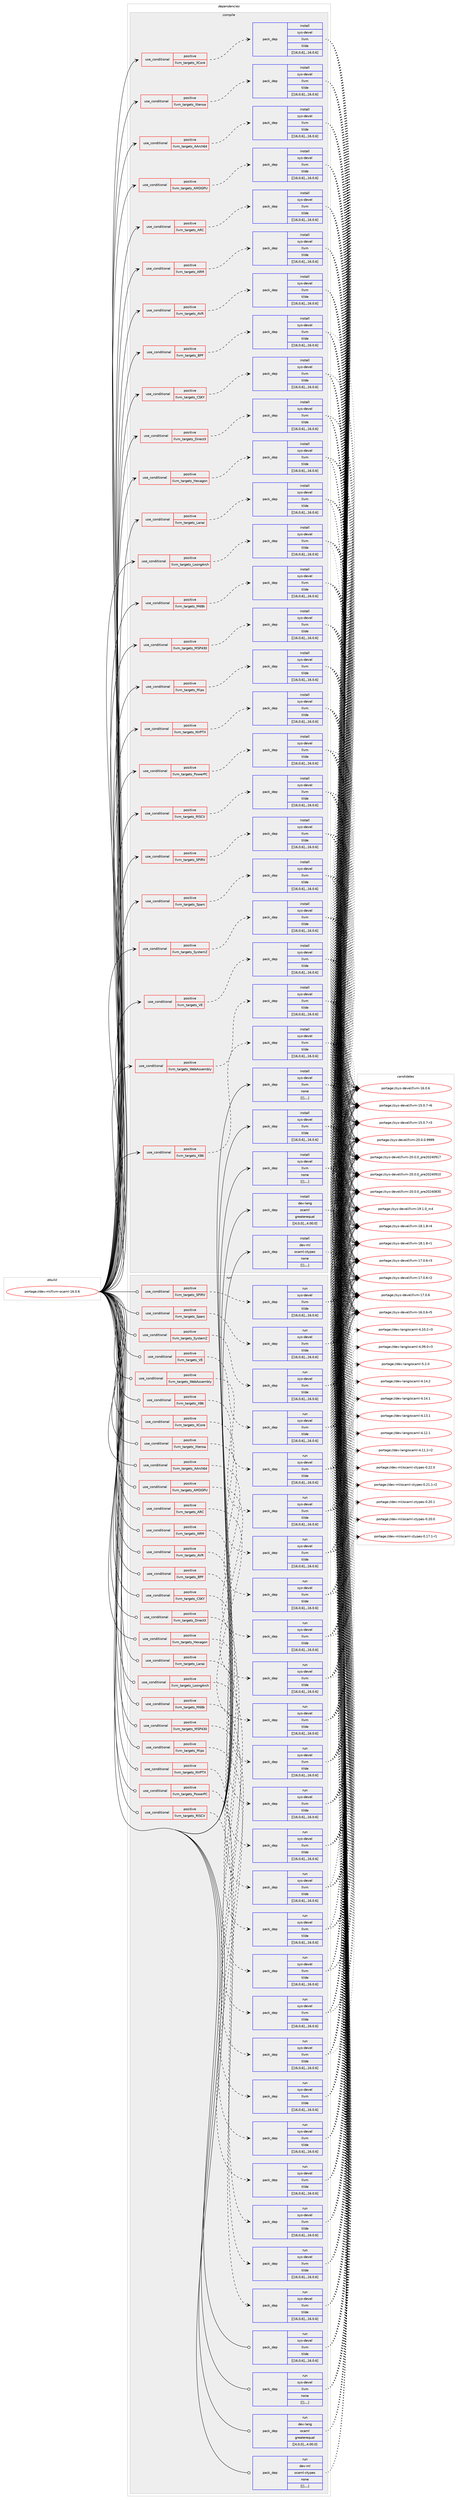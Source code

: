 digraph prolog {

# *************
# Graph options
# *************

newrank=true;
concentrate=true;
compound=true;
graph [rankdir=LR,fontname=Helvetica,fontsize=10,ranksep=1.5];#, ranksep=2.5, nodesep=0.2];
edge  [arrowhead=vee];
node  [fontname=Helvetica,fontsize=10];

# **********
# The ebuild
# **********

subgraph cluster_leftcol {
color=gray;
label=<<i>ebuild</i>>;
id [label="portage://dev-ml/llvm-ocaml-16.0.6", color=red, width=4, href="../dev-ml/llvm-ocaml-16.0.6.svg"];
}

# ****************
# The dependencies
# ****************

subgraph cluster_midcol {
color=gray;
label=<<i>dependencies</i>>;
subgraph cluster_compile {
fillcolor="#eeeeee";
style=filled;
label=<<i>compile</i>>;
subgraph cond30185 {
dependency121407 [label=<<TABLE BORDER="0" CELLBORDER="1" CELLSPACING="0" CELLPADDING="4"><TR><TD ROWSPAN="3" CELLPADDING="10">use_conditional</TD></TR><TR><TD>positive</TD></TR><TR><TD>llvm_targets_AArch64</TD></TR></TABLE>>, shape=none, color=red];
subgraph pack90054 {
dependency121408 [label=<<TABLE BORDER="0" CELLBORDER="1" CELLSPACING="0" CELLPADDING="4" WIDTH="220"><TR><TD ROWSPAN="6" CELLPADDING="30">pack_dep</TD></TR><TR><TD WIDTH="110">install</TD></TR><TR><TD>sys-devel</TD></TR><TR><TD>llvm</TD></TR><TR><TD>tilde</TD></TR><TR><TD>[[16,0,6],,,16.0.6]</TD></TR></TABLE>>, shape=none, color=blue];
}
dependency121407:e -> dependency121408:w [weight=20,style="dashed",arrowhead="vee"];
}
id:e -> dependency121407:w [weight=20,style="solid",arrowhead="vee"];
subgraph cond30186 {
dependency121409 [label=<<TABLE BORDER="0" CELLBORDER="1" CELLSPACING="0" CELLPADDING="4"><TR><TD ROWSPAN="3" CELLPADDING="10">use_conditional</TD></TR><TR><TD>positive</TD></TR><TR><TD>llvm_targets_AMDGPU</TD></TR></TABLE>>, shape=none, color=red];
subgraph pack90055 {
dependency121410 [label=<<TABLE BORDER="0" CELLBORDER="1" CELLSPACING="0" CELLPADDING="4" WIDTH="220"><TR><TD ROWSPAN="6" CELLPADDING="30">pack_dep</TD></TR><TR><TD WIDTH="110">install</TD></TR><TR><TD>sys-devel</TD></TR><TR><TD>llvm</TD></TR><TR><TD>tilde</TD></TR><TR><TD>[[16,0,6],,,16.0.6]</TD></TR></TABLE>>, shape=none, color=blue];
}
dependency121409:e -> dependency121410:w [weight=20,style="dashed",arrowhead="vee"];
}
id:e -> dependency121409:w [weight=20,style="solid",arrowhead="vee"];
subgraph cond30187 {
dependency121411 [label=<<TABLE BORDER="0" CELLBORDER="1" CELLSPACING="0" CELLPADDING="4"><TR><TD ROWSPAN="3" CELLPADDING="10">use_conditional</TD></TR><TR><TD>positive</TD></TR><TR><TD>llvm_targets_ARC</TD></TR></TABLE>>, shape=none, color=red];
subgraph pack90056 {
dependency121412 [label=<<TABLE BORDER="0" CELLBORDER="1" CELLSPACING="0" CELLPADDING="4" WIDTH="220"><TR><TD ROWSPAN="6" CELLPADDING="30">pack_dep</TD></TR><TR><TD WIDTH="110">install</TD></TR><TR><TD>sys-devel</TD></TR><TR><TD>llvm</TD></TR><TR><TD>tilde</TD></TR><TR><TD>[[16,0,6],,,16.0.6]</TD></TR></TABLE>>, shape=none, color=blue];
}
dependency121411:e -> dependency121412:w [weight=20,style="dashed",arrowhead="vee"];
}
id:e -> dependency121411:w [weight=20,style="solid",arrowhead="vee"];
subgraph cond30188 {
dependency121413 [label=<<TABLE BORDER="0" CELLBORDER="1" CELLSPACING="0" CELLPADDING="4"><TR><TD ROWSPAN="3" CELLPADDING="10">use_conditional</TD></TR><TR><TD>positive</TD></TR><TR><TD>llvm_targets_ARM</TD></TR></TABLE>>, shape=none, color=red];
subgraph pack90057 {
dependency121414 [label=<<TABLE BORDER="0" CELLBORDER="1" CELLSPACING="0" CELLPADDING="4" WIDTH="220"><TR><TD ROWSPAN="6" CELLPADDING="30">pack_dep</TD></TR><TR><TD WIDTH="110">install</TD></TR><TR><TD>sys-devel</TD></TR><TR><TD>llvm</TD></TR><TR><TD>tilde</TD></TR><TR><TD>[[16,0,6],,,16.0.6]</TD></TR></TABLE>>, shape=none, color=blue];
}
dependency121413:e -> dependency121414:w [weight=20,style="dashed",arrowhead="vee"];
}
id:e -> dependency121413:w [weight=20,style="solid",arrowhead="vee"];
subgraph cond30189 {
dependency121415 [label=<<TABLE BORDER="0" CELLBORDER="1" CELLSPACING="0" CELLPADDING="4"><TR><TD ROWSPAN="3" CELLPADDING="10">use_conditional</TD></TR><TR><TD>positive</TD></TR><TR><TD>llvm_targets_AVR</TD></TR></TABLE>>, shape=none, color=red];
subgraph pack90058 {
dependency121416 [label=<<TABLE BORDER="0" CELLBORDER="1" CELLSPACING="0" CELLPADDING="4" WIDTH="220"><TR><TD ROWSPAN="6" CELLPADDING="30">pack_dep</TD></TR><TR><TD WIDTH="110">install</TD></TR><TR><TD>sys-devel</TD></TR><TR><TD>llvm</TD></TR><TR><TD>tilde</TD></TR><TR><TD>[[16,0,6],,,16.0.6]</TD></TR></TABLE>>, shape=none, color=blue];
}
dependency121415:e -> dependency121416:w [weight=20,style="dashed",arrowhead="vee"];
}
id:e -> dependency121415:w [weight=20,style="solid",arrowhead="vee"];
subgraph cond30190 {
dependency121417 [label=<<TABLE BORDER="0" CELLBORDER="1" CELLSPACING="0" CELLPADDING="4"><TR><TD ROWSPAN="3" CELLPADDING="10">use_conditional</TD></TR><TR><TD>positive</TD></TR><TR><TD>llvm_targets_BPF</TD></TR></TABLE>>, shape=none, color=red];
subgraph pack90059 {
dependency121418 [label=<<TABLE BORDER="0" CELLBORDER="1" CELLSPACING="0" CELLPADDING="4" WIDTH="220"><TR><TD ROWSPAN="6" CELLPADDING="30">pack_dep</TD></TR><TR><TD WIDTH="110">install</TD></TR><TR><TD>sys-devel</TD></TR><TR><TD>llvm</TD></TR><TR><TD>tilde</TD></TR><TR><TD>[[16,0,6],,,16.0.6]</TD></TR></TABLE>>, shape=none, color=blue];
}
dependency121417:e -> dependency121418:w [weight=20,style="dashed",arrowhead="vee"];
}
id:e -> dependency121417:w [weight=20,style="solid",arrowhead="vee"];
subgraph cond30191 {
dependency121419 [label=<<TABLE BORDER="0" CELLBORDER="1" CELLSPACING="0" CELLPADDING="4"><TR><TD ROWSPAN="3" CELLPADDING="10">use_conditional</TD></TR><TR><TD>positive</TD></TR><TR><TD>llvm_targets_CSKY</TD></TR></TABLE>>, shape=none, color=red];
subgraph pack90060 {
dependency121420 [label=<<TABLE BORDER="0" CELLBORDER="1" CELLSPACING="0" CELLPADDING="4" WIDTH="220"><TR><TD ROWSPAN="6" CELLPADDING="30">pack_dep</TD></TR><TR><TD WIDTH="110">install</TD></TR><TR><TD>sys-devel</TD></TR><TR><TD>llvm</TD></TR><TR><TD>tilde</TD></TR><TR><TD>[[16,0,6],,,16.0.6]</TD></TR></TABLE>>, shape=none, color=blue];
}
dependency121419:e -> dependency121420:w [weight=20,style="dashed",arrowhead="vee"];
}
id:e -> dependency121419:w [weight=20,style="solid",arrowhead="vee"];
subgraph cond30192 {
dependency121421 [label=<<TABLE BORDER="0" CELLBORDER="1" CELLSPACING="0" CELLPADDING="4"><TR><TD ROWSPAN="3" CELLPADDING="10">use_conditional</TD></TR><TR><TD>positive</TD></TR><TR><TD>llvm_targets_DirectX</TD></TR></TABLE>>, shape=none, color=red];
subgraph pack90061 {
dependency121422 [label=<<TABLE BORDER="0" CELLBORDER="1" CELLSPACING="0" CELLPADDING="4" WIDTH="220"><TR><TD ROWSPAN="6" CELLPADDING="30">pack_dep</TD></TR><TR><TD WIDTH="110">install</TD></TR><TR><TD>sys-devel</TD></TR><TR><TD>llvm</TD></TR><TR><TD>tilde</TD></TR><TR><TD>[[16,0,6],,,16.0.6]</TD></TR></TABLE>>, shape=none, color=blue];
}
dependency121421:e -> dependency121422:w [weight=20,style="dashed",arrowhead="vee"];
}
id:e -> dependency121421:w [weight=20,style="solid",arrowhead="vee"];
subgraph cond30193 {
dependency121423 [label=<<TABLE BORDER="0" CELLBORDER="1" CELLSPACING="0" CELLPADDING="4"><TR><TD ROWSPAN="3" CELLPADDING="10">use_conditional</TD></TR><TR><TD>positive</TD></TR><TR><TD>llvm_targets_Hexagon</TD></TR></TABLE>>, shape=none, color=red];
subgraph pack90062 {
dependency121424 [label=<<TABLE BORDER="0" CELLBORDER="1" CELLSPACING="0" CELLPADDING="4" WIDTH="220"><TR><TD ROWSPAN="6" CELLPADDING="30">pack_dep</TD></TR><TR><TD WIDTH="110">install</TD></TR><TR><TD>sys-devel</TD></TR><TR><TD>llvm</TD></TR><TR><TD>tilde</TD></TR><TR><TD>[[16,0,6],,,16.0.6]</TD></TR></TABLE>>, shape=none, color=blue];
}
dependency121423:e -> dependency121424:w [weight=20,style="dashed",arrowhead="vee"];
}
id:e -> dependency121423:w [weight=20,style="solid",arrowhead="vee"];
subgraph cond30194 {
dependency121425 [label=<<TABLE BORDER="0" CELLBORDER="1" CELLSPACING="0" CELLPADDING="4"><TR><TD ROWSPAN="3" CELLPADDING="10">use_conditional</TD></TR><TR><TD>positive</TD></TR><TR><TD>llvm_targets_Lanai</TD></TR></TABLE>>, shape=none, color=red];
subgraph pack90063 {
dependency121426 [label=<<TABLE BORDER="0" CELLBORDER="1" CELLSPACING="0" CELLPADDING="4" WIDTH="220"><TR><TD ROWSPAN="6" CELLPADDING="30">pack_dep</TD></TR><TR><TD WIDTH="110">install</TD></TR><TR><TD>sys-devel</TD></TR><TR><TD>llvm</TD></TR><TR><TD>tilde</TD></TR><TR><TD>[[16,0,6],,,16.0.6]</TD></TR></TABLE>>, shape=none, color=blue];
}
dependency121425:e -> dependency121426:w [weight=20,style="dashed",arrowhead="vee"];
}
id:e -> dependency121425:w [weight=20,style="solid",arrowhead="vee"];
subgraph cond30195 {
dependency121427 [label=<<TABLE BORDER="0" CELLBORDER="1" CELLSPACING="0" CELLPADDING="4"><TR><TD ROWSPAN="3" CELLPADDING="10">use_conditional</TD></TR><TR><TD>positive</TD></TR><TR><TD>llvm_targets_LoongArch</TD></TR></TABLE>>, shape=none, color=red];
subgraph pack90064 {
dependency121428 [label=<<TABLE BORDER="0" CELLBORDER="1" CELLSPACING="0" CELLPADDING="4" WIDTH="220"><TR><TD ROWSPAN="6" CELLPADDING="30">pack_dep</TD></TR><TR><TD WIDTH="110">install</TD></TR><TR><TD>sys-devel</TD></TR><TR><TD>llvm</TD></TR><TR><TD>tilde</TD></TR><TR><TD>[[16,0,6],,,16.0.6]</TD></TR></TABLE>>, shape=none, color=blue];
}
dependency121427:e -> dependency121428:w [weight=20,style="dashed",arrowhead="vee"];
}
id:e -> dependency121427:w [weight=20,style="solid",arrowhead="vee"];
subgraph cond30196 {
dependency121429 [label=<<TABLE BORDER="0" CELLBORDER="1" CELLSPACING="0" CELLPADDING="4"><TR><TD ROWSPAN="3" CELLPADDING="10">use_conditional</TD></TR><TR><TD>positive</TD></TR><TR><TD>llvm_targets_M68k</TD></TR></TABLE>>, shape=none, color=red];
subgraph pack90065 {
dependency121430 [label=<<TABLE BORDER="0" CELLBORDER="1" CELLSPACING="0" CELLPADDING="4" WIDTH="220"><TR><TD ROWSPAN="6" CELLPADDING="30">pack_dep</TD></TR><TR><TD WIDTH="110">install</TD></TR><TR><TD>sys-devel</TD></TR><TR><TD>llvm</TD></TR><TR><TD>tilde</TD></TR><TR><TD>[[16,0,6],,,16.0.6]</TD></TR></TABLE>>, shape=none, color=blue];
}
dependency121429:e -> dependency121430:w [weight=20,style="dashed",arrowhead="vee"];
}
id:e -> dependency121429:w [weight=20,style="solid",arrowhead="vee"];
subgraph cond30197 {
dependency121431 [label=<<TABLE BORDER="0" CELLBORDER="1" CELLSPACING="0" CELLPADDING="4"><TR><TD ROWSPAN="3" CELLPADDING="10">use_conditional</TD></TR><TR><TD>positive</TD></TR><TR><TD>llvm_targets_MSP430</TD></TR></TABLE>>, shape=none, color=red];
subgraph pack90066 {
dependency121432 [label=<<TABLE BORDER="0" CELLBORDER="1" CELLSPACING="0" CELLPADDING="4" WIDTH="220"><TR><TD ROWSPAN="6" CELLPADDING="30">pack_dep</TD></TR><TR><TD WIDTH="110">install</TD></TR><TR><TD>sys-devel</TD></TR><TR><TD>llvm</TD></TR><TR><TD>tilde</TD></TR><TR><TD>[[16,0,6],,,16.0.6]</TD></TR></TABLE>>, shape=none, color=blue];
}
dependency121431:e -> dependency121432:w [weight=20,style="dashed",arrowhead="vee"];
}
id:e -> dependency121431:w [weight=20,style="solid",arrowhead="vee"];
subgraph cond30198 {
dependency121433 [label=<<TABLE BORDER="0" CELLBORDER="1" CELLSPACING="0" CELLPADDING="4"><TR><TD ROWSPAN="3" CELLPADDING="10">use_conditional</TD></TR><TR><TD>positive</TD></TR><TR><TD>llvm_targets_Mips</TD></TR></TABLE>>, shape=none, color=red];
subgraph pack90067 {
dependency121434 [label=<<TABLE BORDER="0" CELLBORDER="1" CELLSPACING="0" CELLPADDING="4" WIDTH="220"><TR><TD ROWSPAN="6" CELLPADDING="30">pack_dep</TD></TR><TR><TD WIDTH="110">install</TD></TR><TR><TD>sys-devel</TD></TR><TR><TD>llvm</TD></TR><TR><TD>tilde</TD></TR><TR><TD>[[16,0,6],,,16.0.6]</TD></TR></TABLE>>, shape=none, color=blue];
}
dependency121433:e -> dependency121434:w [weight=20,style="dashed",arrowhead="vee"];
}
id:e -> dependency121433:w [weight=20,style="solid",arrowhead="vee"];
subgraph cond30199 {
dependency121435 [label=<<TABLE BORDER="0" CELLBORDER="1" CELLSPACING="0" CELLPADDING="4"><TR><TD ROWSPAN="3" CELLPADDING="10">use_conditional</TD></TR><TR><TD>positive</TD></TR><TR><TD>llvm_targets_NVPTX</TD></TR></TABLE>>, shape=none, color=red];
subgraph pack90068 {
dependency121436 [label=<<TABLE BORDER="0" CELLBORDER="1" CELLSPACING="0" CELLPADDING="4" WIDTH="220"><TR><TD ROWSPAN="6" CELLPADDING="30">pack_dep</TD></TR><TR><TD WIDTH="110">install</TD></TR><TR><TD>sys-devel</TD></TR><TR><TD>llvm</TD></TR><TR><TD>tilde</TD></TR><TR><TD>[[16,0,6],,,16.0.6]</TD></TR></TABLE>>, shape=none, color=blue];
}
dependency121435:e -> dependency121436:w [weight=20,style="dashed",arrowhead="vee"];
}
id:e -> dependency121435:w [weight=20,style="solid",arrowhead="vee"];
subgraph cond30200 {
dependency121437 [label=<<TABLE BORDER="0" CELLBORDER="1" CELLSPACING="0" CELLPADDING="4"><TR><TD ROWSPAN="3" CELLPADDING="10">use_conditional</TD></TR><TR><TD>positive</TD></TR><TR><TD>llvm_targets_PowerPC</TD></TR></TABLE>>, shape=none, color=red];
subgraph pack90069 {
dependency121438 [label=<<TABLE BORDER="0" CELLBORDER="1" CELLSPACING="0" CELLPADDING="4" WIDTH="220"><TR><TD ROWSPAN="6" CELLPADDING="30">pack_dep</TD></TR><TR><TD WIDTH="110">install</TD></TR><TR><TD>sys-devel</TD></TR><TR><TD>llvm</TD></TR><TR><TD>tilde</TD></TR><TR><TD>[[16,0,6],,,16.0.6]</TD></TR></TABLE>>, shape=none, color=blue];
}
dependency121437:e -> dependency121438:w [weight=20,style="dashed",arrowhead="vee"];
}
id:e -> dependency121437:w [weight=20,style="solid",arrowhead="vee"];
subgraph cond30201 {
dependency121439 [label=<<TABLE BORDER="0" CELLBORDER="1" CELLSPACING="0" CELLPADDING="4"><TR><TD ROWSPAN="3" CELLPADDING="10">use_conditional</TD></TR><TR><TD>positive</TD></TR><TR><TD>llvm_targets_RISCV</TD></TR></TABLE>>, shape=none, color=red];
subgraph pack90070 {
dependency121440 [label=<<TABLE BORDER="0" CELLBORDER="1" CELLSPACING="0" CELLPADDING="4" WIDTH="220"><TR><TD ROWSPAN="6" CELLPADDING="30">pack_dep</TD></TR><TR><TD WIDTH="110">install</TD></TR><TR><TD>sys-devel</TD></TR><TR><TD>llvm</TD></TR><TR><TD>tilde</TD></TR><TR><TD>[[16,0,6],,,16.0.6]</TD></TR></TABLE>>, shape=none, color=blue];
}
dependency121439:e -> dependency121440:w [weight=20,style="dashed",arrowhead="vee"];
}
id:e -> dependency121439:w [weight=20,style="solid",arrowhead="vee"];
subgraph cond30202 {
dependency121441 [label=<<TABLE BORDER="0" CELLBORDER="1" CELLSPACING="0" CELLPADDING="4"><TR><TD ROWSPAN="3" CELLPADDING="10">use_conditional</TD></TR><TR><TD>positive</TD></TR><TR><TD>llvm_targets_SPIRV</TD></TR></TABLE>>, shape=none, color=red];
subgraph pack90071 {
dependency121442 [label=<<TABLE BORDER="0" CELLBORDER="1" CELLSPACING="0" CELLPADDING="4" WIDTH="220"><TR><TD ROWSPAN="6" CELLPADDING="30">pack_dep</TD></TR><TR><TD WIDTH="110">install</TD></TR><TR><TD>sys-devel</TD></TR><TR><TD>llvm</TD></TR><TR><TD>tilde</TD></TR><TR><TD>[[16,0,6],,,16.0.6]</TD></TR></TABLE>>, shape=none, color=blue];
}
dependency121441:e -> dependency121442:w [weight=20,style="dashed",arrowhead="vee"];
}
id:e -> dependency121441:w [weight=20,style="solid",arrowhead="vee"];
subgraph cond30203 {
dependency121443 [label=<<TABLE BORDER="0" CELLBORDER="1" CELLSPACING="0" CELLPADDING="4"><TR><TD ROWSPAN="3" CELLPADDING="10">use_conditional</TD></TR><TR><TD>positive</TD></TR><TR><TD>llvm_targets_Sparc</TD></TR></TABLE>>, shape=none, color=red];
subgraph pack90072 {
dependency121444 [label=<<TABLE BORDER="0" CELLBORDER="1" CELLSPACING="0" CELLPADDING="4" WIDTH="220"><TR><TD ROWSPAN="6" CELLPADDING="30">pack_dep</TD></TR><TR><TD WIDTH="110">install</TD></TR><TR><TD>sys-devel</TD></TR><TR><TD>llvm</TD></TR><TR><TD>tilde</TD></TR><TR><TD>[[16,0,6],,,16.0.6]</TD></TR></TABLE>>, shape=none, color=blue];
}
dependency121443:e -> dependency121444:w [weight=20,style="dashed",arrowhead="vee"];
}
id:e -> dependency121443:w [weight=20,style="solid",arrowhead="vee"];
subgraph cond30204 {
dependency121445 [label=<<TABLE BORDER="0" CELLBORDER="1" CELLSPACING="0" CELLPADDING="4"><TR><TD ROWSPAN="3" CELLPADDING="10">use_conditional</TD></TR><TR><TD>positive</TD></TR><TR><TD>llvm_targets_SystemZ</TD></TR></TABLE>>, shape=none, color=red];
subgraph pack90073 {
dependency121446 [label=<<TABLE BORDER="0" CELLBORDER="1" CELLSPACING="0" CELLPADDING="4" WIDTH="220"><TR><TD ROWSPAN="6" CELLPADDING="30">pack_dep</TD></TR><TR><TD WIDTH="110">install</TD></TR><TR><TD>sys-devel</TD></TR><TR><TD>llvm</TD></TR><TR><TD>tilde</TD></TR><TR><TD>[[16,0,6],,,16.0.6]</TD></TR></TABLE>>, shape=none, color=blue];
}
dependency121445:e -> dependency121446:w [weight=20,style="dashed",arrowhead="vee"];
}
id:e -> dependency121445:w [weight=20,style="solid",arrowhead="vee"];
subgraph cond30205 {
dependency121447 [label=<<TABLE BORDER="0" CELLBORDER="1" CELLSPACING="0" CELLPADDING="4"><TR><TD ROWSPAN="3" CELLPADDING="10">use_conditional</TD></TR><TR><TD>positive</TD></TR><TR><TD>llvm_targets_VE</TD></TR></TABLE>>, shape=none, color=red];
subgraph pack90074 {
dependency121448 [label=<<TABLE BORDER="0" CELLBORDER="1" CELLSPACING="0" CELLPADDING="4" WIDTH="220"><TR><TD ROWSPAN="6" CELLPADDING="30">pack_dep</TD></TR><TR><TD WIDTH="110">install</TD></TR><TR><TD>sys-devel</TD></TR><TR><TD>llvm</TD></TR><TR><TD>tilde</TD></TR><TR><TD>[[16,0,6],,,16.0.6]</TD></TR></TABLE>>, shape=none, color=blue];
}
dependency121447:e -> dependency121448:w [weight=20,style="dashed",arrowhead="vee"];
}
id:e -> dependency121447:w [weight=20,style="solid",arrowhead="vee"];
subgraph cond30206 {
dependency121449 [label=<<TABLE BORDER="0" CELLBORDER="1" CELLSPACING="0" CELLPADDING="4"><TR><TD ROWSPAN="3" CELLPADDING="10">use_conditional</TD></TR><TR><TD>positive</TD></TR><TR><TD>llvm_targets_WebAssembly</TD></TR></TABLE>>, shape=none, color=red];
subgraph pack90075 {
dependency121450 [label=<<TABLE BORDER="0" CELLBORDER="1" CELLSPACING="0" CELLPADDING="4" WIDTH="220"><TR><TD ROWSPAN="6" CELLPADDING="30">pack_dep</TD></TR><TR><TD WIDTH="110">install</TD></TR><TR><TD>sys-devel</TD></TR><TR><TD>llvm</TD></TR><TR><TD>tilde</TD></TR><TR><TD>[[16,0,6],,,16.0.6]</TD></TR></TABLE>>, shape=none, color=blue];
}
dependency121449:e -> dependency121450:w [weight=20,style="dashed",arrowhead="vee"];
}
id:e -> dependency121449:w [weight=20,style="solid",arrowhead="vee"];
subgraph cond30207 {
dependency121451 [label=<<TABLE BORDER="0" CELLBORDER="1" CELLSPACING="0" CELLPADDING="4"><TR><TD ROWSPAN="3" CELLPADDING="10">use_conditional</TD></TR><TR><TD>positive</TD></TR><TR><TD>llvm_targets_X86</TD></TR></TABLE>>, shape=none, color=red];
subgraph pack90076 {
dependency121452 [label=<<TABLE BORDER="0" CELLBORDER="1" CELLSPACING="0" CELLPADDING="4" WIDTH="220"><TR><TD ROWSPAN="6" CELLPADDING="30">pack_dep</TD></TR><TR><TD WIDTH="110">install</TD></TR><TR><TD>sys-devel</TD></TR><TR><TD>llvm</TD></TR><TR><TD>tilde</TD></TR><TR><TD>[[16,0,6],,,16.0.6]</TD></TR></TABLE>>, shape=none, color=blue];
}
dependency121451:e -> dependency121452:w [weight=20,style="dashed",arrowhead="vee"];
}
id:e -> dependency121451:w [weight=20,style="solid",arrowhead="vee"];
subgraph cond30208 {
dependency121453 [label=<<TABLE BORDER="0" CELLBORDER="1" CELLSPACING="0" CELLPADDING="4"><TR><TD ROWSPAN="3" CELLPADDING="10">use_conditional</TD></TR><TR><TD>positive</TD></TR><TR><TD>llvm_targets_XCore</TD></TR></TABLE>>, shape=none, color=red];
subgraph pack90077 {
dependency121454 [label=<<TABLE BORDER="0" CELLBORDER="1" CELLSPACING="0" CELLPADDING="4" WIDTH="220"><TR><TD ROWSPAN="6" CELLPADDING="30">pack_dep</TD></TR><TR><TD WIDTH="110">install</TD></TR><TR><TD>sys-devel</TD></TR><TR><TD>llvm</TD></TR><TR><TD>tilde</TD></TR><TR><TD>[[16,0,6],,,16.0.6]</TD></TR></TABLE>>, shape=none, color=blue];
}
dependency121453:e -> dependency121454:w [weight=20,style="dashed",arrowhead="vee"];
}
id:e -> dependency121453:w [weight=20,style="solid",arrowhead="vee"];
subgraph cond30209 {
dependency121455 [label=<<TABLE BORDER="0" CELLBORDER="1" CELLSPACING="0" CELLPADDING="4"><TR><TD ROWSPAN="3" CELLPADDING="10">use_conditional</TD></TR><TR><TD>positive</TD></TR><TR><TD>llvm_targets_Xtensa</TD></TR></TABLE>>, shape=none, color=red];
subgraph pack90078 {
dependency121456 [label=<<TABLE BORDER="0" CELLBORDER="1" CELLSPACING="0" CELLPADDING="4" WIDTH="220"><TR><TD ROWSPAN="6" CELLPADDING="30">pack_dep</TD></TR><TR><TD WIDTH="110">install</TD></TR><TR><TD>sys-devel</TD></TR><TR><TD>llvm</TD></TR><TR><TD>tilde</TD></TR><TR><TD>[[16,0,6],,,16.0.6]</TD></TR></TABLE>>, shape=none, color=blue];
}
dependency121455:e -> dependency121456:w [weight=20,style="dashed",arrowhead="vee"];
}
id:e -> dependency121455:w [weight=20,style="solid",arrowhead="vee"];
subgraph pack90079 {
dependency121457 [label=<<TABLE BORDER="0" CELLBORDER="1" CELLSPACING="0" CELLPADDING="4" WIDTH="220"><TR><TD ROWSPAN="6" CELLPADDING="30">pack_dep</TD></TR><TR><TD WIDTH="110">install</TD></TR><TR><TD>dev-lang</TD></TR><TR><TD>ocaml</TD></TR><TR><TD>greaterequal</TD></TR><TR><TD>[[4,0,0],,,4.00.0]</TD></TR></TABLE>>, shape=none, color=blue];
}
id:e -> dependency121457:w [weight=20,style="solid",arrowhead="vee"];
subgraph pack90080 {
dependency121458 [label=<<TABLE BORDER="0" CELLBORDER="1" CELLSPACING="0" CELLPADDING="4" WIDTH="220"><TR><TD ROWSPAN="6" CELLPADDING="30">pack_dep</TD></TR><TR><TD WIDTH="110">install</TD></TR><TR><TD>dev-ml</TD></TR><TR><TD>ocaml-ctypes</TD></TR><TR><TD>none</TD></TR><TR><TD>[[],,,,]</TD></TR></TABLE>>, shape=none, color=blue];
}
id:e -> dependency121458:w [weight=20,style="solid",arrowhead="vee"];
subgraph pack90081 {
dependency121459 [label=<<TABLE BORDER="0" CELLBORDER="1" CELLSPACING="0" CELLPADDING="4" WIDTH="220"><TR><TD ROWSPAN="6" CELLPADDING="30">pack_dep</TD></TR><TR><TD WIDTH="110">install</TD></TR><TR><TD>sys-devel</TD></TR><TR><TD>llvm</TD></TR><TR><TD>tilde</TD></TR><TR><TD>[[16,0,6],,,16.0.6]</TD></TR></TABLE>>, shape=none, color=blue];
}
id:e -> dependency121459:w [weight=20,style="solid",arrowhead="vee"];
subgraph pack90082 {
dependency121460 [label=<<TABLE BORDER="0" CELLBORDER="1" CELLSPACING="0" CELLPADDING="4" WIDTH="220"><TR><TD ROWSPAN="6" CELLPADDING="30">pack_dep</TD></TR><TR><TD WIDTH="110">install</TD></TR><TR><TD>sys-devel</TD></TR><TR><TD>llvm</TD></TR><TR><TD>none</TD></TR><TR><TD>[[],,,,]</TD></TR></TABLE>>, shape=none, color=blue];
}
id:e -> dependency121460:w [weight=20,style="solid",arrowhead="vee"];
subgraph pack90083 {
dependency121461 [label=<<TABLE BORDER="0" CELLBORDER="1" CELLSPACING="0" CELLPADDING="4" WIDTH="220"><TR><TD ROWSPAN="6" CELLPADDING="30">pack_dep</TD></TR><TR><TD WIDTH="110">install</TD></TR><TR><TD>sys-devel</TD></TR><TR><TD>llvm</TD></TR><TR><TD>none</TD></TR><TR><TD>[[],,,,]</TD></TR></TABLE>>, shape=none, color=blue];
}
id:e -> dependency121461:w [weight=20,style="solid",arrowhead="vee"];
}
subgraph cluster_compileandrun {
fillcolor="#eeeeee";
style=filled;
label=<<i>compile and run</i>>;
}
subgraph cluster_run {
fillcolor="#eeeeee";
style=filled;
label=<<i>run</i>>;
subgraph cond30210 {
dependency121462 [label=<<TABLE BORDER="0" CELLBORDER="1" CELLSPACING="0" CELLPADDING="4"><TR><TD ROWSPAN="3" CELLPADDING="10">use_conditional</TD></TR><TR><TD>positive</TD></TR><TR><TD>llvm_targets_AArch64</TD></TR></TABLE>>, shape=none, color=red];
subgraph pack90084 {
dependency121463 [label=<<TABLE BORDER="0" CELLBORDER="1" CELLSPACING="0" CELLPADDING="4" WIDTH="220"><TR><TD ROWSPAN="6" CELLPADDING="30">pack_dep</TD></TR><TR><TD WIDTH="110">run</TD></TR><TR><TD>sys-devel</TD></TR><TR><TD>llvm</TD></TR><TR><TD>tilde</TD></TR><TR><TD>[[16,0,6],,,16.0.6]</TD></TR></TABLE>>, shape=none, color=blue];
}
dependency121462:e -> dependency121463:w [weight=20,style="dashed",arrowhead="vee"];
}
id:e -> dependency121462:w [weight=20,style="solid",arrowhead="odot"];
subgraph cond30211 {
dependency121464 [label=<<TABLE BORDER="0" CELLBORDER="1" CELLSPACING="0" CELLPADDING="4"><TR><TD ROWSPAN="3" CELLPADDING="10">use_conditional</TD></TR><TR><TD>positive</TD></TR><TR><TD>llvm_targets_AMDGPU</TD></TR></TABLE>>, shape=none, color=red];
subgraph pack90085 {
dependency121465 [label=<<TABLE BORDER="0" CELLBORDER="1" CELLSPACING="0" CELLPADDING="4" WIDTH="220"><TR><TD ROWSPAN="6" CELLPADDING="30">pack_dep</TD></TR><TR><TD WIDTH="110">run</TD></TR><TR><TD>sys-devel</TD></TR><TR><TD>llvm</TD></TR><TR><TD>tilde</TD></TR><TR><TD>[[16,0,6],,,16.0.6]</TD></TR></TABLE>>, shape=none, color=blue];
}
dependency121464:e -> dependency121465:w [weight=20,style="dashed",arrowhead="vee"];
}
id:e -> dependency121464:w [weight=20,style="solid",arrowhead="odot"];
subgraph cond30212 {
dependency121466 [label=<<TABLE BORDER="0" CELLBORDER="1" CELLSPACING="0" CELLPADDING="4"><TR><TD ROWSPAN="3" CELLPADDING="10">use_conditional</TD></TR><TR><TD>positive</TD></TR><TR><TD>llvm_targets_ARC</TD></TR></TABLE>>, shape=none, color=red];
subgraph pack90086 {
dependency121467 [label=<<TABLE BORDER="0" CELLBORDER="1" CELLSPACING="0" CELLPADDING="4" WIDTH="220"><TR><TD ROWSPAN="6" CELLPADDING="30">pack_dep</TD></TR><TR><TD WIDTH="110">run</TD></TR><TR><TD>sys-devel</TD></TR><TR><TD>llvm</TD></TR><TR><TD>tilde</TD></TR><TR><TD>[[16,0,6],,,16.0.6]</TD></TR></TABLE>>, shape=none, color=blue];
}
dependency121466:e -> dependency121467:w [weight=20,style="dashed",arrowhead="vee"];
}
id:e -> dependency121466:w [weight=20,style="solid",arrowhead="odot"];
subgraph cond30213 {
dependency121468 [label=<<TABLE BORDER="0" CELLBORDER="1" CELLSPACING="0" CELLPADDING="4"><TR><TD ROWSPAN="3" CELLPADDING="10">use_conditional</TD></TR><TR><TD>positive</TD></TR><TR><TD>llvm_targets_ARM</TD></TR></TABLE>>, shape=none, color=red];
subgraph pack90087 {
dependency121469 [label=<<TABLE BORDER="0" CELLBORDER="1" CELLSPACING="0" CELLPADDING="4" WIDTH="220"><TR><TD ROWSPAN="6" CELLPADDING="30">pack_dep</TD></TR><TR><TD WIDTH="110">run</TD></TR><TR><TD>sys-devel</TD></TR><TR><TD>llvm</TD></TR><TR><TD>tilde</TD></TR><TR><TD>[[16,0,6],,,16.0.6]</TD></TR></TABLE>>, shape=none, color=blue];
}
dependency121468:e -> dependency121469:w [weight=20,style="dashed",arrowhead="vee"];
}
id:e -> dependency121468:w [weight=20,style="solid",arrowhead="odot"];
subgraph cond30214 {
dependency121470 [label=<<TABLE BORDER="0" CELLBORDER="1" CELLSPACING="0" CELLPADDING="4"><TR><TD ROWSPAN="3" CELLPADDING="10">use_conditional</TD></TR><TR><TD>positive</TD></TR><TR><TD>llvm_targets_AVR</TD></TR></TABLE>>, shape=none, color=red];
subgraph pack90088 {
dependency121471 [label=<<TABLE BORDER="0" CELLBORDER="1" CELLSPACING="0" CELLPADDING="4" WIDTH="220"><TR><TD ROWSPAN="6" CELLPADDING="30">pack_dep</TD></TR><TR><TD WIDTH="110">run</TD></TR><TR><TD>sys-devel</TD></TR><TR><TD>llvm</TD></TR><TR><TD>tilde</TD></TR><TR><TD>[[16,0,6],,,16.0.6]</TD></TR></TABLE>>, shape=none, color=blue];
}
dependency121470:e -> dependency121471:w [weight=20,style="dashed",arrowhead="vee"];
}
id:e -> dependency121470:w [weight=20,style="solid",arrowhead="odot"];
subgraph cond30215 {
dependency121472 [label=<<TABLE BORDER="0" CELLBORDER="1" CELLSPACING="0" CELLPADDING="4"><TR><TD ROWSPAN="3" CELLPADDING="10">use_conditional</TD></TR><TR><TD>positive</TD></TR><TR><TD>llvm_targets_BPF</TD></TR></TABLE>>, shape=none, color=red];
subgraph pack90089 {
dependency121473 [label=<<TABLE BORDER="0" CELLBORDER="1" CELLSPACING="0" CELLPADDING="4" WIDTH="220"><TR><TD ROWSPAN="6" CELLPADDING="30">pack_dep</TD></TR><TR><TD WIDTH="110">run</TD></TR><TR><TD>sys-devel</TD></TR><TR><TD>llvm</TD></TR><TR><TD>tilde</TD></TR><TR><TD>[[16,0,6],,,16.0.6]</TD></TR></TABLE>>, shape=none, color=blue];
}
dependency121472:e -> dependency121473:w [weight=20,style="dashed",arrowhead="vee"];
}
id:e -> dependency121472:w [weight=20,style="solid",arrowhead="odot"];
subgraph cond30216 {
dependency121474 [label=<<TABLE BORDER="0" CELLBORDER="1" CELLSPACING="0" CELLPADDING="4"><TR><TD ROWSPAN="3" CELLPADDING="10">use_conditional</TD></TR><TR><TD>positive</TD></TR><TR><TD>llvm_targets_CSKY</TD></TR></TABLE>>, shape=none, color=red];
subgraph pack90090 {
dependency121475 [label=<<TABLE BORDER="0" CELLBORDER="1" CELLSPACING="0" CELLPADDING="4" WIDTH="220"><TR><TD ROWSPAN="6" CELLPADDING="30">pack_dep</TD></TR><TR><TD WIDTH="110">run</TD></TR><TR><TD>sys-devel</TD></TR><TR><TD>llvm</TD></TR><TR><TD>tilde</TD></TR><TR><TD>[[16,0,6],,,16.0.6]</TD></TR></TABLE>>, shape=none, color=blue];
}
dependency121474:e -> dependency121475:w [weight=20,style="dashed",arrowhead="vee"];
}
id:e -> dependency121474:w [weight=20,style="solid",arrowhead="odot"];
subgraph cond30217 {
dependency121476 [label=<<TABLE BORDER="0" CELLBORDER="1" CELLSPACING="0" CELLPADDING="4"><TR><TD ROWSPAN="3" CELLPADDING="10">use_conditional</TD></TR><TR><TD>positive</TD></TR><TR><TD>llvm_targets_DirectX</TD></TR></TABLE>>, shape=none, color=red];
subgraph pack90091 {
dependency121477 [label=<<TABLE BORDER="0" CELLBORDER="1" CELLSPACING="0" CELLPADDING="4" WIDTH="220"><TR><TD ROWSPAN="6" CELLPADDING="30">pack_dep</TD></TR><TR><TD WIDTH="110">run</TD></TR><TR><TD>sys-devel</TD></TR><TR><TD>llvm</TD></TR><TR><TD>tilde</TD></TR><TR><TD>[[16,0,6],,,16.0.6]</TD></TR></TABLE>>, shape=none, color=blue];
}
dependency121476:e -> dependency121477:w [weight=20,style="dashed",arrowhead="vee"];
}
id:e -> dependency121476:w [weight=20,style="solid",arrowhead="odot"];
subgraph cond30218 {
dependency121478 [label=<<TABLE BORDER="0" CELLBORDER="1" CELLSPACING="0" CELLPADDING="4"><TR><TD ROWSPAN="3" CELLPADDING="10">use_conditional</TD></TR><TR><TD>positive</TD></TR><TR><TD>llvm_targets_Hexagon</TD></TR></TABLE>>, shape=none, color=red];
subgraph pack90092 {
dependency121479 [label=<<TABLE BORDER="0" CELLBORDER="1" CELLSPACING="0" CELLPADDING="4" WIDTH="220"><TR><TD ROWSPAN="6" CELLPADDING="30">pack_dep</TD></TR><TR><TD WIDTH="110">run</TD></TR><TR><TD>sys-devel</TD></TR><TR><TD>llvm</TD></TR><TR><TD>tilde</TD></TR><TR><TD>[[16,0,6],,,16.0.6]</TD></TR></TABLE>>, shape=none, color=blue];
}
dependency121478:e -> dependency121479:w [weight=20,style="dashed",arrowhead="vee"];
}
id:e -> dependency121478:w [weight=20,style="solid",arrowhead="odot"];
subgraph cond30219 {
dependency121480 [label=<<TABLE BORDER="0" CELLBORDER="1" CELLSPACING="0" CELLPADDING="4"><TR><TD ROWSPAN="3" CELLPADDING="10">use_conditional</TD></TR><TR><TD>positive</TD></TR><TR><TD>llvm_targets_Lanai</TD></TR></TABLE>>, shape=none, color=red];
subgraph pack90093 {
dependency121481 [label=<<TABLE BORDER="0" CELLBORDER="1" CELLSPACING="0" CELLPADDING="4" WIDTH="220"><TR><TD ROWSPAN="6" CELLPADDING="30">pack_dep</TD></TR><TR><TD WIDTH="110">run</TD></TR><TR><TD>sys-devel</TD></TR><TR><TD>llvm</TD></TR><TR><TD>tilde</TD></TR><TR><TD>[[16,0,6],,,16.0.6]</TD></TR></TABLE>>, shape=none, color=blue];
}
dependency121480:e -> dependency121481:w [weight=20,style="dashed",arrowhead="vee"];
}
id:e -> dependency121480:w [weight=20,style="solid",arrowhead="odot"];
subgraph cond30220 {
dependency121482 [label=<<TABLE BORDER="0" CELLBORDER="1" CELLSPACING="0" CELLPADDING="4"><TR><TD ROWSPAN="3" CELLPADDING="10">use_conditional</TD></TR><TR><TD>positive</TD></TR><TR><TD>llvm_targets_LoongArch</TD></TR></TABLE>>, shape=none, color=red];
subgraph pack90094 {
dependency121483 [label=<<TABLE BORDER="0" CELLBORDER="1" CELLSPACING="0" CELLPADDING="4" WIDTH="220"><TR><TD ROWSPAN="6" CELLPADDING="30">pack_dep</TD></TR><TR><TD WIDTH="110">run</TD></TR><TR><TD>sys-devel</TD></TR><TR><TD>llvm</TD></TR><TR><TD>tilde</TD></TR><TR><TD>[[16,0,6],,,16.0.6]</TD></TR></TABLE>>, shape=none, color=blue];
}
dependency121482:e -> dependency121483:w [weight=20,style="dashed",arrowhead="vee"];
}
id:e -> dependency121482:w [weight=20,style="solid",arrowhead="odot"];
subgraph cond30221 {
dependency121484 [label=<<TABLE BORDER="0" CELLBORDER="1" CELLSPACING="0" CELLPADDING="4"><TR><TD ROWSPAN="3" CELLPADDING="10">use_conditional</TD></TR><TR><TD>positive</TD></TR><TR><TD>llvm_targets_M68k</TD></TR></TABLE>>, shape=none, color=red];
subgraph pack90095 {
dependency121485 [label=<<TABLE BORDER="0" CELLBORDER="1" CELLSPACING="0" CELLPADDING="4" WIDTH="220"><TR><TD ROWSPAN="6" CELLPADDING="30">pack_dep</TD></TR><TR><TD WIDTH="110">run</TD></TR><TR><TD>sys-devel</TD></TR><TR><TD>llvm</TD></TR><TR><TD>tilde</TD></TR><TR><TD>[[16,0,6],,,16.0.6]</TD></TR></TABLE>>, shape=none, color=blue];
}
dependency121484:e -> dependency121485:w [weight=20,style="dashed",arrowhead="vee"];
}
id:e -> dependency121484:w [weight=20,style="solid",arrowhead="odot"];
subgraph cond30222 {
dependency121486 [label=<<TABLE BORDER="0" CELLBORDER="1" CELLSPACING="0" CELLPADDING="4"><TR><TD ROWSPAN="3" CELLPADDING="10">use_conditional</TD></TR><TR><TD>positive</TD></TR><TR><TD>llvm_targets_MSP430</TD></TR></TABLE>>, shape=none, color=red];
subgraph pack90096 {
dependency121487 [label=<<TABLE BORDER="0" CELLBORDER="1" CELLSPACING="0" CELLPADDING="4" WIDTH="220"><TR><TD ROWSPAN="6" CELLPADDING="30">pack_dep</TD></TR><TR><TD WIDTH="110">run</TD></TR><TR><TD>sys-devel</TD></TR><TR><TD>llvm</TD></TR><TR><TD>tilde</TD></TR><TR><TD>[[16,0,6],,,16.0.6]</TD></TR></TABLE>>, shape=none, color=blue];
}
dependency121486:e -> dependency121487:w [weight=20,style="dashed",arrowhead="vee"];
}
id:e -> dependency121486:w [weight=20,style="solid",arrowhead="odot"];
subgraph cond30223 {
dependency121488 [label=<<TABLE BORDER="0" CELLBORDER="1" CELLSPACING="0" CELLPADDING="4"><TR><TD ROWSPAN="3" CELLPADDING="10">use_conditional</TD></TR><TR><TD>positive</TD></TR><TR><TD>llvm_targets_Mips</TD></TR></TABLE>>, shape=none, color=red];
subgraph pack90097 {
dependency121489 [label=<<TABLE BORDER="0" CELLBORDER="1" CELLSPACING="0" CELLPADDING="4" WIDTH="220"><TR><TD ROWSPAN="6" CELLPADDING="30">pack_dep</TD></TR><TR><TD WIDTH="110">run</TD></TR><TR><TD>sys-devel</TD></TR><TR><TD>llvm</TD></TR><TR><TD>tilde</TD></TR><TR><TD>[[16,0,6],,,16.0.6]</TD></TR></TABLE>>, shape=none, color=blue];
}
dependency121488:e -> dependency121489:w [weight=20,style="dashed",arrowhead="vee"];
}
id:e -> dependency121488:w [weight=20,style="solid",arrowhead="odot"];
subgraph cond30224 {
dependency121490 [label=<<TABLE BORDER="0" CELLBORDER="1" CELLSPACING="0" CELLPADDING="4"><TR><TD ROWSPAN="3" CELLPADDING="10">use_conditional</TD></TR><TR><TD>positive</TD></TR><TR><TD>llvm_targets_NVPTX</TD></TR></TABLE>>, shape=none, color=red];
subgraph pack90098 {
dependency121491 [label=<<TABLE BORDER="0" CELLBORDER="1" CELLSPACING="0" CELLPADDING="4" WIDTH="220"><TR><TD ROWSPAN="6" CELLPADDING="30">pack_dep</TD></TR><TR><TD WIDTH="110">run</TD></TR><TR><TD>sys-devel</TD></TR><TR><TD>llvm</TD></TR><TR><TD>tilde</TD></TR><TR><TD>[[16,0,6],,,16.0.6]</TD></TR></TABLE>>, shape=none, color=blue];
}
dependency121490:e -> dependency121491:w [weight=20,style="dashed",arrowhead="vee"];
}
id:e -> dependency121490:w [weight=20,style="solid",arrowhead="odot"];
subgraph cond30225 {
dependency121492 [label=<<TABLE BORDER="0" CELLBORDER="1" CELLSPACING="0" CELLPADDING="4"><TR><TD ROWSPAN="3" CELLPADDING="10">use_conditional</TD></TR><TR><TD>positive</TD></TR><TR><TD>llvm_targets_PowerPC</TD></TR></TABLE>>, shape=none, color=red];
subgraph pack90099 {
dependency121493 [label=<<TABLE BORDER="0" CELLBORDER="1" CELLSPACING="0" CELLPADDING="4" WIDTH="220"><TR><TD ROWSPAN="6" CELLPADDING="30">pack_dep</TD></TR><TR><TD WIDTH="110">run</TD></TR><TR><TD>sys-devel</TD></TR><TR><TD>llvm</TD></TR><TR><TD>tilde</TD></TR><TR><TD>[[16,0,6],,,16.0.6]</TD></TR></TABLE>>, shape=none, color=blue];
}
dependency121492:e -> dependency121493:w [weight=20,style="dashed",arrowhead="vee"];
}
id:e -> dependency121492:w [weight=20,style="solid",arrowhead="odot"];
subgraph cond30226 {
dependency121494 [label=<<TABLE BORDER="0" CELLBORDER="1" CELLSPACING="0" CELLPADDING="4"><TR><TD ROWSPAN="3" CELLPADDING="10">use_conditional</TD></TR><TR><TD>positive</TD></TR><TR><TD>llvm_targets_RISCV</TD></TR></TABLE>>, shape=none, color=red];
subgraph pack90100 {
dependency121495 [label=<<TABLE BORDER="0" CELLBORDER="1" CELLSPACING="0" CELLPADDING="4" WIDTH="220"><TR><TD ROWSPAN="6" CELLPADDING="30">pack_dep</TD></TR><TR><TD WIDTH="110">run</TD></TR><TR><TD>sys-devel</TD></TR><TR><TD>llvm</TD></TR><TR><TD>tilde</TD></TR><TR><TD>[[16,0,6],,,16.0.6]</TD></TR></TABLE>>, shape=none, color=blue];
}
dependency121494:e -> dependency121495:w [weight=20,style="dashed",arrowhead="vee"];
}
id:e -> dependency121494:w [weight=20,style="solid",arrowhead="odot"];
subgraph cond30227 {
dependency121496 [label=<<TABLE BORDER="0" CELLBORDER="1" CELLSPACING="0" CELLPADDING="4"><TR><TD ROWSPAN="3" CELLPADDING="10">use_conditional</TD></TR><TR><TD>positive</TD></TR><TR><TD>llvm_targets_SPIRV</TD></TR></TABLE>>, shape=none, color=red];
subgraph pack90101 {
dependency121497 [label=<<TABLE BORDER="0" CELLBORDER="1" CELLSPACING="0" CELLPADDING="4" WIDTH="220"><TR><TD ROWSPAN="6" CELLPADDING="30">pack_dep</TD></TR><TR><TD WIDTH="110">run</TD></TR><TR><TD>sys-devel</TD></TR><TR><TD>llvm</TD></TR><TR><TD>tilde</TD></TR><TR><TD>[[16,0,6],,,16.0.6]</TD></TR></TABLE>>, shape=none, color=blue];
}
dependency121496:e -> dependency121497:w [weight=20,style="dashed",arrowhead="vee"];
}
id:e -> dependency121496:w [weight=20,style="solid",arrowhead="odot"];
subgraph cond30228 {
dependency121498 [label=<<TABLE BORDER="0" CELLBORDER="1" CELLSPACING="0" CELLPADDING="4"><TR><TD ROWSPAN="3" CELLPADDING="10">use_conditional</TD></TR><TR><TD>positive</TD></TR><TR><TD>llvm_targets_Sparc</TD></TR></TABLE>>, shape=none, color=red];
subgraph pack90102 {
dependency121499 [label=<<TABLE BORDER="0" CELLBORDER="1" CELLSPACING="0" CELLPADDING="4" WIDTH="220"><TR><TD ROWSPAN="6" CELLPADDING="30">pack_dep</TD></TR><TR><TD WIDTH="110">run</TD></TR><TR><TD>sys-devel</TD></TR><TR><TD>llvm</TD></TR><TR><TD>tilde</TD></TR><TR><TD>[[16,0,6],,,16.0.6]</TD></TR></TABLE>>, shape=none, color=blue];
}
dependency121498:e -> dependency121499:w [weight=20,style="dashed",arrowhead="vee"];
}
id:e -> dependency121498:w [weight=20,style="solid",arrowhead="odot"];
subgraph cond30229 {
dependency121500 [label=<<TABLE BORDER="0" CELLBORDER="1" CELLSPACING="0" CELLPADDING="4"><TR><TD ROWSPAN="3" CELLPADDING="10">use_conditional</TD></TR><TR><TD>positive</TD></TR><TR><TD>llvm_targets_SystemZ</TD></TR></TABLE>>, shape=none, color=red];
subgraph pack90103 {
dependency121501 [label=<<TABLE BORDER="0" CELLBORDER="1" CELLSPACING="0" CELLPADDING="4" WIDTH="220"><TR><TD ROWSPAN="6" CELLPADDING="30">pack_dep</TD></TR><TR><TD WIDTH="110">run</TD></TR><TR><TD>sys-devel</TD></TR><TR><TD>llvm</TD></TR><TR><TD>tilde</TD></TR><TR><TD>[[16,0,6],,,16.0.6]</TD></TR></TABLE>>, shape=none, color=blue];
}
dependency121500:e -> dependency121501:w [weight=20,style="dashed",arrowhead="vee"];
}
id:e -> dependency121500:w [weight=20,style="solid",arrowhead="odot"];
subgraph cond30230 {
dependency121502 [label=<<TABLE BORDER="0" CELLBORDER="1" CELLSPACING="0" CELLPADDING="4"><TR><TD ROWSPAN="3" CELLPADDING="10">use_conditional</TD></TR><TR><TD>positive</TD></TR><TR><TD>llvm_targets_VE</TD></TR></TABLE>>, shape=none, color=red];
subgraph pack90104 {
dependency121503 [label=<<TABLE BORDER="0" CELLBORDER="1" CELLSPACING="0" CELLPADDING="4" WIDTH="220"><TR><TD ROWSPAN="6" CELLPADDING="30">pack_dep</TD></TR><TR><TD WIDTH="110">run</TD></TR><TR><TD>sys-devel</TD></TR><TR><TD>llvm</TD></TR><TR><TD>tilde</TD></TR><TR><TD>[[16,0,6],,,16.0.6]</TD></TR></TABLE>>, shape=none, color=blue];
}
dependency121502:e -> dependency121503:w [weight=20,style="dashed",arrowhead="vee"];
}
id:e -> dependency121502:w [weight=20,style="solid",arrowhead="odot"];
subgraph cond30231 {
dependency121504 [label=<<TABLE BORDER="0" CELLBORDER="1" CELLSPACING="0" CELLPADDING="4"><TR><TD ROWSPAN="3" CELLPADDING="10">use_conditional</TD></TR><TR><TD>positive</TD></TR><TR><TD>llvm_targets_WebAssembly</TD></TR></TABLE>>, shape=none, color=red];
subgraph pack90105 {
dependency121505 [label=<<TABLE BORDER="0" CELLBORDER="1" CELLSPACING="0" CELLPADDING="4" WIDTH="220"><TR><TD ROWSPAN="6" CELLPADDING="30">pack_dep</TD></TR><TR><TD WIDTH="110">run</TD></TR><TR><TD>sys-devel</TD></TR><TR><TD>llvm</TD></TR><TR><TD>tilde</TD></TR><TR><TD>[[16,0,6],,,16.0.6]</TD></TR></TABLE>>, shape=none, color=blue];
}
dependency121504:e -> dependency121505:w [weight=20,style="dashed",arrowhead="vee"];
}
id:e -> dependency121504:w [weight=20,style="solid",arrowhead="odot"];
subgraph cond30232 {
dependency121506 [label=<<TABLE BORDER="0" CELLBORDER="1" CELLSPACING="0" CELLPADDING="4"><TR><TD ROWSPAN="3" CELLPADDING="10">use_conditional</TD></TR><TR><TD>positive</TD></TR><TR><TD>llvm_targets_X86</TD></TR></TABLE>>, shape=none, color=red];
subgraph pack90106 {
dependency121507 [label=<<TABLE BORDER="0" CELLBORDER="1" CELLSPACING="0" CELLPADDING="4" WIDTH="220"><TR><TD ROWSPAN="6" CELLPADDING="30">pack_dep</TD></TR><TR><TD WIDTH="110">run</TD></TR><TR><TD>sys-devel</TD></TR><TR><TD>llvm</TD></TR><TR><TD>tilde</TD></TR><TR><TD>[[16,0,6],,,16.0.6]</TD></TR></TABLE>>, shape=none, color=blue];
}
dependency121506:e -> dependency121507:w [weight=20,style="dashed",arrowhead="vee"];
}
id:e -> dependency121506:w [weight=20,style="solid",arrowhead="odot"];
subgraph cond30233 {
dependency121508 [label=<<TABLE BORDER="0" CELLBORDER="1" CELLSPACING="0" CELLPADDING="4"><TR><TD ROWSPAN="3" CELLPADDING="10">use_conditional</TD></TR><TR><TD>positive</TD></TR><TR><TD>llvm_targets_XCore</TD></TR></TABLE>>, shape=none, color=red];
subgraph pack90107 {
dependency121509 [label=<<TABLE BORDER="0" CELLBORDER="1" CELLSPACING="0" CELLPADDING="4" WIDTH="220"><TR><TD ROWSPAN="6" CELLPADDING="30">pack_dep</TD></TR><TR><TD WIDTH="110">run</TD></TR><TR><TD>sys-devel</TD></TR><TR><TD>llvm</TD></TR><TR><TD>tilde</TD></TR><TR><TD>[[16,0,6],,,16.0.6]</TD></TR></TABLE>>, shape=none, color=blue];
}
dependency121508:e -> dependency121509:w [weight=20,style="dashed",arrowhead="vee"];
}
id:e -> dependency121508:w [weight=20,style="solid",arrowhead="odot"];
subgraph cond30234 {
dependency121510 [label=<<TABLE BORDER="0" CELLBORDER="1" CELLSPACING="0" CELLPADDING="4"><TR><TD ROWSPAN="3" CELLPADDING="10">use_conditional</TD></TR><TR><TD>positive</TD></TR><TR><TD>llvm_targets_Xtensa</TD></TR></TABLE>>, shape=none, color=red];
subgraph pack90108 {
dependency121511 [label=<<TABLE BORDER="0" CELLBORDER="1" CELLSPACING="0" CELLPADDING="4" WIDTH="220"><TR><TD ROWSPAN="6" CELLPADDING="30">pack_dep</TD></TR><TR><TD WIDTH="110">run</TD></TR><TR><TD>sys-devel</TD></TR><TR><TD>llvm</TD></TR><TR><TD>tilde</TD></TR><TR><TD>[[16,0,6],,,16.0.6]</TD></TR></TABLE>>, shape=none, color=blue];
}
dependency121510:e -> dependency121511:w [weight=20,style="dashed",arrowhead="vee"];
}
id:e -> dependency121510:w [weight=20,style="solid",arrowhead="odot"];
subgraph pack90109 {
dependency121512 [label=<<TABLE BORDER="0" CELLBORDER="1" CELLSPACING="0" CELLPADDING="4" WIDTH="220"><TR><TD ROWSPAN="6" CELLPADDING="30">pack_dep</TD></TR><TR><TD WIDTH="110">run</TD></TR><TR><TD>dev-lang</TD></TR><TR><TD>ocaml</TD></TR><TR><TD>greaterequal</TD></TR><TR><TD>[[4,0,0],,,4.00.0]</TD></TR></TABLE>>, shape=none, color=blue];
}
id:e -> dependency121512:w [weight=20,style="solid",arrowhead="odot"];
subgraph pack90110 {
dependency121513 [label=<<TABLE BORDER="0" CELLBORDER="1" CELLSPACING="0" CELLPADDING="4" WIDTH="220"><TR><TD ROWSPAN="6" CELLPADDING="30">pack_dep</TD></TR><TR><TD WIDTH="110">run</TD></TR><TR><TD>dev-ml</TD></TR><TR><TD>ocaml-ctypes</TD></TR><TR><TD>none</TD></TR><TR><TD>[[],,,,]</TD></TR></TABLE>>, shape=none, color=blue];
}
id:e -> dependency121513:w [weight=20,style="solid",arrowhead="odot"];
subgraph pack90111 {
dependency121514 [label=<<TABLE BORDER="0" CELLBORDER="1" CELLSPACING="0" CELLPADDING="4" WIDTH="220"><TR><TD ROWSPAN="6" CELLPADDING="30">pack_dep</TD></TR><TR><TD WIDTH="110">run</TD></TR><TR><TD>sys-devel</TD></TR><TR><TD>llvm</TD></TR><TR><TD>tilde</TD></TR><TR><TD>[[16,0,6],,,16.0.6]</TD></TR></TABLE>>, shape=none, color=blue];
}
id:e -> dependency121514:w [weight=20,style="solid",arrowhead="odot"];
subgraph pack90112 {
dependency121515 [label=<<TABLE BORDER="0" CELLBORDER="1" CELLSPACING="0" CELLPADDING="4" WIDTH="220"><TR><TD ROWSPAN="6" CELLPADDING="30">pack_dep</TD></TR><TR><TD WIDTH="110">run</TD></TR><TR><TD>sys-devel</TD></TR><TR><TD>llvm</TD></TR><TR><TD>none</TD></TR><TR><TD>[[],,,,]</TD></TR></TABLE>>, shape=none, color=blue];
}
id:e -> dependency121515:w [weight=20,style="solid",arrowhead="odot"];
}
}

# **************
# The candidates
# **************

subgraph cluster_choices {
rank=same;
color=gray;
label=<<i>candidates</i>>;

subgraph choice90054 {
color=black;
nodesep=1;
choice1151211154510010111810110847108108118109455048464846484657575757 [label="portage://sys-devel/llvm-20.0.0.9999", color=red, width=4,href="../sys-devel/llvm-20.0.0.9999.svg"];
choice115121115451001011181011084710810811810945504846484648951121141015048505248574955 [label="portage://sys-devel/llvm-20.0.0_pre20240917", color=red, width=4,href="../sys-devel/llvm-20.0.0_pre20240917.svg"];
choice115121115451001011181011084710810811810945504846484648951121141015048505248574948 [label="portage://sys-devel/llvm-20.0.0_pre20240910", color=red, width=4,href="../sys-devel/llvm-20.0.0_pre20240910.svg"];
choice115121115451001011181011084710810811810945504846484648951121141015048505248565148 [label="portage://sys-devel/llvm-20.0.0_pre20240830", color=red, width=4,href="../sys-devel/llvm-20.0.0_pre20240830.svg"];
choice115121115451001011181011084710810811810945495746494648951149952 [label="portage://sys-devel/llvm-19.1.0_rc4", color=red, width=4,href="../sys-devel/llvm-19.1.0_rc4.svg"];
choice1151211154510010111810110847108108118109454956464946564511452 [label="portage://sys-devel/llvm-18.1.8-r4", color=red, width=4,href="../sys-devel/llvm-18.1.8-r4.svg"];
choice1151211154510010111810110847108108118109454956464946564511449 [label="portage://sys-devel/llvm-18.1.8-r1", color=red, width=4,href="../sys-devel/llvm-18.1.8-r1.svg"];
choice1151211154510010111810110847108108118109454955464846544511451 [label="portage://sys-devel/llvm-17.0.6-r3", color=red, width=4,href="../sys-devel/llvm-17.0.6-r3.svg"];
choice1151211154510010111810110847108108118109454955464846544511450 [label="portage://sys-devel/llvm-17.0.6-r2", color=red, width=4,href="../sys-devel/llvm-17.0.6-r2.svg"];
choice115121115451001011181011084710810811810945495546484654 [label="portage://sys-devel/llvm-17.0.6", color=red, width=4,href="../sys-devel/llvm-17.0.6.svg"];
choice1151211154510010111810110847108108118109454954464846544511453 [label="portage://sys-devel/llvm-16.0.6-r5", color=red, width=4,href="../sys-devel/llvm-16.0.6-r5.svg"];
choice115121115451001011181011084710810811810945495446484654 [label="portage://sys-devel/llvm-16.0.6", color=red, width=4,href="../sys-devel/llvm-16.0.6.svg"];
choice1151211154510010111810110847108108118109454953464846554511454 [label="portage://sys-devel/llvm-15.0.7-r6", color=red, width=4,href="../sys-devel/llvm-15.0.7-r6.svg"];
choice1151211154510010111810110847108108118109454953464846554511451 [label="portage://sys-devel/llvm-15.0.7-r3", color=red, width=4,href="../sys-devel/llvm-15.0.7-r3.svg"];
dependency121408:e -> choice1151211154510010111810110847108108118109455048464846484657575757:w [style=dotted,weight="100"];
dependency121408:e -> choice115121115451001011181011084710810811810945504846484648951121141015048505248574955:w [style=dotted,weight="100"];
dependency121408:e -> choice115121115451001011181011084710810811810945504846484648951121141015048505248574948:w [style=dotted,weight="100"];
dependency121408:e -> choice115121115451001011181011084710810811810945504846484648951121141015048505248565148:w [style=dotted,weight="100"];
dependency121408:e -> choice115121115451001011181011084710810811810945495746494648951149952:w [style=dotted,weight="100"];
dependency121408:e -> choice1151211154510010111810110847108108118109454956464946564511452:w [style=dotted,weight="100"];
dependency121408:e -> choice1151211154510010111810110847108108118109454956464946564511449:w [style=dotted,weight="100"];
dependency121408:e -> choice1151211154510010111810110847108108118109454955464846544511451:w [style=dotted,weight="100"];
dependency121408:e -> choice1151211154510010111810110847108108118109454955464846544511450:w [style=dotted,weight="100"];
dependency121408:e -> choice115121115451001011181011084710810811810945495546484654:w [style=dotted,weight="100"];
dependency121408:e -> choice1151211154510010111810110847108108118109454954464846544511453:w [style=dotted,weight="100"];
dependency121408:e -> choice115121115451001011181011084710810811810945495446484654:w [style=dotted,weight="100"];
dependency121408:e -> choice1151211154510010111810110847108108118109454953464846554511454:w [style=dotted,weight="100"];
dependency121408:e -> choice1151211154510010111810110847108108118109454953464846554511451:w [style=dotted,weight="100"];
}
subgraph choice90055 {
color=black;
nodesep=1;
choice1151211154510010111810110847108108118109455048464846484657575757 [label="portage://sys-devel/llvm-20.0.0.9999", color=red, width=4,href="../sys-devel/llvm-20.0.0.9999.svg"];
choice115121115451001011181011084710810811810945504846484648951121141015048505248574955 [label="portage://sys-devel/llvm-20.0.0_pre20240917", color=red, width=4,href="../sys-devel/llvm-20.0.0_pre20240917.svg"];
choice115121115451001011181011084710810811810945504846484648951121141015048505248574948 [label="portage://sys-devel/llvm-20.0.0_pre20240910", color=red, width=4,href="../sys-devel/llvm-20.0.0_pre20240910.svg"];
choice115121115451001011181011084710810811810945504846484648951121141015048505248565148 [label="portage://sys-devel/llvm-20.0.0_pre20240830", color=red, width=4,href="../sys-devel/llvm-20.0.0_pre20240830.svg"];
choice115121115451001011181011084710810811810945495746494648951149952 [label="portage://sys-devel/llvm-19.1.0_rc4", color=red, width=4,href="../sys-devel/llvm-19.1.0_rc4.svg"];
choice1151211154510010111810110847108108118109454956464946564511452 [label="portage://sys-devel/llvm-18.1.8-r4", color=red, width=4,href="../sys-devel/llvm-18.1.8-r4.svg"];
choice1151211154510010111810110847108108118109454956464946564511449 [label="portage://sys-devel/llvm-18.1.8-r1", color=red, width=4,href="../sys-devel/llvm-18.1.8-r1.svg"];
choice1151211154510010111810110847108108118109454955464846544511451 [label="portage://sys-devel/llvm-17.0.6-r3", color=red, width=4,href="../sys-devel/llvm-17.0.6-r3.svg"];
choice1151211154510010111810110847108108118109454955464846544511450 [label="portage://sys-devel/llvm-17.0.6-r2", color=red, width=4,href="../sys-devel/llvm-17.0.6-r2.svg"];
choice115121115451001011181011084710810811810945495546484654 [label="portage://sys-devel/llvm-17.0.6", color=red, width=4,href="../sys-devel/llvm-17.0.6.svg"];
choice1151211154510010111810110847108108118109454954464846544511453 [label="portage://sys-devel/llvm-16.0.6-r5", color=red, width=4,href="../sys-devel/llvm-16.0.6-r5.svg"];
choice115121115451001011181011084710810811810945495446484654 [label="portage://sys-devel/llvm-16.0.6", color=red, width=4,href="../sys-devel/llvm-16.0.6.svg"];
choice1151211154510010111810110847108108118109454953464846554511454 [label="portage://sys-devel/llvm-15.0.7-r6", color=red, width=4,href="../sys-devel/llvm-15.0.7-r6.svg"];
choice1151211154510010111810110847108108118109454953464846554511451 [label="portage://sys-devel/llvm-15.0.7-r3", color=red, width=4,href="../sys-devel/llvm-15.0.7-r3.svg"];
dependency121410:e -> choice1151211154510010111810110847108108118109455048464846484657575757:w [style=dotted,weight="100"];
dependency121410:e -> choice115121115451001011181011084710810811810945504846484648951121141015048505248574955:w [style=dotted,weight="100"];
dependency121410:e -> choice115121115451001011181011084710810811810945504846484648951121141015048505248574948:w [style=dotted,weight="100"];
dependency121410:e -> choice115121115451001011181011084710810811810945504846484648951121141015048505248565148:w [style=dotted,weight="100"];
dependency121410:e -> choice115121115451001011181011084710810811810945495746494648951149952:w [style=dotted,weight="100"];
dependency121410:e -> choice1151211154510010111810110847108108118109454956464946564511452:w [style=dotted,weight="100"];
dependency121410:e -> choice1151211154510010111810110847108108118109454956464946564511449:w [style=dotted,weight="100"];
dependency121410:e -> choice1151211154510010111810110847108108118109454955464846544511451:w [style=dotted,weight="100"];
dependency121410:e -> choice1151211154510010111810110847108108118109454955464846544511450:w [style=dotted,weight="100"];
dependency121410:e -> choice115121115451001011181011084710810811810945495546484654:w [style=dotted,weight="100"];
dependency121410:e -> choice1151211154510010111810110847108108118109454954464846544511453:w [style=dotted,weight="100"];
dependency121410:e -> choice115121115451001011181011084710810811810945495446484654:w [style=dotted,weight="100"];
dependency121410:e -> choice1151211154510010111810110847108108118109454953464846554511454:w [style=dotted,weight="100"];
dependency121410:e -> choice1151211154510010111810110847108108118109454953464846554511451:w [style=dotted,weight="100"];
}
subgraph choice90056 {
color=black;
nodesep=1;
choice1151211154510010111810110847108108118109455048464846484657575757 [label="portage://sys-devel/llvm-20.0.0.9999", color=red, width=4,href="../sys-devel/llvm-20.0.0.9999.svg"];
choice115121115451001011181011084710810811810945504846484648951121141015048505248574955 [label="portage://sys-devel/llvm-20.0.0_pre20240917", color=red, width=4,href="../sys-devel/llvm-20.0.0_pre20240917.svg"];
choice115121115451001011181011084710810811810945504846484648951121141015048505248574948 [label="portage://sys-devel/llvm-20.0.0_pre20240910", color=red, width=4,href="../sys-devel/llvm-20.0.0_pre20240910.svg"];
choice115121115451001011181011084710810811810945504846484648951121141015048505248565148 [label="portage://sys-devel/llvm-20.0.0_pre20240830", color=red, width=4,href="../sys-devel/llvm-20.0.0_pre20240830.svg"];
choice115121115451001011181011084710810811810945495746494648951149952 [label="portage://sys-devel/llvm-19.1.0_rc4", color=red, width=4,href="../sys-devel/llvm-19.1.0_rc4.svg"];
choice1151211154510010111810110847108108118109454956464946564511452 [label="portage://sys-devel/llvm-18.1.8-r4", color=red, width=4,href="../sys-devel/llvm-18.1.8-r4.svg"];
choice1151211154510010111810110847108108118109454956464946564511449 [label="portage://sys-devel/llvm-18.1.8-r1", color=red, width=4,href="../sys-devel/llvm-18.1.8-r1.svg"];
choice1151211154510010111810110847108108118109454955464846544511451 [label="portage://sys-devel/llvm-17.0.6-r3", color=red, width=4,href="../sys-devel/llvm-17.0.6-r3.svg"];
choice1151211154510010111810110847108108118109454955464846544511450 [label="portage://sys-devel/llvm-17.0.6-r2", color=red, width=4,href="../sys-devel/llvm-17.0.6-r2.svg"];
choice115121115451001011181011084710810811810945495546484654 [label="portage://sys-devel/llvm-17.0.6", color=red, width=4,href="../sys-devel/llvm-17.0.6.svg"];
choice1151211154510010111810110847108108118109454954464846544511453 [label="portage://sys-devel/llvm-16.0.6-r5", color=red, width=4,href="../sys-devel/llvm-16.0.6-r5.svg"];
choice115121115451001011181011084710810811810945495446484654 [label="portage://sys-devel/llvm-16.0.6", color=red, width=4,href="../sys-devel/llvm-16.0.6.svg"];
choice1151211154510010111810110847108108118109454953464846554511454 [label="portage://sys-devel/llvm-15.0.7-r6", color=red, width=4,href="../sys-devel/llvm-15.0.7-r6.svg"];
choice1151211154510010111810110847108108118109454953464846554511451 [label="portage://sys-devel/llvm-15.0.7-r3", color=red, width=4,href="../sys-devel/llvm-15.0.7-r3.svg"];
dependency121412:e -> choice1151211154510010111810110847108108118109455048464846484657575757:w [style=dotted,weight="100"];
dependency121412:e -> choice115121115451001011181011084710810811810945504846484648951121141015048505248574955:w [style=dotted,weight="100"];
dependency121412:e -> choice115121115451001011181011084710810811810945504846484648951121141015048505248574948:w [style=dotted,weight="100"];
dependency121412:e -> choice115121115451001011181011084710810811810945504846484648951121141015048505248565148:w [style=dotted,weight="100"];
dependency121412:e -> choice115121115451001011181011084710810811810945495746494648951149952:w [style=dotted,weight="100"];
dependency121412:e -> choice1151211154510010111810110847108108118109454956464946564511452:w [style=dotted,weight="100"];
dependency121412:e -> choice1151211154510010111810110847108108118109454956464946564511449:w [style=dotted,weight="100"];
dependency121412:e -> choice1151211154510010111810110847108108118109454955464846544511451:w [style=dotted,weight="100"];
dependency121412:e -> choice1151211154510010111810110847108108118109454955464846544511450:w [style=dotted,weight="100"];
dependency121412:e -> choice115121115451001011181011084710810811810945495546484654:w [style=dotted,weight="100"];
dependency121412:e -> choice1151211154510010111810110847108108118109454954464846544511453:w [style=dotted,weight="100"];
dependency121412:e -> choice115121115451001011181011084710810811810945495446484654:w [style=dotted,weight="100"];
dependency121412:e -> choice1151211154510010111810110847108108118109454953464846554511454:w [style=dotted,weight="100"];
dependency121412:e -> choice1151211154510010111810110847108108118109454953464846554511451:w [style=dotted,weight="100"];
}
subgraph choice90057 {
color=black;
nodesep=1;
choice1151211154510010111810110847108108118109455048464846484657575757 [label="portage://sys-devel/llvm-20.0.0.9999", color=red, width=4,href="../sys-devel/llvm-20.0.0.9999.svg"];
choice115121115451001011181011084710810811810945504846484648951121141015048505248574955 [label="portage://sys-devel/llvm-20.0.0_pre20240917", color=red, width=4,href="../sys-devel/llvm-20.0.0_pre20240917.svg"];
choice115121115451001011181011084710810811810945504846484648951121141015048505248574948 [label="portage://sys-devel/llvm-20.0.0_pre20240910", color=red, width=4,href="../sys-devel/llvm-20.0.0_pre20240910.svg"];
choice115121115451001011181011084710810811810945504846484648951121141015048505248565148 [label="portage://sys-devel/llvm-20.0.0_pre20240830", color=red, width=4,href="../sys-devel/llvm-20.0.0_pre20240830.svg"];
choice115121115451001011181011084710810811810945495746494648951149952 [label="portage://sys-devel/llvm-19.1.0_rc4", color=red, width=4,href="../sys-devel/llvm-19.1.0_rc4.svg"];
choice1151211154510010111810110847108108118109454956464946564511452 [label="portage://sys-devel/llvm-18.1.8-r4", color=red, width=4,href="../sys-devel/llvm-18.1.8-r4.svg"];
choice1151211154510010111810110847108108118109454956464946564511449 [label="portage://sys-devel/llvm-18.1.8-r1", color=red, width=4,href="../sys-devel/llvm-18.1.8-r1.svg"];
choice1151211154510010111810110847108108118109454955464846544511451 [label="portage://sys-devel/llvm-17.0.6-r3", color=red, width=4,href="../sys-devel/llvm-17.0.6-r3.svg"];
choice1151211154510010111810110847108108118109454955464846544511450 [label="portage://sys-devel/llvm-17.0.6-r2", color=red, width=4,href="../sys-devel/llvm-17.0.6-r2.svg"];
choice115121115451001011181011084710810811810945495546484654 [label="portage://sys-devel/llvm-17.0.6", color=red, width=4,href="../sys-devel/llvm-17.0.6.svg"];
choice1151211154510010111810110847108108118109454954464846544511453 [label="portage://sys-devel/llvm-16.0.6-r5", color=red, width=4,href="../sys-devel/llvm-16.0.6-r5.svg"];
choice115121115451001011181011084710810811810945495446484654 [label="portage://sys-devel/llvm-16.0.6", color=red, width=4,href="../sys-devel/llvm-16.0.6.svg"];
choice1151211154510010111810110847108108118109454953464846554511454 [label="portage://sys-devel/llvm-15.0.7-r6", color=red, width=4,href="../sys-devel/llvm-15.0.7-r6.svg"];
choice1151211154510010111810110847108108118109454953464846554511451 [label="portage://sys-devel/llvm-15.0.7-r3", color=red, width=4,href="../sys-devel/llvm-15.0.7-r3.svg"];
dependency121414:e -> choice1151211154510010111810110847108108118109455048464846484657575757:w [style=dotted,weight="100"];
dependency121414:e -> choice115121115451001011181011084710810811810945504846484648951121141015048505248574955:w [style=dotted,weight="100"];
dependency121414:e -> choice115121115451001011181011084710810811810945504846484648951121141015048505248574948:w [style=dotted,weight="100"];
dependency121414:e -> choice115121115451001011181011084710810811810945504846484648951121141015048505248565148:w [style=dotted,weight="100"];
dependency121414:e -> choice115121115451001011181011084710810811810945495746494648951149952:w [style=dotted,weight="100"];
dependency121414:e -> choice1151211154510010111810110847108108118109454956464946564511452:w [style=dotted,weight="100"];
dependency121414:e -> choice1151211154510010111810110847108108118109454956464946564511449:w [style=dotted,weight="100"];
dependency121414:e -> choice1151211154510010111810110847108108118109454955464846544511451:w [style=dotted,weight="100"];
dependency121414:e -> choice1151211154510010111810110847108108118109454955464846544511450:w [style=dotted,weight="100"];
dependency121414:e -> choice115121115451001011181011084710810811810945495546484654:w [style=dotted,weight="100"];
dependency121414:e -> choice1151211154510010111810110847108108118109454954464846544511453:w [style=dotted,weight="100"];
dependency121414:e -> choice115121115451001011181011084710810811810945495446484654:w [style=dotted,weight="100"];
dependency121414:e -> choice1151211154510010111810110847108108118109454953464846554511454:w [style=dotted,weight="100"];
dependency121414:e -> choice1151211154510010111810110847108108118109454953464846554511451:w [style=dotted,weight="100"];
}
subgraph choice90058 {
color=black;
nodesep=1;
choice1151211154510010111810110847108108118109455048464846484657575757 [label="portage://sys-devel/llvm-20.0.0.9999", color=red, width=4,href="../sys-devel/llvm-20.0.0.9999.svg"];
choice115121115451001011181011084710810811810945504846484648951121141015048505248574955 [label="portage://sys-devel/llvm-20.0.0_pre20240917", color=red, width=4,href="../sys-devel/llvm-20.0.0_pre20240917.svg"];
choice115121115451001011181011084710810811810945504846484648951121141015048505248574948 [label="portage://sys-devel/llvm-20.0.0_pre20240910", color=red, width=4,href="../sys-devel/llvm-20.0.0_pre20240910.svg"];
choice115121115451001011181011084710810811810945504846484648951121141015048505248565148 [label="portage://sys-devel/llvm-20.0.0_pre20240830", color=red, width=4,href="../sys-devel/llvm-20.0.0_pre20240830.svg"];
choice115121115451001011181011084710810811810945495746494648951149952 [label="portage://sys-devel/llvm-19.1.0_rc4", color=red, width=4,href="../sys-devel/llvm-19.1.0_rc4.svg"];
choice1151211154510010111810110847108108118109454956464946564511452 [label="portage://sys-devel/llvm-18.1.8-r4", color=red, width=4,href="../sys-devel/llvm-18.1.8-r4.svg"];
choice1151211154510010111810110847108108118109454956464946564511449 [label="portage://sys-devel/llvm-18.1.8-r1", color=red, width=4,href="../sys-devel/llvm-18.1.8-r1.svg"];
choice1151211154510010111810110847108108118109454955464846544511451 [label="portage://sys-devel/llvm-17.0.6-r3", color=red, width=4,href="../sys-devel/llvm-17.0.6-r3.svg"];
choice1151211154510010111810110847108108118109454955464846544511450 [label="portage://sys-devel/llvm-17.0.6-r2", color=red, width=4,href="../sys-devel/llvm-17.0.6-r2.svg"];
choice115121115451001011181011084710810811810945495546484654 [label="portage://sys-devel/llvm-17.0.6", color=red, width=4,href="../sys-devel/llvm-17.0.6.svg"];
choice1151211154510010111810110847108108118109454954464846544511453 [label="portage://sys-devel/llvm-16.0.6-r5", color=red, width=4,href="../sys-devel/llvm-16.0.6-r5.svg"];
choice115121115451001011181011084710810811810945495446484654 [label="portage://sys-devel/llvm-16.0.6", color=red, width=4,href="../sys-devel/llvm-16.0.6.svg"];
choice1151211154510010111810110847108108118109454953464846554511454 [label="portage://sys-devel/llvm-15.0.7-r6", color=red, width=4,href="../sys-devel/llvm-15.0.7-r6.svg"];
choice1151211154510010111810110847108108118109454953464846554511451 [label="portage://sys-devel/llvm-15.0.7-r3", color=red, width=4,href="../sys-devel/llvm-15.0.7-r3.svg"];
dependency121416:e -> choice1151211154510010111810110847108108118109455048464846484657575757:w [style=dotted,weight="100"];
dependency121416:e -> choice115121115451001011181011084710810811810945504846484648951121141015048505248574955:w [style=dotted,weight="100"];
dependency121416:e -> choice115121115451001011181011084710810811810945504846484648951121141015048505248574948:w [style=dotted,weight="100"];
dependency121416:e -> choice115121115451001011181011084710810811810945504846484648951121141015048505248565148:w [style=dotted,weight="100"];
dependency121416:e -> choice115121115451001011181011084710810811810945495746494648951149952:w [style=dotted,weight="100"];
dependency121416:e -> choice1151211154510010111810110847108108118109454956464946564511452:w [style=dotted,weight="100"];
dependency121416:e -> choice1151211154510010111810110847108108118109454956464946564511449:w [style=dotted,weight="100"];
dependency121416:e -> choice1151211154510010111810110847108108118109454955464846544511451:w [style=dotted,weight="100"];
dependency121416:e -> choice1151211154510010111810110847108108118109454955464846544511450:w [style=dotted,weight="100"];
dependency121416:e -> choice115121115451001011181011084710810811810945495546484654:w [style=dotted,weight="100"];
dependency121416:e -> choice1151211154510010111810110847108108118109454954464846544511453:w [style=dotted,weight="100"];
dependency121416:e -> choice115121115451001011181011084710810811810945495446484654:w [style=dotted,weight="100"];
dependency121416:e -> choice1151211154510010111810110847108108118109454953464846554511454:w [style=dotted,weight="100"];
dependency121416:e -> choice1151211154510010111810110847108108118109454953464846554511451:w [style=dotted,weight="100"];
}
subgraph choice90059 {
color=black;
nodesep=1;
choice1151211154510010111810110847108108118109455048464846484657575757 [label="portage://sys-devel/llvm-20.0.0.9999", color=red, width=4,href="../sys-devel/llvm-20.0.0.9999.svg"];
choice115121115451001011181011084710810811810945504846484648951121141015048505248574955 [label="portage://sys-devel/llvm-20.0.0_pre20240917", color=red, width=4,href="../sys-devel/llvm-20.0.0_pre20240917.svg"];
choice115121115451001011181011084710810811810945504846484648951121141015048505248574948 [label="portage://sys-devel/llvm-20.0.0_pre20240910", color=red, width=4,href="../sys-devel/llvm-20.0.0_pre20240910.svg"];
choice115121115451001011181011084710810811810945504846484648951121141015048505248565148 [label="portage://sys-devel/llvm-20.0.0_pre20240830", color=red, width=4,href="../sys-devel/llvm-20.0.0_pre20240830.svg"];
choice115121115451001011181011084710810811810945495746494648951149952 [label="portage://sys-devel/llvm-19.1.0_rc4", color=red, width=4,href="../sys-devel/llvm-19.1.0_rc4.svg"];
choice1151211154510010111810110847108108118109454956464946564511452 [label="portage://sys-devel/llvm-18.1.8-r4", color=red, width=4,href="../sys-devel/llvm-18.1.8-r4.svg"];
choice1151211154510010111810110847108108118109454956464946564511449 [label="portage://sys-devel/llvm-18.1.8-r1", color=red, width=4,href="../sys-devel/llvm-18.1.8-r1.svg"];
choice1151211154510010111810110847108108118109454955464846544511451 [label="portage://sys-devel/llvm-17.0.6-r3", color=red, width=4,href="../sys-devel/llvm-17.0.6-r3.svg"];
choice1151211154510010111810110847108108118109454955464846544511450 [label="portage://sys-devel/llvm-17.0.6-r2", color=red, width=4,href="../sys-devel/llvm-17.0.6-r2.svg"];
choice115121115451001011181011084710810811810945495546484654 [label="portage://sys-devel/llvm-17.0.6", color=red, width=4,href="../sys-devel/llvm-17.0.6.svg"];
choice1151211154510010111810110847108108118109454954464846544511453 [label="portage://sys-devel/llvm-16.0.6-r5", color=red, width=4,href="../sys-devel/llvm-16.0.6-r5.svg"];
choice115121115451001011181011084710810811810945495446484654 [label="portage://sys-devel/llvm-16.0.6", color=red, width=4,href="../sys-devel/llvm-16.0.6.svg"];
choice1151211154510010111810110847108108118109454953464846554511454 [label="portage://sys-devel/llvm-15.0.7-r6", color=red, width=4,href="../sys-devel/llvm-15.0.7-r6.svg"];
choice1151211154510010111810110847108108118109454953464846554511451 [label="portage://sys-devel/llvm-15.0.7-r3", color=red, width=4,href="../sys-devel/llvm-15.0.7-r3.svg"];
dependency121418:e -> choice1151211154510010111810110847108108118109455048464846484657575757:w [style=dotted,weight="100"];
dependency121418:e -> choice115121115451001011181011084710810811810945504846484648951121141015048505248574955:w [style=dotted,weight="100"];
dependency121418:e -> choice115121115451001011181011084710810811810945504846484648951121141015048505248574948:w [style=dotted,weight="100"];
dependency121418:e -> choice115121115451001011181011084710810811810945504846484648951121141015048505248565148:w [style=dotted,weight="100"];
dependency121418:e -> choice115121115451001011181011084710810811810945495746494648951149952:w [style=dotted,weight="100"];
dependency121418:e -> choice1151211154510010111810110847108108118109454956464946564511452:w [style=dotted,weight="100"];
dependency121418:e -> choice1151211154510010111810110847108108118109454956464946564511449:w [style=dotted,weight="100"];
dependency121418:e -> choice1151211154510010111810110847108108118109454955464846544511451:w [style=dotted,weight="100"];
dependency121418:e -> choice1151211154510010111810110847108108118109454955464846544511450:w [style=dotted,weight="100"];
dependency121418:e -> choice115121115451001011181011084710810811810945495546484654:w [style=dotted,weight="100"];
dependency121418:e -> choice1151211154510010111810110847108108118109454954464846544511453:w [style=dotted,weight="100"];
dependency121418:e -> choice115121115451001011181011084710810811810945495446484654:w [style=dotted,weight="100"];
dependency121418:e -> choice1151211154510010111810110847108108118109454953464846554511454:w [style=dotted,weight="100"];
dependency121418:e -> choice1151211154510010111810110847108108118109454953464846554511451:w [style=dotted,weight="100"];
}
subgraph choice90060 {
color=black;
nodesep=1;
choice1151211154510010111810110847108108118109455048464846484657575757 [label="portage://sys-devel/llvm-20.0.0.9999", color=red, width=4,href="../sys-devel/llvm-20.0.0.9999.svg"];
choice115121115451001011181011084710810811810945504846484648951121141015048505248574955 [label="portage://sys-devel/llvm-20.0.0_pre20240917", color=red, width=4,href="../sys-devel/llvm-20.0.0_pre20240917.svg"];
choice115121115451001011181011084710810811810945504846484648951121141015048505248574948 [label="portage://sys-devel/llvm-20.0.0_pre20240910", color=red, width=4,href="../sys-devel/llvm-20.0.0_pre20240910.svg"];
choice115121115451001011181011084710810811810945504846484648951121141015048505248565148 [label="portage://sys-devel/llvm-20.0.0_pre20240830", color=red, width=4,href="../sys-devel/llvm-20.0.0_pre20240830.svg"];
choice115121115451001011181011084710810811810945495746494648951149952 [label="portage://sys-devel/llvm-19.1.0_rc4", color=red, width=4,href="../sys-devel/llvm-19.1.0_rc4.svg"];
choice1151211154510010111810110847108108118109454956464946564511452 [label="portage://sys-devel/llvm-18.1.8-r4", color=red, width=4,href="../sys-devel/llvm-18.1.8-r4.svg"];
choice1151211154510010111810110847108108118109454956464946564511449 [label="portage://sys-devel/llvm-18.1.8-r1", color=red, width=4,href="../sys-devel/llvm-18.1.8-r1.svg"];
choice1151211154510010111810110847108108118109454955464846544511451 [label="portage://sys-devel/llvm-17.0.6-r3", color=red, width=4,href="../sys-devel/llvm-17.0.6-r3.svg"];
choice1151211154510010111810110847108108118109454955464846544511450 [label="portage://sys-devel/llvm-17.0.6-r2", color=red, width=4,href="../sys-devel/llvm-17.0.6-r2.svg"];
choice115121115451001011181011084710810811810945495546484654 [label="portage://sys-devel/llvm-17.0.6", color=red, width=4,href="../sys-devel/llvm-17.0.6.svg"];
choice1151211154510010111810110847108108118109454954464846544511453 [label="portage://sys-devel/llvm-16.0.6-r5", color=red, width=4,href="../sys-devel/llvm-16.0.6-r5.svg"];
choice115121115451001011181011084710810811810945495446484654 [label="portage://sys-devel/llvm-16.0.6", color=red, width=4,href="../sys-devel/llvm-16.0.6.svg"];
choice1151211154510010111810110847108108118109454953464846554511454 [label="portage://sys-devel/llvm-15.0.7-r6", color=red, width=4,href="../sys-devel/llvm-15.0.7-r6.svg"];
choice1151211154510010111810110847108108118109454953464846554511451 [label="portage://sys-devel/llvm-15.0.7-r3", color=red, width=4,href="../sys-devel/llvm-15.0.7-r3.svg"];
dependency121420:e -> choice1151211154510010111810110847108108118109455048464846484657575757:w [style=dotted,weight="100"];
dependency121420:e -> choice115121115451001011181011084710810811810945504846484648951121141015048505248574955:w [style=dotted,weight="100"];
dependency121420:e -> choice115121115451001011181011084710810811810945504846484648951121141015048505248574948:w [style=dotted,weight="100"];
dependency121420:e -> choice115121115451001011181011084710810811810945504846484648951121141015048505248565148:w [style=dotted,weight="100"];
dependency121420:e -> choice115121115451001011181011084710810811810945495746494648951149952:w [style=dotted,weight="100"];
dependency121420:e -> choice1151211154510010111810110847108108118109454956464946564511452:w [style=dotted,weight="100"];
dependency121420:e -> choice1151211154510010111810110847108108118109454956464946564511449:w [style=dotted,weight="100"];
dependency121420:e -> choice1151211154510010111810110847108108118109454955464846544511451:w [style=dotted,weight="100"];
dependency121420:e -> choice1151211154510010111810110847108108118109454955464846544511450:w [style=dotted,weight="100"];
dependency121420:e -> choice115121115451001011181011084710810811810945495546484654:w [style=dotted,weight="100"];
dependency121420:e -> choice1151211154510010111810110847108108118109454954464846544511453:w [style=dotted,weight="100"];
dependency121420:e -> choice115121115451001011181011084710810811810945495446484654:w [style=dotted,weight="100"];
dependency121420:e -> choice1151211154510010111810110847108108118109454953464846554511454:w [style=dotted,weight="100"];
dependency121420:e -> choice1151211154510010111810110847108108118109454953464846554511451:w [style=dotted,weight="100"];
}
subgraph choice90061 {
color=black;
nodesep=1;
choice1151211154510010111810110847108108118109455048464846484657575757 [label="portage://sys-devel/llvm-20.0.0.9999", color=red, width=4,href="../sys-devel/llvm-20.0.0.9999.svg"];
choice115121115451001011181011084710810811810945504846484648951121141015048505248574955 [label="portage://sys-devel/llvm-20.0.0_pre20240917", color=red, width=4,href="../sys-devel/llvm-20.0.0_pre20240917.svg"];
choice115121115451001011181011084710810811810945504846484648951121141015048505248574948 [label="portage://sys-devel/llvm-20.0.0_pre20240910", color=red, width=4,href="../sys-devel/llvm-20.0.0_pre20240910.svg"];
choice115121115451001011181011084710810811810945504846484648951121141015048505248565148 [label="portage://sys-devel/llvm-20.0.0_pre20240830", color=red, width=4,href="../sys-devel/llvm-20.0.0_pre20240830.svg"];
choice115121115451001011181011084710810811810945495746494648951149952 [label="portage://sys-devel/llvm-19.1.0_rc4", color=red, width=4,href="../sys-devel/llvm-19.1.0_rc4.svg"];
choice1151211154510010111810110847108108118109454956464946564511452 [label="portage://sys-devel/llvm-18.1.8-r4", color=red, width=4,href="../sys-devel/llvm-18.1.8-r4.svg"];
choice1151211154510010111810110847108108118109454956464946564511449 [label="portage://sys-devel/llvm-18.1.8-r1", color=red, width=4,href="../sys-devel/llvm-18.1.8-r1.svg"];
choice1151211154510010111810110847108108118109454955464846544511451 [label="portage://sys-devel/llvm-17.0.6-r3", color=red, width=4,href="../sys-devel/llvm-17.0.6-r3.svg"];
choice1151211154510010111810110847108108118109454955464846544511450 [label="portage://sys-devel/llvm-17.0.6-r2", color=red, width=4,href="../sys-devel/llvm-17.0.6-r2.svg"];
choice115121115451001011181011084710810811810945495546484654 [label="portage://sys-devel/llvm-17.0.6", color=red, width=4,href="../sys-devel/llvm-17.0.6.svg"];
choice1151211154510010111810110847108108118109454954464846544511453 [label="portage://sys-devel/llvm-16.0.6-r5", color=red, width=4,href="../sys-devel/llvm-16.0.6-r5.svg"];
choice115121115451001011181011084710810811810945495446484654 [label="portage://sys-devel/llvm-16.0.6", color=red, width=4,href="../sys-devel/llvm-16.0.6.svg"];
choice1151211154510010111810110847108108118109454953464846554511454 [label="portage://sys-devel/llvm-15.0.7-r6", color=red, width=4,href="../sys-devel/llvm-15.0.7-r6.svg"];
choice1151211154510010111810110847108108118109454953464846554511451 [label="portage://sys-devel/llvm-15.0.7-r3", color=red, width=4,href="../sys-devel/llvm-15.0.7-r3.svg"];
dependency121422:e -> choice1151211154510010111810110847108108118109455048464846484657575757:w [style=dotted,weight="100"];
dependency121422:e -> choice115121115451001011181011084710810811810945504846484648951121141015048505248574955:w [style=dotted,weight="100"];
dependency121422:e -> choice115121115451001011181011084710810811810945504846484648951121141015048505248574948:w [style=dotted,weight="100"];
dependency121422:e -> choice115121115451001011181011084710810811810945504846484648951121141015048505248565148:w [style=dotted,weight="100"];
dependency121422:e -> choice115121115451001011181011084710810811810945495746494648951149952:w [style=dotted,weight="100"];
dependency121422:e -> choice1151211154510010111810110847108108118109454956464946564511452:w [style=dotted,weight="100"];
dependency121422:e -> choice1151211154510010111810110847108108118109454956464946564511449:w [style=dotted,weight="100"];
dependency121422:e -> choice1151211154510010111810110847108108118109454955464846544511451:w [style=dotted,weight="100"];
dependency121422:e -> choice1151211154510010111810110847108108118109454955464846544511450:w [style=dotted,weight="100"];
dependency121422:e -> choice115121115451001011181011084710810811810945495546484654:w [style=dotted,weight="100"];
dependency121422:e -> choice1151211154510010111810110847108108118109454954464846544511453:w [style=dotted,weight="100"];
dependency121422:e -> choice115121115451001011181011084710810811810945495446484654:w [style=dotted,weight="100"];
dependency121422:e -> choice1151211154510010111810110847108108118109454953464846554511454:w [style=dotted,weight="100"];
dependency121422:e -> choice1151211154510010111810110847108108118109454953464846554511451:w [style=dotted,weight="100"];
}
subgraph choice90062 {
color=black;
nodesep=1;
choice1151211154510010111810110847108108118109455048464846484657575757 [label="portage://sys-devel/llvm-20.0.0.9999", color=red, width=4,href="../sys-devel/llvm-20.0.0.9999.svg"];
choice115121115451001011181011084710810811810945504846484648951121141015048505248574955 [label="portage://sys-devel/llvm-20.0.0_pre20240917", color=red, width=4,href="../sys-devel/llvm-20.0.0_pre20240917.svg"];
choice115121115451001011181011084710810811810945504846484648951121141015048505248574948 [label="portage://sys-devel/llvm-20.0.0_pre20240910", color=red, width=4,href="../sys-devel/llvm-20.0.0_pre20240910.svg"];
choice115121115451001011181011084710810811810945504846484648951121141015048505248565148 [label="portage://sys-devel/llvm-20.0.0_pre20240830", color=red, width=4,href="../sys-devel/llvm-20.0.0_pre20240830.svg"];
choice115121115451001011181011084710810811810945495746494648951149952 [label="portage://sys-devel/llvm-19.1.0_rc4", color=red, width=4,href="../sys-devel/llvm-19.1.0_rc4.svg"];
choice1151211154510010111810110847108108118109454956464946564511452 [label="portage://sys-devel/llvm-18.1.8-r4", color=red, width=4,href="../sys-devel/llvm-18.1.8-r4.svg"];
choice1151211154510010111810110847108108118109454956464946564511449 [label="portage://sys-devel/llvm-18.1.8-r1", color=red, width=4,href="../sys-devel/llvm-18.1.8-r1.svg"];
choice1151211154510010111810110847108108118109454955464846544511451 [label="portage://sys-devel/llvm-17.0.6-r3", color=red, width=4,href="../sys-devel/llvm-17.0.6-r3.svg"];
choice1151211154510010111810110847108108118109454955464846544511450 [label="portage://sys-devel/llvm-17.0.6-r2", color=red, width=4,href="../sys-devel/llvm-17.0.6-r2.svg"];
choice115121115451001011181011084710810811810945495546484654 [label="portage://sys-devel/llvm-17.0.6", color=red, width=4,href="../sys-devel/llvm-17.0.6.svg"];
choice1151211154510010111810110847108108118109454954464846544511453 [label="portage://sys-devel/llvm-16.0.6-r5", color=red, width=4,href="../sys-devel/llvm-16.0.6-r5.svg"];
choice115121115451001011181011084710810811810945495446484654 [label="portage://sys-devel/llvm-16.0.6", color=red, width=4,href="../sys-devel/llvm-16.0.6.svg"];
choice1151211154510010111810110847108108118109454953464846554511454 [label="portage://sys-devel/llvm-15.0.7-r6", color=red, width=4,href="../sys-devel/llvm-15.0.7-r6.svg"];
choice1151211154510010111810110847108108118109454953464846554511451 [label="portage://sys-devel/llvm-15.0.7-r3", color=red, width=4,href="../sys-devel/llvm-15.0.7-r3.svg"];
dependency121424:e -> choice1151211154510010111810110847108108118109455048464846484657575757:w [style=dotted,weight="100"];
dependency121424:e -> choice115121115451001011181011084710810811810945504846484648951121141015048505248574955:w [style=dotted,weight="100"];
dependency121424:e -> choice115121115451001011181011084710810811810945504846484648951121141015048505248574948:w [style=dotted,weight="100"];
dependency121424:e -> choice115121115451001011181011084710810811810945504846484648951121141015048505248565148:w [style=dotted,weight="100"];
dependency121424:e -> choice115121115451001011181011084710810811810945495746494648951149952:w [style=dotted,weight="100"];
dependency121424:e -> choice1151211154510010111810110847108108118109454956464946564511452:w [style=dotted,weight="100"];
dependency121424:e -> choice1151211154510010111810110847108108118109454956464946564511449:w [style=dotted,weight="100"];
dependency121424:e -> choice1151211154510010111810110847108108118109454955464846544511451:w [style=dotted,weight="100"];
dependency121424:e -> choice1151211154510010111810110847108108118109454955464846544511450:w [style=dotted,weight="100"];
dependency121424:e -> choice115121115451001011181011084710810811810945495546484654:w [style=dotted,weight="100"];
dependency121424:e -> choice1151211154510010111810110847108108118109454954464846544511453:w [style=dotted,weight="100"];
dependency121424:e -> choice115121115451001011181011084710810811810945495446484654:w [style=dotted,weight="100"];
dependency121424:e -> choice1151211154510010111810110847108108118109454953464846554511454:w [style=dotted,weight="100"];
dependency121424:e -> choice1151211154510010111810110847108108118109454953464846554511451:w [style=dotted,weight="100"];
}
subgraph choice90063 {
color=black;
nodesep=1;
choice1151211154510010111810110847108108118109455048464846484657575757 [label="portage://sys-devel/llvm-20.0.0.9999", color=red, width=4,href="../sys-devel/llvm-20.0.0.9999.svg"];
choice115121115451001011181011084710810811810945504846484648951121141015048505248574955 [label="portage://sys-devel/llvm-20.0.0_pre20240917", color=red, width=4,href="../sys-devel/llvm-20.0.0_pre20240917.svg"];
choice115121115451001011181011084710810811810945504846484648951121141015048505248574948 [label="portage://sys-devel/llvm-20.0.0_pre20240910", color=red, width=4,href="../sys-devel/llvm-20.0.0_pre20240910.svg"];
choice115121115451001011181011084710810811810945504846484648951121141015048505248565148 [label="portage://sys-devel/llvm-20.0.0_pre20240830", color=red, width=4,href="../sys-devel/llvm-20.0.0_pre20240830.svg"];
choice115121115451001011181011084710810811810945495746494648951149952 [label="portage://sys-devel/llvm-19.1.0_rc4", color=red, width=4,href="../sys-devel/llvm-19.1.0_rc4.svg"];
choice1151211154510010111810110847108108118109454956464946564511452 [label="portage://sys-devel/llvm-18.1.8-r4", color=red, width=4,href="../sys-devel/llvm-18.1.8-r4.svg"];
choice1151211154510010111810110847108108118109454956464946564511449 [label="portage://sys-devel/llvm-18.1.8-r1", color=red, width=4,href="../sys-devel/llvm-18.1.8-r1.svg"];
choice1151211154510010111810110847108108118109454955464846544511451 [label="portage://sys-devel/llvm-17.0.6-r3", color=red, width=4,href="../sys-devel/llvm-17.0.6-r3.svg"];
choice1151211154510010111810110847108108118109454955464846544511450 [label="portage://sys-devel/llvm-17.0.6-r2", color=red, width=4,href="../sys-devel/llvm-17.0.6-r2.svg"];
choice115121115451001011181011084710810811810945495546484654 [label="portage://sys-devel/llvm-17.0.6", color=red, width=4,href="../sys-devel/llvm-17.0.6.svg"];
choice1151211154510010111810110847108108118109454954464846544511453 [label="portage://sys-devel/llvm-16.0.6-r5", color=red, width=4,href="../sys-devel/llvm-16.0.6-r5.svg"];
choice115121115451001011181011084710810811810945495446484654 [label="portage://sys-devel/llvm-16.0.6", color=red, width=4,href="../sys-devel/llvm-16.0.6.svg"];
choice1151211154510010111810110847108108118109454953464846554511454 [label="portage://sys-devel/llvm-15.0.7-r6", color=red, width=4,href="../sys-devel/llvm-15.0.7-r6.svg"];
choice1151211154510010111810110847108108118109454953464846554511451 [label="portage://sys-devel/llvm-15.0.7-r3", color=red, width=4,href="../sys-devel/llvm-15.0.7-r3.svg"];
dependency121426:e -> choice1151211154510010111810110847108108118109455048464846484657575757:w [style=dotted,weight="100"];
dependency121426:e -> choice115121115451001011181011084710810811810945504846484648951121141015048505248574955:w [style=dotted,weight="100"];
dependency121426:e -> choice115121115451001011181011084710810811810945504846484648951121141015048505248574948:w [style=dotted,weight="100"];
dependency121426:e -> choice115121115451001011181011084710810811810945504846484648951121141015048505248565148:w [style=dotted,weight="100"];
dependency121426:e -> choice115121115451001011181011084710810811810945495746494648951149952:w [style=dotted,weight="100"];
dependency121426:e -> choice1151211154510010111810110847108108118109454956464946564511452:w [style=dotted,weight="100"];
dependency121426:e -> choice1151211154510010111810110847108108118109454956464946564511449:w [style=dotted,weight="100"];
dependency121426:e -> choice1151211154510010111810110847108108118109454955464846544511451:w [style=dotted,weight="100"];
dependency121426:e -> choice1151211154510010111810110847108108118109454955464846544511450:w [style=dotted,weight="100"];
dependency121426:e -> choice115121115451001011181011084710810811810945495546484654:w [style=dotted,weight="100"];
dependency121426:e -> choice1151211154510010111810110847108108118109454954464846544511453:w [style=dotted,weight="100"];
dependency121426:e -> choice115121115451001011181011084710810811810945495446484654:w [style=dotted,weight="100"];
dependency121426:e -> choice1151211154510010111810110847108108118109454953464846554511454:w [style=dotted,weight="100"];
dependency121426:e -> choice1151211154510010111810110847108108118109454953464846554511451:w [style=dotted,weight="100"];
}
subgraph choice90064 {
color=black;
nodesep=1;
choice1151211154510010111810110847108108118109455048464846484657575757 [label="portage://sys-devel/llvm-20.0.0.9999", color=red, width=4,href="../sys-devel/llvm-20.0.0.9999.svg"];
choice115121115451001011181011084710810811810945504846484648951121141015048505248574955 [label="portage://sys-devel/llvm-20.0.0_pre20240917", color=red, width=4,href="../sys-devel/llvm-20.0.0_pre20240917.svg"];
choice115121115451001011181011084710810811810945504846484648951121141015048505248574948 [label="portage://sys-devel/llvm-20.0.0_pre20240910", color=red, width=4,href="../sys-devel/llvm-20.0.0_pre20240910.svg"];
choice115121115451001011181011084710810811810945504846484648951121141015048505248565148 [label="portage://sys-devel/llvm-20.0.0_pre20240830", color=red, width=4,href="../sys-devel/llvm-20.0.0_pre20240830.svg"];
choice115121115451001011181011084710810811810945495746494648951149952 [label="portage://sys-devel/llvm-19.1.0_rc4", color=red, width=4,href="../sys-devel/llvm-19.1.0_rc4.svg"];
choice1151211154510010111810110847108108118109454956464946564511452 [label="portage://sys-devel/llvm-18.1.8-r4", color=red, width=4,href="../sys-devel/llvm-18.1.8-r4.svg"];
choice1151211154510010111810110847108108118109454956464946564511449 [label="portage://sys-devel/llvm-18.1.8-r1", color=red, width=4,href="../sys-devel/llvm-18.1.8-r1.svg"];
choice1151211154510010111810110847108108118109454955464846544511451 [label="portage://sys-devel/llvm-17.0.6-r3", color=red, width=4,href="../sys-devel/llvm-17.0.6-r3.svg"];
choice1151211154510010111810110847108108118109454955464846544511450 [label="portage://sys-devel/llvm-17.0.6-r2", color=red, width=4,href="../sys-devel/llvm-17.0.6-r2.svg"];
choice115121115451001011181011084710810811810945495546484654 [label="portage://sys-devel/llvm-17.0.6", color=red, width=4,href="../sys-devel/llvm-17.0.6.svg"];
choice1151211154510010111810110847108108118109454954464846544511453 [label="portage://sys-devel/llvm-16.0.6-r5", color=red, width=4,href="../sys-devel/llvm-16.0.6-r5.svg"];
choice115121115451001011181011084710810811810945495446484654 [label="portage://sys-devel/llvm-16.0.6", color=red, width=4,href="../sys-devel/llvm-16.0.6.svg"];
choice1151211154510010111810110847108108118109454953464846554511454 [label="portage://sys-devel/llvm-15.0.7-r6", color=red, width=4,href="../sys-devel/llvm-15.0.7-r6.svg"];
choice1151211154510010111810110847108108118109454953464846554511451 [label="portage://sys-devel/llvm-15.0.7-r3", color=red, width=4,href="../sys-devel/llvm-15.0.7-r3.svg"];
dependency121428:e -> choice1151211154510010111810110847108108118109455048464846484657575757:w [style=dotted,weight="100"];
dependency121428:e -> choice115121115451001011181011084710810811810945504846484648951121141015048505248574955:w [style=dotted,weight="100"];
dependency121428:e -> choice115121115451001011181011084710810811810945504846484648951121141015048505248574948:w [style=dotted,weight="100"];
dependency121428:e -> choice115121115451001011181011084710810811810945504846484648951121141015048505248565148:w [style=dotted,weight="100"];
dependency121428:e -> choice115121115451001011181011084710810811810945495746494648951149952:w [style=dotted,weight="100"];
dependency121428:e -> choice1151211154510010111810110847108108118109454956464946564511452:w [style=dotted,weight="100"];
dependency121428:e -> choice1151211154510010111810110847108108118109454956464946564511449:w [style=dotted,weight="100"];
dependency121428:e -> choice1151211154510010111810110847108108118109454955464846544511451:w [style=dotted,weight="100"];
dependency121428:e -> choice1151211154510010111810110847108108118109454955464846544511450:w [style=dotted,weight="100"];
dependency121428:e -> choice115121115451001011181011084710810811810945495546484654:w [style=dotted,weight="100"];
dependency121428:e -> choice1151211154510010111810110847108108118109454954464846544511453:w [style=dotted,weight="100"];
dependency121428:e -> choice115121115451001011181011084710810811810945495446484654:w [style=dotted,weight="100"];
dependency121428:e -> choice1151211154510010111810110847108108118109454953464846554511454:w [style=dotted,weight="100"];
dependency121428:e -> choice1151211154510010111810110847108108118109454953464846554511451:w [style=dotted,weight="100"];
}
subgraph choice90065 {
color=black;
nodesep=1;
choice1151211154510010111810110847108108118109455048464846484657575757 [label="portage://sys-devel/llvm-20.0.0.9999", color=red, width=4,href="../sys-devel/llvm-20.0.0.9999.svg"];
choice115121115451001011181011084710810811810945504846484648951121141015048505248574955 [label="portage://sys-devel/llvm-20.0.0_pre20240917", color=red, width=4,href="../sys-devel/llvm-20.0.0_pre20240917.svg"];
choice115121115451001011181011084710810811810945504846484648951121141015048505248574948 [label="portage://sys-devel/llvm-20.0.0_pre20240910", color=red, width=4,href="../sys-devel/llvm-20.0.0_pre20240910.svg"];
choice115121115451001011181011084710810811810945504846484648951121141015048505248565148 [label="portage://sys-devel/llvm-20.0.0_pre20240830", color=red, width=4,href="../sys-devel/llvm-20.0.0_pre20240830.svg"];
choice115121115451001011181011084710810811810945495746494648951149952 [label="portage://sys-devel/llvm-19.1.0_rc4", color=red, width=4,href="../sys-devel/llvm-19.1.0_rc4.svg"];
choice1151211154510010111810110847108108118109454956464946564511452 [label="portage://sys-devel/llvm-18.1.8-r4", color=red, width=4,href="../sys-devel/llvm-18.1.8-r4.svg"];
choice1151211154510010111810110847108108118109454956464946564511449 [label="portage://sys-devel/llvm-18.1.8-r1", color=red, width=4,href="../sys-devel/llvm-18.1.8-r1.svg"];
choice1151211154510010111810110847108108118109454955464846544511451 [label="portage://sys-devel/llvm-17.0.6-r3", color=red, width=4,href="../sys-devel/llvm-17.0.6-r3.svg"];
choice1151211154510010111810110847108108118109454955464846544511450 [label="portage://sys-devel/llvm-17.0.6-r2", color=red, width=4,href="../sys-devel/llvm-17.0.6-r2.svg"];
choice115121115451001011181011084710810811810945495546484654 [label="portage://sys-devel/llvm-17.0.6", color=red, width=4,href="../sys-devel/llvm-17.0.6.svg"];
choice1151211154510010111810110847108108118109454954464846544511453 [label="portage://sys-devel/llvm-16.0.6-r5", color=red, width=4,href="../sys-devel/llvm-16.0.6-r5.svg"];
choice115121115451001011181011084710810811810945495446484654 [label="portage://sys-devel/llvm-16.0.6", color=red, width=4,href="../sys-devel/llvm-16.0.6.svg"];
choice1151211154510010111810110847108108118109454953464846554511454 [label="portage://sys-devel/llvm-15.0.7-r6", color=red, width=4,href="../sys-devel/llvm-15.0.7-r6.svg"];
choice1151211154510010111810110847108108118109454953464846554511451 [label="portage://sys-devel/llvm-15.0.7-r3", color=red, width=4,href="../sys-devel/llvm-15.0.7-r3.svg"];
dependency121430:e -> choice1151211154510010111810110847108108118109455048464846484657575757:w [style=dotted,weight="100"];
dependency121430:e -> choice115121115451001011181011084710810811810945504846484648951121141015048505248574955:w [style=dotted,weight="100"];
dependency121430:e -> choice115121115451001011181011084710810811810945504846484648951121141015048505248574948:w [style=dotted,weight="100"];
dependency121430:e -> choice115121115451001011181011084710810811810945504846484648951121141015048505248565148:w [style=dotted,weight="100"];
dependency121430:e -> choice115121115451001011181011084710810811810945495746494648951149952:w [style=dotted,weight="100"];
dependency121430:e -> choice1151211154510010111810110847108108118109454956464946564511452:w [style=dotted,weight="100"];
dependency121430:e -> choice1151211154510010111810110847108108118109454956464946564511449:w [style=dotted,weight="100"];
dependency121430:e -> choice1151211154510010111810110847108108118109454955464846544511451:w [style=dotted,weight="100"];
dependency121430:e -> choice1151211154510010111810110847108108118109454955464846544511450:w [style=dotted,weight="100"];
dependency121430:e -> choice115121115451001011181011084710810811810945495546484654:w [style=dotted,weight="100"];
dependency121430:e -> choice1151211154510010111810110847108108118109454954464846544511453:w [style=dotted,weight="100"];
dependency121430:e -> choice115121115451001011181011084710810811810945495446484654:w [style=dotted,weight="100"];
dependency121430:e -> choice1151211154510010111810110847108108118109454953464846554511454:w [style=dotted,weight="100"];
dependency121430:e -> choice1151211154510010111810110847108108118109454953464846554511451:w [style=dotted,weight="100"];
}
subgraph choice90066 {
color=black;
nodesep=1;
choice1151211154510010111810110847108108118109455048464846484657575757 [label="portage://sys-devel/llvm-20.0.0.9999", color=red, width=4,href="../sys-devel/llvm-20.0.0.9999.svg"];
choice115121115451001011181011084710810811810945504846484648951121141015048505248574955 [label="portage://sys-devel/llvm-20.0.0_pre20240917", color=red, width=4,href="../sys-devel/llvm-20.0.0_pre20240917.svg"];
choice115121115451001011181011084710810811810945504846484648951121141015048505248574948 [label="portage://sys-devel/llvm-20.0.0_pre20240910", color=red, width=4,href="../sys-devel/llvm-20.0.0_pre20240910.svg"];
choice115121115451001011181011084710810811810945504846484648951121141015048505248565148 [label="portage://sys-devel/llvm-20.0.0_pre20240830", color=red, width=4,href="../sys-devel/llvm-20.0.0_pre20240830.svg"];
choice115121115451001011181011084710810811810945495746494648951149952 [label="portage://sys-devel/llvm-19.1.0_rc4", color=red, width=4,href="../sys-devel/llvm-19.1.0_rc4.svg"];
choice1151211154510010111810110847108108118109454956464946564511452 [label="portage://sys-devel/llvm-18.1.8-r4", color=red, width=4,href="../sys-devel/llvm-18.1.8-r4.svg"];
choice1151211154510010111810110847108108118109454956464946564511449 [label="portage://sys-devel/llvm-18.1.8-r1", color=red, width=4,href="../sys-devel/llvm-18.1.8-r1.svg"];
choice1151211154510010111810110847108108118109454955464846544511451 [label="portage://sys-devel/llvm-17.0.6-r3", color=red, width=4,href="../sys-devel/llvm-17.0.6-r3.svg"];
choice1151211154510010111810110847108108118109454955464846544511450 [label="portage://sys-devel/llvm-17.0.6-r2", color=red, width=4,href="../sys-devel/llvm-17.0.6-r2.svg"];
choice115121115451001011181011084710810811810945495546484654 [label="portage://sys-devel/llvm-17.0.6", color=red, width=4,href="../sys-devel/llvm-17.0.6.svg"];
choice1151211154510010111810110847108108118109454954464846544511453 [label="portage://sys-devel/llvm-16.0.6-r5", color=red, width=4,href="../sys-devel/llvm-16.0.6-r5.svg"];
choice115121115451001011181011084710810811810945495446484654 [label="portage://sys-devel/llvm-16.0.6", color=red, width=4,href="../sys-devel/llvm-16.0.6.svg"];
choice1151211154510010111810110847108108118109454953464846554511454 [label="portage://sys-devel/llvm-15.0.7-r6", color=red, width=4,href="../sys-devel/llvm-15.0.7-r6.svg"];
choice1151211154510010111810110847108108118109454953464846554511451 [label="portage://sys-devel/llvm-15.0.7-r3", color=red, width=4,href="../sys-devel/llvm-15.0.7-r3.svg"];
dependency121432:e -> choice1151211154510010111810110847108108118109455048464846484657575757:w [style=dotted,weight="100"];
dependency121432:e -> choice115121115451001011181011084710810811810945504846484648951121141015048505248574955:w [style=dotted,weight="100"];
dependency121432:e -> choice115121115451001011181011084710810811810945504846484648951121141015048505248574948:w [style=dotted,weight="100"];
dependency121432:e -> choice115121115451001011181011084710810811810945504846484648951121141015048505248565148:w [style=dotted,weight="100"];
dependency121432:e -> choice115121115451001011181011084710810811810945495746494648951149952:w [style=dotted,weight="100"];
dependency121432:e -> choice1151211154510010111810110847108108118109454956464946564511452:w [style=dotted,weight="100"];
dependency121432:e -> choice1151211154510010111810110847108108118109454956464946564511449:w [style=dotted,weight="100"];
dependency121432:e -> choice1151211154510010111810110847108108118109454955464846544511451:w [style=dotted,weight="100"];
dependency121432:e -> choice1151211154510010111810110847108108118109454955464846544511450:w [style=dotted,weight="100"];
dependency121432:e -> choice115121115451001011181011084710810811810945495546484654:w [style=dotted,weight="100"];
dependency121432:e -> choice1151211154510010111810110847108108118109454954464846544511453:w [style=dotted,weight="100"];
dependency121432:e -> choice115121115451001011181011084710810811810945495446484654:w [style=dotted,weight="100"];
dependency121432:e -> choice1151211154510010111810110847108108118109454953464846554511454:w [style=dotted,weight="100"];
dependency121432:e -> choice1151211154510010111810110847108108118109454953464846554511451:w [style=dotted,weight="100"];
}
subgraph choice90067 {
color=black;
nodesep=1;
choice1151211154510010111810110847108108118109455048464846484657575757 [label="portage://sys-devel/llvm-20.0.0.9999", color=red, width=4,href="../sys-devel/llvm-20.0.0.9999.svg"];
choice115121115451001011181011084710810811810945504846484648951121141015048505248574955 [label="portage://sys-devel/llvm-20.0.0_pre20240917", color=red, width=4,href="../sys-devel/llvm-20.0.0_pre20240917.svg"];
choice115121115451001011181011084710810811810945504846484648951121141015048505248574948 [label="portage://sys-devel/llvm-20.0.0_pre20240910", color=red, width=4,href="../sys-devel/llvm-20.0.0_pre20240910.svg"];
choice115121115451001011181011084710810811810945504846484648951121141015048505248565148 [label="portage://sys-devel/llvm-20.0.0_pre20240830", color=red, width=4,href="../sys-devel/llvm-20.0.0_pre20240830.svg"];
choice115121115451001011181011084710810811810945495746494648951149952 [label="portage://sys-devel/llvm-19.1.0_rc4", color=red, width=4,href="../sys-devel/llvm-19.1.0_rc4.svg"];
choice1151211154510010111810110847108108118109454956464946564511452 [label="portage://sys-devel/llvm-18.1.8-r4", color=red, width=4,href="../sys-devel/llvm-18.1.8-r4.svg"];
choice1151211154510010111810110847108108118109454956464946564511449 [label="portage://sys-devel/llvm-18.1.8-r1", color=red, width=4,href="../sys-devel/llvm-18.1.8-r1.svg"];
choice1151211154510010111810110847108108118109454955464846544511451 [label="portage://sys-devel/llvm-17.0.6-r3", color=red, width=4,href="../sys-devel/llvm-17.0.6-r3.svg"];
choice1151211154510010111810110847108108118109454955464846544511450 [label="portage://sys-devel/llvm-17.0.6-r2", color=red, width=4,href="../sys-devel/llvm-17.0.6-r2.svg"];
choice115121115451001011181011084710810811810945495546484654 [label="portage://sys-devel/llvm-17.0.6", color=red, width=4,href="../sys-devel/llvm-17.0.6.svg"];
choice1151211154510010111810110847108108118109454954464846544511453 [label="portage://sys-devel/llvm-16.0.6-r5", color=red, width=4,href="../sys-devel/llvm-16.0.6-r5.svg"];
choice115121115451001011181011084710810811810945495446484654 [label="portage://sys-devel/llvm-16.0.6", color=red, width=4,href="../sys-devel/llvm-16.0.6.svg"];
choice1151211154510010111810110847108108118109454953464846554511454 [label="portage://sys-devel/llvm-15.0.7-r6", color=red, width=4,href="../sys-devel/llvm-15.0.7-r6.svg"];
choice1151211154510010111810110847108108118109454953464846554511451 [label="portage://sys-devel/llvm-15.0.7-r3", color=red, width=4,href="../sys-devel/llvm-15.0.7-r3.svg"];
dependency121434:e -> choice1151211154510010111810110847108108118109455048464846484657575757:w [style=dotted,weight="100"];
dependency121434:e -> choice115121115451001011181011084710810811810945504846484648951121141015048505248574955:w [style=dotted,weight="100"];
dependency121434:e -> choice115121115451001011181011084710810811810945504846484648951121141015048505248574948:w [style=dotted,weight="100"];
dependency121434:e -> choice115121115451001011181011084710810811810945504846484648951121141015048505248565148:w [style=dotted,weight="100"];
dependency121434:e -> choice115121115451001011181011084710810811810945495746494648951149952:w [style=dotted,weight="100"];
dependency121434:e -> choice1151211154510010111810110847108108118109454956464946564511452:w [style=dotted,weight="100"];
dependency121434:e -> choice1151211154510010111810110847108108118109454956464946564511449:w [style=dotted,weight="100"];
dependency121434:e -> choice1151211154510010111810110847108108118109454955464846544511451:w [style=dotted,weight="100"];
dependency121434:e -> choice1151211154510010111810110847108108118109454955464846544511450:w [style=dotted,weight="100"];
dependency121434:e -> choice115121115451001011181011084710810811810945495546484654:w [style=dotted,weight="100"];
dependency121434:e -> choice1151211154510010111810110847108108118109454954464846544511453:w [style=dotted,weight="100"];
dependency121434:e -> choice115121115451001011181011084710810811810945495446484654:w [style=dotted,weight="100"];
dependency121434:e -> choice1151211154510010111810110847108108118109454953464846554511454:w [style=dotted,weight="100"];
dependency121434:e -> choice1151211154510010111810110847108108118109454953464846554511451:w [style=dotted,weight="100"];
}
subgraph choice90068 {
color=black;
nodesep=1;
choice1151211154510010111810110847108108118109455048464846484657575757 [label="portage://sys-devel/llvm-20.0.0.9999", color=red, width=4,href="../sys-devel/llvm-20.0.0.9999.svg"];
choice115121115451001011181011084710810811810945504846484648951121141015048505248574955 [label="portage://sys-devel/llvm-20.0.0_pre20240917", color=red, width=4,href="../sys-devel/llvm-20.0.0_pre20240917.svg"];
choice115121115451001011181011084710810811810945504846484648951121141015048505248574948 [label="portage://sys-devel/llvm-20.0.0_pre20240910", color=red, width=4,href="../sys-devel/llvm-20.0.0_pre20240910.svg"];
choice115121115451001011181011084710810811810945504846484648951121141015048505248565148 [label="portage://sys-devel/llvm-20.0.0_pre20240830", color=red, width=4,href="../sys-devel/llvm-20.0.0_pre20240830.svg"];
choice115121115451001011181011084710810811810945495746494648951149952 [label="portage://sys-devel/llvm-19.1.0_rc4", color=red, width=4,href="../sys-devel/llvm-19.1.0_rc4.svg"];
choice1151211154510010111810110847108108118109454956464946564511452 [label="portage://sys-devel/llvm-18.1.8-r4", color=red, width=4,href="../sys-devel/llvm-18.1.8-r4.svg"];
choice1151211154510010111810110847108108118109454956464946564511449 [label="portage://sys-devel/llvm-18.1.8-r1", color=red, width=4,href="../sys-devel/llvm-18.1.8-r1.svg"];
choice1151211154510010111810110847108108118109454955464846544511451 [label="portage://sys-devel/llvm-17.0.6-r3", color=red, width=4,href="../sys-devel/llvm-17.0.6-r3.svg"];
choice1151211154510010111810110847108108118109454955464846544511450 [label="portage://sys-devel/llvm-17.0.6-r2", color=red, width=4,href="../sys-devel/llvm-17.0.6-r2.svg"];
choice115121115451001011181011084710810811810945495546484654 [label="portage://sys-devel/llvm-17.0.6", color=red, width=4,href="../sys-devel/llvm-17.0.6.svg"];
choice1151211154510010111810110847108108118109454954464846544511453 [label="portage://sys-devel/llvm-16.0.6-r5", color=red, width=4,href="../sys-devel/llvm-16.0.6-r5.svg"];
choice115121115451001011181011084710810811810945495446484654 [label="portage://sys-devel/llvm-16.0.6", color=red, width=4,href="../sys-devel/llvm-16.0.6.svg"];
choice1151211154510010111810110847108108118109454953464846554511454 [label="portage://sys-devel/llvm-15.0.7-r6", color=red, width=4,href="../sys-devel/llvm-15.0.7-r6.svg"];
choice1151211154510010111810110847108108118109454953464846554511451 [label="portage://sys-devel/llvm-15.0.7-r3", color=red, width=4,href="../sys-devel/llvm-15.0.7-r3.svg"];
dependency121436:e -> choice1151211154510010111810110847108108118109455048464846484657575757:w [style=dotted,weight="100"];
dependency121436:e -> choice115121115451001011181011084710810811810945504846484648951121141015048505248574955:w [style=dotted,weight="100"];
dependency121436:e -> choice115121115451001011181011084710810811810945504846484648951121141015048505248574948:w [style=dotted,weight="100"];
dependency121436:e -> choice115121115451001011181011084710810811810945504846484648951121141015048505248565148:w [style=dotted,weight="100"];
dependency121436:e -> choice115121115451001011181011084710810811810945495746494648951149952:w [style=dotted,weight="100"];
dependency121436:e -> choice1151211154510010111810110847108108118109454956464946564511452:w [style=dotted,weight="100"];
dependency121436:e -> choice1151211154510010111810110847108108118109454956464946564511449:w [style=dotted,weight="100"];
dependency121436:e -> choice1151211154510010111810110847108108118109454955464846544511451:w [style=dotted,weight="100"];
dependency121436:e -> choice1151211154510010111810110847108108118109454955464846544511450:w [style=dotted,weight="100"];
dependency121436:e -> choice115121115451001011181011084710810811810945495546484654:w [style=dotted,weight="100"];
dependency121436:e -> choice1151211154510010111810110847108108118109454954464846544511453:w [style=dotted,weight="100"];
dependency121436:e -> choice115121115451001011181011084710810811810945495446484654:w [style=dotted,weight="100"];
dependency121436:e -> choice1151211154510010111810110847108108118109454953464846554511454:w [style=dotted,weight="100"];
dependency121436:e -> choice1151211154510010111810110847108108118109454953464846554511451:w [style=dotted,weight="100"];
}
subgraph choice90069 {
color=black;
nodesep=1;
choice1151211154510010111810110847108108118109455048464846484657575757 [label="portage://sys-devel/llvm-20.0.0.9999", color=red, width=4,href="../sys-devel/llvm-20.0.0.9999.svg"];
choice115121115451001011181011084710810811810945504846484648951121141015048505248574955 [label="portage://sys-devel/llvm-20.0.0_pre20240917", color=red, width=4,href="../sys-devel/llvm-20.0.0_pre20240917.svg"];
choice115121115451001011181011084710810811810945504846484648951121141015048505248574948 [label="portage://sys-devel/llvm-20.0.0_pre20240910", color=red, width=4,href="../sys-devel/llvm-20.0.0_pre20240910.svg"];
choice115121115451001011181011084710810811810945504846484648951121141015048505248565148 [label="portage://sys-devel/llvm-20.0.0_pre20240830", color=red, width=4,href="../sys-devel/llvm-20.0.0_pre20240830.svg"];
choice115121115451001011181011084710810811810945495746494648951149952 [label="portage://sys-devel/llvm-19.1.0_rc4", color=red, width=4,href="../sys-devel/llvm-19.1.0_rc4.svg"];
choice1151211154510010111810110847108108118109454956464946564511452 [label="portage://sys-devel/llvm-18.1.8-r4", color=red, width=4,href="../sys-devel/llvm-18.1.8-r4.svg"];
choice1151211154510010111810110847108108118109454956464946564511449 [label="portage://sys-devel/llvm-18.1.8-r1", color=red, width=4,href="../sys-devel/llvm-18.1.8-r1.svg"];
choice1151211154510010111810110847108108118109454955464846544511451 [label="portage://sys-devel/llvm-17.0.6-r3", color=red, width=4,href="../sys-devel/llvm-17.0.6-r3.svg"];
choice1151211154510010111810110847108108118109454955464846544511450 [label="portage://sys-devel/llvm-17.0.6-r2", color=red, width=4,href="../sys-devel/llvm-17.0.6-r2.svg"];
choice115121115451001011181011084710810811810945495546484654 [label="portage://sys-devel/llvm-17.0.6", color=red, width=4,href="../sys-devel/llvm-17.0.6.svg"];
choice1151211154510010111810110847108108118109454954464846544511453 [label="portage://sys-devel/llvm-16.0.6-r5", color=red, width=4,href="../sys-devel/llvm-16.0.6-r5.svg"];
choice115121115451001011181011084710810811810945495446484654 [label="portage://sys-devel/llvm-16.0.6", color=red, width=4,href="../sys-devel/llvm-16.0.6.svg"];
choice1151211154510010111810110847108108118109454953464846554511454 [label="portage://sys-devel/llvm-15.0.7-r6", color=red, width=4,href="../sys-devel/llvm-15.0.7-r6.svg"];
choice1151211154510010111810110847108108118109454953464846554511451 [label="portage://sys-devel/llvm-15.0.7-r3", color=red, width=4,href="../sys-devel/llvm-15.0.7-r3.svg"];
dependency121438:e -> choice1151211154510010111810110847108108118109455048464846484657575757:w [style=dotted,weight="100"];
dependency121438:e -> choice115121115451001011181011084710810811810945504846484648951121141015048505248574955:w [style=dotted,weight="100"];
dependency121438:e -> choice115121115451001011181011084710810811810945504846484648951121141015048505248574948:w [style=dotted,weight="100"];
dependency121438:e -> choice115121115451001011181011084710810811810945504846484648951121141015048505248565148:w [style=dotted,weight="100"];
dependency121438:e -> choice115121115451001011181011084710810811810945495746494648951149952:w [style=dotted,weight="100"];
dependency121438:e -> choice1151211154510010111810110847108108118109454956464946564511452:w [style=dotted,weight="100"];
dependency121438:e -> choice1151211154510010111810110847108108118109454956464946564511449:w [style=dotted,weight="100"];
dependency121438:e -> choice1151211154510010111810110847108108118109454955464846544511451:w [style=dotted,weight="100"];
dependency121438:e -> choice1151211154510010111810110847108108118109454955464846544511450:w [style=dotted,weight="100"];
dependency121438:e -> choice115121115451001011181011084710810811810945495546484654:w [style=dotted,weight="100"];
dependency121438:e -> choice1151211154510010111810110847108108118109454954464846544511453:w [style=dotted,weight="100"];
dependency121438:e -> choice115121115451001011181011084710810811810945495446484654:w [style=dotted,weight="100"];
dependency121438:e -> choice1151211154510010111810110847108108118109454953464846554511454:w [style=dotted,weight="100"];
dependency121438:e -> choice1151211154510010111810110847108108118109454953464846554511451:w [style=dotted,weight="100"];
}
subgraph choice90070 {
color=black;
nodesep=1;
choice1151211154510010111810110847108108118109455048464846484657575757 [label="portage://sys-devel/llvm-20.0.0.9999", color=red, width=4,href="../sys-devel/llvm-20.0.0.9999.svg"];
choice115121115451001011181011084710810811810945504846484648951121141015048505248574955 [label="portage://sys-devel/llvm-20.0.0_pre20240917", color=red, width=4,href="../sys-devel/llvm-20.0.0_pre20240917.svg"];
choice115121115451001011181011084710810811810945504846484648951121141015048505248574948 [label="portage://sys-devel/llvm-20.0.0_pre20240910", color=red, width=4,href="../sys-devel/llvm-20.0.0_pre20240910.svg"];
choice115121115451001011181011084710810811810945504846484648951121141015048505248565148 [label="portage://sys-devel/llvm-20.0.0_pre20240830", color=red, width=4,href="../sys-devel/llvm-20.0.0_pre20240830.svg"];
choice115121115451001011181011084710810811810945495746494648951149952 [label="portage://sys-devel/llvm-19.1.0_rc4", color=red, width=4,href="../sys-devel/llvm-19.1.0_rc4.svg"];
choice1151211154510010111810110847108108118109454956464946564511452 [label="portage://sys-devel/llvm-18.1.8-r4", color=red, width=4,href="../sys-devel/llvm-18.1.8-r4.svg"];
choice1151211154510010111810110847108108118109454956464946564511449 [label="portage://sys-devel/llvm-18.1.8-r1", color=red, width=4,href="../sys-devel/llvm-18.1.8-r1.svg"];
choice1151211154510010111810110847108108118109454955464846544511451 [label="portage://sys-devel/llvm-17.0.6-r3", color=red, width=4,href="../sys-devel/llvm-17.0.6-r3.svg"];
choice1151211154510010111810110847108108118109454955464846544511450 [label="portage://sys-devel/llvm-17.0.6-r2", color=red, width=4,href="../sys-devel/llvm-17.0.6-r2.svg"];
choice115121115451001011181011084710810811810945495546484654 [label="portage://sys-devel/llvm-17.0.6", color=red, width=4,href="../sys-devel/llvm-17.0.6.svg"];
choice1151211154510010111810110847108108118109454954464846544511453 [label="portage://sys-devel/llvm-16.0.6-r5", color=red, width=4,href="../sys-devel/llvm-16.0.6-r5.svg"];
choice115121115451001011181011084710810811810945495446484654 [label="portage://sys-devel/llvm-16.0.6", color=red, width=4,href="../sys-devel/llvm-16.0.6.svg"];
choice1151211154510010111810110847108108118109454953464846554511454 [label="portage://sys-devel/llvm-15.0.7-r6", color=red, width=4,href="../sys-devel/llvm-15.0.7-r6.svg"];
choice1151211154510010111810110847108108118109454953464846554511451 [label="portage://sys-devel/llvm-15.0.7-r3", color=red, width=4,href="../sys-devel/llvm-15.0.7-r3.svg"];
dependency121440:e -> choice1151211154510010111810110847108108118109455048464846484657575757:w [style=dotted,weight="100"];
dependency121440:e -> choice115121115451001011181011084710810811810945504846484648951121141015048505248574955:w [style=dotted,weight="100"];
dependency121440:e -> choice115121115451001011181011084710810811810945504846484648951121141015048505248574948:w [style=dotted,weight="100"];
dependency121440:e -> choice115121115451001011181011084710810811810945504846484648951121141015048505248565148:w [style=dotted,weight="100"];
dependency121440:e -> choice115121115451001011181011084710810811810945495746494648951149952:w [style=dotted,weight="100"];
dependency121440:e -> choice1151211154510010111810110847108108118109454956464946564511452:w [style=dotted,weight="100"];
dependency121440:e -> choice1151211154510010111810110847108108118109454956464946564511449:w [style=dotted,weight="100"];
dependency121440:e -> choice1151211154510010111810110847108108118109454955464846544511451:w [style=dotted,weight="100"];
dependency121440:e -> choice1151211154510010111810110847108108118109454955464846544511450:w [style=dotted,weight="100"];
dependency121440:e -> choice115121115451001011181011084710810811810945495546484654:w [style=dotted,weight="100"];
dependency121440:e -> choice1151211154510010111810110847108108118109454954464846544511453:w [style=dotted,weight="100"];
dependency121440:e -> choice115121115451001011181011084710810811810945495446484654:w [style=dotted,weight="100"];
dependency121440:e -> choice1151211154510010111810110847108108118109454953464846554511454:w [style=dotted,weight="100"];
dependency121440:e -> choice1151211154510010111810110847108108118109454953464846554511451:w [style=dotted,weight="100"];
}
subgraph choice90071 {
color=black;
nodesep=1;
choice1151211154510010111810110847108108118109455048464846484657575757 [label="portage://sys-devel/llvm-20.0.0.9999", color=red, width=4,href="../sys-devel/llvm-20.0.0.9999.svg"];
choice115121115451001011181011084710810811810945504846484648951121141015048505248574955 [label="portage://sys-devel/llvm-20.0.0_pre20240917", color=red, width=4,href="../sys-devel/llvm-20.0.0_pre20240917.svg"];
choice115121115451001011181011084710810811810945504846484648951121141015048505248574948 [label="portage://sys-devel/llvm-20.0.0_pre20240910", color=red, width=4,href="../sys-devel/llvm-20.0.0_pre20240910.svg"];
choice115121115451001011181011084710810811810945504846484648951121141015048505248565148 [label="portage://sys-devel/llvm-20.0.0_pre20240830", color=red, width=4,href="../sys-devel/llvm-20.0.0_pre20240830.svg"];
choice115121115451001011181011084710810811810945495746494648951149952 [label="portage://sys-devel/llvm-19.1.0_rc4", color=red, width=4,href="../sys-devel/llvm-19.1.0_rc4.svg"];
choice1151211154510010111810110847108108118109454956464946564511452 [label="portage://sys-devel/llvm-18.1.8-r4", color=red, width=4,href="../sys-devel/llvm-18.1.8-r4.svg"];
choice1151211154510010111810110847108108118109454956464946564511449 [label="portage://sys-devel/llvm-18.1.8-r1", color=red, width=4,href="../sys-devel/llvm-18.1.8-r1.svg"];
choice1151211154510010111810110847108108118109454955464846544511451 [label="portage://sys-devel/llvm-17.0.6-r3", color=red, width=4,href="../sys-devel/llvm-17.0.6-r3.svg"];
choice1151211154510010111810110847108108118109454955464846544511450 [label="portage://sys-devel/llvm-17.0.6-r2", color=red, width=4,href="../sys-devel/llvm-17.0.6-r2.svg"];
choice115121115451001011181011084710810811810945495546484654 [label="portage://sys-devel/llvm-17.0.6", color=red, width=4,href="../sys-devel/llvm-17.0.6.svg"];
choice1151211154510010111810110847108108118109454954464846544511453 [label="portage://sys-devel/llvm-16.0.6-r5", color=red, width=4,href="../sys-devel/llvm-16.0.6-r5.svg"];
choice115121115451001011181011084710810811810945495446484654 [label="portage://sys-devel/llvm-16.0.6", color=red, width=4,href="../sys-devel/llvm-16.0.6.svg"];
choice1151211154510010111810110847108108118109454953464846554511454 [label="portage://sys-devel/llvm-15.0.7-r6", color=red, width=4,href="../sys-devel/llvm-15.0.7-r6.svg"];
choice1151211154510010111810110847108108118109454953464846554511451 [label="portage://sys-devel/llvm-15.0.7-r3", color=red, width=4,href="../sys-devel/llvm-15.0.7-r3.svg"];
dependency121442:e -> choice1151211154510010111810110847108108118109455048464846484657575757:w [style=dotted,weight="100"];
dependency121442:e -> choice115121115451001011181011084710810811810945504846484648951121141015048505248574955:w [style=dotted,weight="100"];
dependency121442:e -> choice115121115451001011181011084710810811810945504846484648951121141015048505248574948:w [style=dotted,weight="100"];
dependency121442:e -> choice115121115451001011181011084710810811810945504846484648951121141015048505248565148:w [style=dotted,weight="100"];
dependency121442:e -> choice115121115451001011181011084710810811810945495746494648951149952:w [style=dotted,weight="100"];
dependency121442:e -> choice1151211154510010111810110847108108118109454956464946564511452:w [style=dotted,weight="100"];
dependency121442:e -> choice1151211154510010111810110847108108118109454956464946564511449:w [style=dotted,weight="100"];
dependency121442:e -> choice1151211154510010111810110847108108118109454955464846544511451:w [style=dotted,weight="100"];
dependency121442:e -> choice1151211154510010111810110847108108118109454955464846544511450:w [style=dotted,weight="100"];
dependency121442:e -> choice115121115451001011181011084710810811810945495546484654:w [style=dotted,weight="100"];
dependency121442:e -> choice1151211154510010111810110847108108118109454954464846544511453:w [style=dotted,weight="100"];
dependency121442:e -> choice115121115451001011181011084710810811810945495446484654:w [style=dotted,weight="100"];
dependency121442:e -> choice1151211154510010111810110847108108118109454953464846554511454:w [style=dotted,weight="100"];
dependency121442:e -> choice1151211154510010111810110847108108118109454953464846554511451:w [style=dotted,weight="100"];
}
subgraph choice90072 {
color=black;
nodesep=1;
choice1151211154510010111810110847108108118109455048464846484657575757 [label="portage://sys-devel/llvm-20.0.0.9999", color=red, width=4,href="../sys-devel/llvm-20.0.0.9999.svg"];
choice115121115451001011181011084710810811810945504846484648951121141015048505248574955 [label="portage://sys-devel/llvm-20.0.0_pre20240917", color=red, width=4,href="../sys-devel/llvm-20.0.0_pre20240917.svg"];
choice115121115451001011181011084710810811810945504846484648951121141015048505248574948 [label="portage://sys-devel/llvm-20.0.0_pre20240910", color=red, width=4,href="../sys-devel/llvm-20.0.0_pre20240910.svg"];
choice115121115451001011181011084710810811810945504846484648951121141015048505248565148 [label="portage://sys-devel/llvm-20.0.0_pre20240830", color=red, width=4,href="../sys-devel/llvm-20.0.0_pre20240830.svg"];
choice115121115451001011181011084710810811810945495746494648951149952 [label="portage://sys-devel/llvm-19.1.0_rc4", color=red, width=4,href="../sys-devel/llvm-19.1.0_rc4.svg"];
choice1151211154510010111810110847108108118109454956464946564511452 [label="portage://sys-devel/llvm-18.1.8-r4", color=red, width=4,href="../sys-devel/llvm-18.1.8-r4.svg"];
choice1151211154510010111810110847108108118109454956464946564511449 [label="portage://sys-devel/llvm-18.1.8-r1", color=red, width=4,href="../sys-devel/llvm-18.1.8-r1.svg"];
choice1151211154510010111810110847108108118109454955464846544511451 [label="portage://sys-devel/llvm-17.0.6-r3", color=red, width=4,href="../sys-devel/llvm-17.0.6-r3.svg"];
choice1151211154510010111810110847108108118109454955464846544511450 [label="portage://sys-devel/llvm-17.0.6-r2", color=red, width=4,href="../sys-devel/llvm-17.0.6-r2.svg"];
choice115121115451001011181011084710810811810945495546484654 [label="portage://sys-devel/llvm-17.0.6", color=red, width=4,href="../sys-devel/llvm-17.0.6.svg"];
choice1151211154510010111810110847108108118109454954464846544511453 [label="portage://sys-devel/llvm-16.0.6-r5", color=red, width=4,href="../sys-devel/llvm-16.0.6-r5.svg"];
choice115121115451001011181011084710810811810945495446484654 [label="portage://sys-devel/llvm-16.0.6", color=red, width=4,href="../sys-devel/llvm-16.0.6.svg"];
choice1151211154510010111810110847108108118109454953464846554511454 [label="portage://sys-devel/llvm-15.0.7-r6", color=red, width=4,href="../sys-devel/llvm-15.0.7-r6.svg"];
choice1151211154510010111810110847108108118109454953464846554511451 [label="portage://sys-devel/llvm-15.0.7-r3", color=red, width=4,href="../sys-devel/llvm-15.0.7-r3.svg"];
dependency121444:e -> choice1151211154510010111810110847108108118109455048464846484657575757:w [style=dotted,weight="100"];
dependency121444:e -> choice115121115451001011181011084710810811810945504846484648951121141015048505248574955:w [style=dotted,weight="100"];
dependency121444:e -> choice115121115451001011181011084710810811810945504846484648951121141015048505248574948:w [style=dotted,weight="100"];
dependency121444:e -> choice115121115451001011181011084710810811810945504846484648951121141015048505248565148:w [style=dotted,weight="100"];
dependency121444:e -> choice115121115451001011181011084710810811810945495746494648951149952:w [style=dotted,weight="100"];
dependency121444:e -> choice1151211154510010111810110847108108118109454956464946564511452:w [style=dotted,weight="100"];
dependency121444:e -> choice1151211154510010111810110847108108118109454956464946564511449:w [style=dotted,weight="100"];
dependency121444:e -> choice1151211154510010111810110847108108118109454955464846544511451:w [style=dotted,weight="100"];
dependency121444:e -> choice1151211154510010111810110847108108118109454955464846544511450:w [style=dotted,weight="100"];
dependency121444:e -> choice115121115451001011181011084710810811810945495546484654:w [style=dotted,weight="100"];
dependency121444:e -> choice1151211154510010111810110847108108118109454954464846544511453:w [style=dotted,weight="100"];
dependency121444:e -> choice115121115451001011181011084710810811810945495446484654:w [style=dotted,weight="100"];
dependency121444:e -> choice1151211154510010111810110847108108118109454953464846554511454:w [style=dotted,weight="100"];
dependency121444:e -> choice1151211154510010111810110847108108118109454953464846554511451:w [style=dotted,weight="100"];
}
subgraph choice90073 {
color=black;
nodesep=1;
choice1151211154510010111810110847108108118109455048464846484657575757 [label="portage://sys-devel/llvm-20.0.0.9999", color=red, width=4,href="../sys-devel/llvm-20.0.0.9999.svg"];
choice115121115451001011181011084710810811810945504846484648951121141015048505248574955 [label="portage://sys-devel/llvm-20.0.0_pre20240917", color=red, width=4,href="../sys-devel/llvm-20.0.0_pre20240917.svg"];
choice115121115451001011181011084710810811810945504846484648951121141015048505248574948 [label="portage://sys-devel/llvm-20.0.0_pre20240910", color=red, width=4,href="../sys-devel/llvm-20.0.0_pre20240910.svg"];
choice115121115451001011181011084710810811810945504846484648951121141015048505248565148 [label="portage://sys-devel/llvm-20.0.0_pre20240830", color=red, width=4,href="../sys-devel/llvm-20.0.0_pre20240830.svg"];
choice115121115451001011181011084710810811810945495746494648951149952 [label="portage://sys-devel/llvm-19.1.0_rc4", color=red, width=4,href="../sys-devel/llvm-19.1.0_rc4.svg"];
choice1151211154510010111810110847108108118109454956464946564511452 [label="portage://sys-devel/llvm-18.1.8-r4", color=red, width=4,href="../sys-devel/llvm-18.1.8-r4.svg"];
choice1151211154510010111810110847108108118109454956464946564511449 [label="portage://sys-devel/llvm-18.1.8-r1", color=red, width=4,href="../sys-devel/llvm-18.1.8-r1.svg"];
choice1151211154510010111810110847108108118109454955464846544511451 [label="portage://sys-devel/llvm-17.0.6-r3", color=red, width=4,href="../sys-devel/llvm-17.0.6-r3.svg"];
choice1151211154510010111810110847108108118109454955464846544511450 [label="portage://sys-devel/llvm-17.0.6-r2", color=red, width=4,href="../sys-devel/llvm-17.0.6-r2.svg"];
choice115121115451001011181011084710810811810945495546484654 [label="portage://sys-devel/llvm-17.0.6", color=red, width=4,href="../sys-devel/llvm-17.0.6.svg"];
choice1151211154510010111810110847108108118109454954464846544511453 [label="portage://sys-devel/llvm-16.0.6-r5", color=red, width=4,href="../sys-devel/llvm-16.0.6-r5.svg"];
choice115121115451001011181011084710810811810945495446484654 [label="portage://sys-devel/llvm-16.0.6", color=red, width=4,href="../sys-devel/llvm-16.0.6.svg"];
choice1151211154510010111810110847108108118109454953464846554511454 [label="portage://sys-devel/llvm-15.0.7-r6", color=red, width=4,href="../sys-devel/llvm-15.0.7-r6.svg"];
choice1151211154510010111810110847108108118109454953464846554511451 [label="portage://sys-devel/llvm-15.0.7-r3", color=red, width=4,href="../sys-devel/llvm-15.0.7-r3.svg"];
dependency121446:e -> choice1151211154510010111810110847108108118109455048464846484657575757:w [style=dotted,weight="100"];
dependency121446:e -> choice115121115451001011181011084710810811810945504846484648951121141015048505248574955:w [style=dotted,weight="100"];
dependency121446:e -> choice115121115451001011181011084710810811810945504846484648951121141015048505248574948:w [style=dotted,weight="100"];
dependency121446:e -> choice115121115451001011181011084710810811810945504846484648951121141015048505248565148:w [style=dotted,weight="100"];
dependency121446:e -> choice115121115451001011181011084710810811810945495746494648951149952:w [style=dotted,weight="100"];
dependency121446:e -> choice1151211154510010111810110847108108118109454956464946564511452:w [style=dotted,weight="100"];
dependency121446:e -> choice1151211154510010111810110847108108118109454956464946564511449:w [style=dotted,weight="100"];
dependency121446:e -> choice1151211154510010111810110847108108118109454955464846544511451:w [style=dotted,weight="100"];
dependency121446:e -> choice1151211154510010111810110847108108118109454955464846544511450:w [style=dotted,weight="100"];
dependency121446:e -> choice115121115451001011181011084710810811810945495546484654:w [style=dotted,weight="100"];
dependency121446:e -> choice1151211154510010111810110847108108118109454954464846544511453:w [style=dotted,weight="100"];
dependency121446:e -> choice115121115451001011181011084710810811810945495446484654:w [style=dotted,weight="100"];
dependency121446:e -> choice1151211154510010111810110847108108118109454953464846554511454:w [style=dotted,weight="100"];
dependency121446:e -> choice1151211154510010111810110847108108118109454953464846554511451:w [style=dotted,weight="100"];
}
subgraph choice90074 {
color=black;
nodesep=1;
choice1151211154510010111810110847108108118109455048464846484657575757 [label="portage://sys-devel/llvm-20.0.0.9999", color=red, width=4,href="../sys-devel/llvm-20.0.0.9999.svg"];
choice115121115451001011181011084710810811810945504846484648951121141015048505248574955 [label="portage://sys-devel/llvm-20.0.0_pre20240917", color=red, width=4,href="../sys-devel/llvm-20.0.0_pre20240917.svg"];
choice115121115451001011181011084710810811810945504846484648951121141015048505248574948 [label="portage://sys-devel/llvm-20.0.0_pre20240910", color=red, width=4,href="../sys-devel/llvm-20.0.0_pre20240910.svg"];
choice115121115451001011181011084710810811810945504846484648951121141015048505248565148 [label="portage://sys-devel/llvm-20.0.0_pre20240830", color=red, width=4,href="../sys-devel/llvm-20.0.0_pre20240830.svg"];
choice115121115451001011181011084710810811810945495746494648951149952 [label="portage://sys-devel/llvm-19.1.0_rc4", color=red, width=4,href="../sys-devel/llvm-19.1.0_rc4.svg"];
choice1151211154510010111810110847108108118109454956464946564511452 [label="portage://sys-devel/llvm-18.1.8-r4", color=red, width=4,href="../sys-devel/llvm-18.1.8-r4.svg"];
choice1151211154510010111810110847108108118109454956464946564511449 [label="portage://sys-devel/llvm-18.1.8-r1", color=red, width=4,href="../sys-devel/llvm-18.1.8-r1.svg"];
choice1151211154510010111810110847108108118109454955464846544511451 [label="portage://sys-devel/llvm-17.0.6-r3", color=red, width=4,href="../sys-devel/llvm-17.0.6-r3.svg"];
choice1151211154510010111810110847108108118109454955464846544511450 [label="portage://sys-devel/llvm-17.0.6-r2", color=red, width=4,href="../sys-devel/llvm-17.0.6-r2.svg"];
choice115121115451001011181011084710810811810945495546484654 [label="portage://sys-devel/llvm-17.0.6", color=red, width=4,href="../sys-devel/llvm-17.0.6.svg"];
choice1151211154510010111810110847108108118109454954464846544511453 [label="portage://sys-devel/llvm-16.0.6-r5", color=red, width=4,href="../sys-devel/llvm-16.0.6-r5.svg"];
choice115121115451001011181011084710810811810945495446484654 [label="portage://sys-devel/llvm-16.0.6", color=red, width=4,href="../sys-devel/llvm-16.0.6.svg"];
choice1151211154510010111810110847108108118109454953464846554511454 [label="portage://sys-devel/llvm-15.0.7-r6", color=red, width=4,href="../sys-devel/llvm-15.0.7-r6.svg"];
choice1151211154510010111810110847108108118109454953464846554511451 [label="portage://sys-devel/llvm-15.0.7-r3", color=red, width=4,href="../sys-devel/llvm-15.0.7-r3.svg"];
dependency121448:e -> choice1151211154510010111810110847108108118109455048464846484657575757:w [style=dotted,weight="100"];
dependency121448:e -> choice115121115451001011181011084710810811810945504846484648951121141015048505248574955:w [style=dotted,weight="100"];
dependency121448:e -> choice115121115451001011181011084710810811810945504846484648951121141015048505248574948:w [style=dotted,weight="100"];
dependency121448:e -> choice115121115451001011181011084710810811810945504846484648951121141015048505248565148:w [style=dotted,weight="100"];
dependency121448:e -> choice115121115451001011181011084710810811810945495746494648951149952:w [style=dotted,weight="100"];
dependency121448:e -> choice1151211154510010111810110847108108118109454956464946564511452:w [style=dotted,weight="100"];
dependency121448:e -> choice1151211154510010111810110847108108118109454956464946564511449:w [style=dotted,weight="100"];
dependency121448:e -> choice1151211154510010111810110847108108118109454955464846544511451:w [style=dotted,weight="100"];
dependency121448:e -> choice1151211154510010111810110847108108118109454955464846544511450:w [style=dotted,weight="100"];
dependency121448:e -> choice115121115451001011181011084710810811810945495546484654:w [style=dotted,weight="100"];
dependency121448:e -> choice1151211154510010111810110847108108118109454954464846544511453:w [style=dotted,weight="100"];
dependency121448:e -> choice115121115451001011181011084710810811810945495446484654:w [style=dotted,weight="100"];
dependency121448:e -> choice1151211154510010111810110847108108118109454953464846554511454:w [style=dotted,weight="100"];
dependency121448:e -> choice1151211154510010111810110847108108118109454953464846554511451:w [style=dotted,weight="100"];
}
subgraph choice90075 {
color=black;
nodesep=1;
choice1151211154510010111810110847108108118109455048464846484657575757 [label="portage://sys-devel/llvm-20.0.0.9999", color=red, width=4,href="../sys-devel/llvm-20.0.0.9999.svg"];
choice115121115451001011181011084710810811810945504846484648951121141015048505248574955 [label="portage://sys-devel/llvm-20.0.0_pre20240917", color=red, width=4,href="../sys-devel/llvm-20.0.0_pre20240917.svg"];
choice115121115451001011181011084710810811810945504846484648951121141015048505248574948 [label="portage://sys-devel/llvm-20.0.0_pre20240910", color=red, width=4,href="../sys-devel/llvm-20.0.0_pre20240910.svg"];
choice115121115451001011181011084710810811810945504846484648951121141015048505248565148 [label="portage://sys-devel/llvm-20.0.0_pre20240830", color=red, width=4,href="../sys-devel/llvm-20.0.0_pre20240830.svg"];
choice115121115451001011181011084710810811810945495746494648951149952 [label="portage://sys-devel/llvm-19.1.0_rc4", color=red, width=4,href="../sys-devel/llvm-19.1.0_rc4.svg"];
choice1151211154510010111810110847108108118109454956464946564511452 [label="portage://sys-devel/llvm-18.1.8-r4", color=red, width=4,href="../sys-devel/llvm-18.1.8-r4.svg"];
choice1151211154510010111810110847108108118109454956464946564511449 [label="portage://sys-devel/llvm-18.1.8-r1", color=red, width=4,href="../sys-devel/llvm-18.1.8-r1.svg"];
choice1151211154510010111810110847108108118109454955464846544511451 [label="portage://sys-devel/llvm-17.0.6-r3", color=red, width=4,href="../sys-devel/llvm-17.0.6-r3.svg"];
choice1151211154510010111810110847108108118109454955464846544511450 [label="portage://sys-devel/llvm-17.0.6-r2", color=red, width=4,href="../sys-devel/llvm-17.0.6-r2.svg"];
choice115121115451001011181011084710810811810945495546484654 [label="portage://sys-devel/llvm-17.0.6", color=red, width=4,href="../sys-devel/llvm-17.0.6.svg"];
choice1151211154510010111810110847108108118109454954464846544511453 [label="portage://sys-devel/llvm-16.0.6-r5", color=red, width=4,href="../sys-devel/llvm-16.0.6-r5.svg"];
choice115121115451001011181011084710810811810945495446484654 [label="portage://sys-devel/llvm-16.0.6", color=red, width=4,href="../sys-devel/llvm-16.0.6.svg"];
choice1151211154510010111810110847108108118109454953464846554511454 [label="portage://sys-devel/llvm-15.0.7-r6", color=red, width=4,href="../sys-devel/llvm-15.0.7-r6.svg"];
choice1151211154510010111810110847108108118109454953464846554511451 [label="portage://sys-devel/llvm-15.0.7-r3", color=red, width=4,href="../sys-devel/llvm-15.0.7-r3.svg"];
dependency121450:e -> choice1151211154510010111810110847108108118109455048464846484657575757:w [style=dotted,weight="100"];
dependency121450:e -> choice115121115451001011181011084710810811810945504846484648951121141015048505248574955:w [style=dotted,weight="100"];
dependency121450:e -> choice115121115451001011181011084710810811810945504846484648951121141015048505248574948:w [style=dotted,weight="100"];
dependency121450:e -> choice115121115451001011181011084710810811810945504846484648951121141015048505248565148:w [style=dotted,weight="100"];
dependency121450:e -> choice115121115451001011181011084710810811810945495746494648951149952:w [style=dotted,weight="100"];
dependency121450:e -> choice1151211154510010111810110847108108118109454956464946564511452:w [style=dotted,weight="100"];
dependency121450:e -> choice1151211154510010111810110847108108118109454956464946564511449:w [style=dotted,weight="100"];
dependency121450:e -> choice1151211154510010111810110847108108118109454955464846544511451:w [style=dotted,weight="100"];
dependency121450:e -> choice1151211154510010111810110847108108118109454955464846544511450:w [style=dotted,weight="100"];
dependency121450:e -> choice115121115451001011181011084710810811810945495546484654:w [style=dotted,weight="100"];
dependency121450:e -> choice1151211154510010111810110847108108118109454954464846544511453:w [style=dotted,weight="100"];
dependency121450:e -> choice115121115451001011181011084710810811810945495446484654:w [style=dotted,weight="100"];
dependency121450:e -> choice1151211154510010111810110847108108118109454953464846554511454:w [style=dotted,weight="100"];
dependency121450:e -> choice1151211154510010111810110847108108118109454953464846554511451:w [style=dotted,weight="100"];
}
subgraph choice90076 {
color=black;
nodesep=1;
choice1151211154510010111810110847108108118109455048464846484657575757 [label="portage://sys-devel/llvm-20.0.0.9999", color=red, width=4,href="../sys-devel/llvm-20.0.0.9999.svg"];
choice115121115451001011181011084710810811810945504846484648951121141015048505248574955 [label="portage://sys-devel/llvm-20.0.0_pre20240917", color=red, width=4,href="../sys-devel/llvm-20.0.0_pre20240917.svg"];
choice115121115451001011181011084710810811810945504846484648951121141015048505248574948 [label="portage://sys-devel/llvm-20.0.0_pre20240910", color=red, width=4,href="../sys-devel/llvm-20.0.0_pre20240910.svg"];
choice115121115451001011181011084710810811810945504846484648951121141015048505248565148 [label="portage://sys-devel/llvm-20.0.0_pre20240830", color=red, width=4,href="../sys-devel/llvm-20.0.0_pre20240830.svg"];
choice115121115451001011181011084710810811810945495746494648951149952 [label="portage://sys-devel/llvm-19.1.0_rc4", color=red, width=4,href="../sys-devel/llvm-19.1.0_rc4.svg"];
choice1151211154510010111810110847108108118109454956464946564511452 [label="portage://sys-devel/llvm-18.1.8-r4", color=red, width=4,href="../sys-devel/llvm-18.1.8-r4.svg"];
choice1151211154510010111810110847108108118109454956464946564511449 [label="portage://sys-devel/llvm-18.1.8-r1", color=red, width=4,href="../sys-devel/llvm-18.1.8-r1.svg"];
choice1151211154510010111810110847108108118109454955464846544511451 [label="portage://sys-devel/llvm-17.0.6-r3", color=red, width=4,href="../sys-devel/llvm-17.0.6-r3.svg"];
choice1151211154510010111810110847108108118109454955464846544511450 [label="portage://sys-devel/llvm-17.0.6-r2", color=red, width=4,href="../sys-devel/llvm-17.0.6-r2.svg"];
choice115121115451001011181011084710810811810945495546484654 [label="portage://sys-devel/llvm-17.0.6", color=red, width=4,href="../sys-devel/llvm-17.0.6.svg"];
choice1151211154510010111810110847108108118109454954464846544511453 [label="portage://sys-devel/llvm-16.0.6-r5", color=red, width=4,href="../sys-devel/llvm-16.0.6-r5.svg"];
choice115121115451001011181011084710810811810945495446484654 [label="portage://sys-devel/llvm-16.0.6", color=red, width=4,href="../sys-devel/llvm-16.0.6.svg"];
choice1151211154510010111810110847108108118109454953464846554511454 [label="portage://sys-devel/llvm-15.0.7-r6", color=red, width=4,href="../sys-devel/llvm-15.0.7-r6.svg"];
choice1151211154510010111810110847108108118109454953464846554511451 [label="portage://sys-devel/llvm-15.0.7-r3", color=red, width=4,href="../sys-devel/llvm-15.0.7-r3.svg"];
dependency121452:e -> choice1151211154510010111810110847108108118109455048464846484657575757:w [style=dotted,weight="100"];
dependency121452:e -> choice115121115451001011181011084710810811810945504846484648951121141015048505248574955:w [style=dotted,weight="100"];
dependency121452:e -> choice115121115451001011181011084710810811810945504846484648951121141015048505248574948:w [style=dotted,weight="100"];
dependency121452:e -> choice115121115451001011181011084710810811810945504846484648951121141015048505248565148:w [style=dotted,weight="100"];
dependency121452:e -> choice115121115451001011181011084710810811810945495746494648951149952:w [style=dotted,weight="100"];
dependency121452:e -> choice1151211154510010111810110847108108118109454956464946564511452:w [style=dotted,weight="100"];
dependency121452:e -> choice1151211154510010111810110847108108118109454956464946564511449:w [style=dotted,weight="100"];
dependency121452:e -> choice1151211154510010111810110847108108118109454955464846544511451:w [style=dotted,weight="100"];
dependency121452:e -> choice1151211154510010111810110847108108118109454955464846544511450:w [style=dotted,weight="100"];
dependency121452:e -> choice115121115451001011181011084710810811810945495546484654:w [style=dotted,weight="100"];
dependency121452:e -> choice1151211154510010111810110847108108118109454954464846544511453:w [style=dotted,weight="100"];
dependency121452:e -> choice115121115451001011181011084710810811810945495446484654:w [style=dotted,weight="100"];
dependency121452:e -> choice1151211154510010111810110847108108118109454953464846554511454:w [style=dotted,weight="100"];
dependency121452:e -> choice1151211154510010111810110847108108118109454953464846554511451:w [style=dotted,weight="100"];
}
subgraph choice90077 {
color=black;
nodesep=1;
choice1151211154510010111810110847108108118109455048464846484657575757 [label="portage://sys-devel/llvm-20.0.0.9999", color=red, width=4,href="../sys-devel/llvm-20.0.0.9999.svg"];
choice115121115451001011181011084710810811810945504846484648951121141015048505248574955 [label="portage://sys-devel/llvm-20.0.0_pre20240917", color=red, width=4,href="../sys-devel/llvm-20.0.0_pre20240917.svg"];
choice115121115451001011181011084710810811810945504846484648951121141015048505248574948 [label="portage://sys-devel/llvm-20.0.0_pre20240910", color=red, width=4,href="../sys-devel/llvm-20.0.0_pre20240910.svg"];
choice115121115451001011181011084710810811810945504846484648951121141015048505248565148 [label="portage://sys-devel/llvm-20.0.0_pre20240830", color=red, width=4,href="../sys-devel/llvm-20.0.0_pre20240830.svg"];
choice115121115451001011181011084710810811810945495746494648951149952 [label="portage://sys-devel/llvm-19.1.0_rc4", color=red, width=4,href="../sys-devel/llvm-19.1.0_rc4.svg"];
choice1151211154510010111810110847108108118109454956464946564511452 [label="portage://sys-devel/llvm-18.1.8-r4", color=red, width=4,href="../sys-devel/llvm-18.1.8-r4.svg"];
choice1151211154510010111810110847108108118109454956464946564511449 [label="portage://sys-devel/llvm-18.1.8-r1", color=red, width=4,href="../sys-devel/llvm-18.1.8-r1.svg"];
choice1151211154510010111810110847108108118109454955464846544511451 [label="portage://sys-devel/llvm-17.0.6-r3", color=red, width=4,href="../sys-devel/llvm-17.0.6-r3.svg"];
choice1151211154510010111810110847108108118109454955464846544511450 [label="portage://sys-devel/llvm-17.0.6-r2", color=red, width=4,href="../sys-devel/llvm-17.0.6-r2.svg"];
choice115121115451001011181011084710810811810945495546484654 [label="portage://sys-devel/llvm-17.0.6", color=red, width=4,href="../sys-devel/llvm-17.0.6.svg"];
choice1151211154510010111810110847108108118109454954464846544511453 [label="portage://sys-devel/llvm-16.0.6-r5", color=red, width=4,href="../sys-devel/llvm-16.0.6-r5.svg"];
choice115121115451001011181011084710810811810945495446484654 [label="portage://sys-devel/llvm-16.0.6", color=red, width=4,href="../sys-devel/llvm-16.0.6.svg"];
choice1151211154510010111810110847108108118109454953464846554511454 [label="portage://sys-devel/llvm-15.0.7-r6", color=red, width=4,href="../sys-devel/llvm-15.0.7-r6.svg"];
choice1151211154510010111810110847108108118109454953464846554511451 [label="portage://sys-devel/llvm-15.0.7-r3", color=red, width=4,href="../sys-devel/llvm-15.0.7-r3.svg"];
dependency121454:e -> choice1151211154510010111810110847108108118109455048464846484657575757:w [style=dotted,weight="100"];
dependency121454:e -> choice115121115451001011181011084710810811810945504846484648951121141015048505248574955:w [style=dotted,weight="100"];
dependency121454:e -> choice115121115451001011181011084710810811810945504846484648951121141015048505248574948:w [style=dotted,weight="100"];
dependency121454:e -> choice115121115451001011181011084710810811810945504846484648951121141015048505248565148:w [style=dotted,weight="100"];
dependency121454:e -> choice115121115451001011181011084710810811810945495746494648951149952:w [style=dotted,weight="100"];
dependency121454:e -> choice1151211154510010111810110847108108118109454956464946564511452:w [style=dotted,weight="100"];
dependency121454:e -> choice1151211154510010111810110847108108118109454956464946564511449:w [style=dotted,weight="100"];
dependency121454:e -> choice1151211154510010111810110847108108118109454955464846544511451:w [style=dotted,weight="100"];
dependency121454:e -> choice1151211154510010111810110847108108118109454955464846544511450:w [style=dotted,weight="100"];
dependency121454:e -> choice115121115451001011181011084710810811810945495546484654:w [style=dotted,weight="100"];
dependency121454:e -> choice1151211154510010111810110847108108118109454954464846544511453:w [style=dotted,weight="100"];
dependency121454:e -> choice115121115451001011181011084710810811810945495446484654:w [style=dotted,weight="100"];
dependency121454:e -> choice1151211154510010111810110847108108118109454953464846554511454:w [style=dotted,weight="100"];
dependency121454:e -> choice1151211154510010111810110847108108118109454953464846554511451:w [style=dotted,weight="100"];
}
subgraph choice90078 {
color=black;
nodesep=1;
choice1151211154510010111810110847108108118109455048464846484657575757 [label="portage://sys-devel/llvm-20.0.0.9999", color=red, width=4,href="../sys-devel/llvm-20.0.0.9999.svg"];
choice115121115451001011181011084710810811810945504846484648951121141015048505248574955 [label="portage://sys-devel/llvm-20.0.0_pre20240917", color=red, width=4,href="../sys-devel/llvm-20.0.0_pre20240917.svg"];
choice115121115451001011181011084710810811810945504846484648951121141015048505248574948 [label="portage://sys-devel/llvm-20.0.0_pre20240910", color=red, width=4,href="../sys-devel/llvm-20.0.0_pre20240910.svg"];
choice115121115451001011181011084710810811810945504846484648951121141015048505248565148 [label="portage://sys-devel/llvm-20.0.0_pre20240830", color=red, width=4,href="../sys-devel/llvm-20.0.0_pre20240830.svg"];
choice115121115451001011181011084710810811810945495746494648951149952 [label="portage://sys-devel/llvm-19.1.0_rc4", color=red, width=4,href="../sys-devel/llvm-19.1.0_rc4.svg"];
choice1151211154510010111810110847108108118109454956464946564511452 [label="portage://sys-devel/llvm-18.1.8-r4", color=red, width=4,href="../sys-devel/llvm-18.1.8-r4.svg"];
choice1151211154510010111810110847108108118109454956464946564511449 [label="portage://sys-devel/llvm-18.1.8-r1", color=red, width=4,href="../sys-devel/llvm-18.1.8-r1.svg"];
choice1151211154510010111810110847108108118109454955464846544511451 [label="portage://sys-devel/llvm-17.0.6-r3", color=red, width=4,href="../sys-devel/llvm-17.0.6-r3.svg"];
choice1151211154510010111810110847108108118109454955464846544511450 [label="portage://sys-devel/llvm-17.0.6-r2", color=red, width=4,href="../sys-devel/llvm-17.0.6-r2.svg"];
choice115121115451001011181011084710810811810945495546484654 [label="portage://sys-devel/llvm-17.0.6", color=red, width=4,href="../sys-devel/llvm-17.0.6.svg"];
choice1151211154510010111810110847108108118109454954464846544511453 [label="portage://sys-devel/llvm-16.0.6-r5", color=red, width=4,href="../sys-devel/llvm-16.0.6-r5.svg"];
choice115121115451001011181011084710810811810945495446484654 [label="portage://sys-devel/llvm-16.0.6", color=red, width=4,href="../sys-devel/llvm-16.0.6.svg"];
choice1151211154510010111810110847108108118109454953464846554511454 [label="portage://sys-devel/llvm-15.0.7-r6", color=red, width=4,href="../sys-devel/llvm-15.0.7-r6.svg"];
choice1151211154510010111810110847108108118109454953464846554511451 [label="portage://sys-devel/llvm-15.0.7-r3", color=red, width=4,href="../sys-devel/llvm-15.0.7-r3.svg"];
dependency121456:e -> choice1151211154510010111810110847108108118109455048464846484657575757:w [style=dotted,weight="100"];
dependency121456:e -> choice115121115451001011181011084710810811810945504846484648951121141015048505248574955:w [style=dotted,weight="100"];
dependency121456:e -> choice115121115451001011181011084710810811810945504846484648951121141015048505248574948:w [style=dotted,weight="100"];
dependency121456:e -> choice115121115451001011181011084710810811810945504846484648951121141015048505248565148:w [style=dotted,weight="100"];
dependency121456:e -> choice115121115451001011181011084710810811810945495746494648951149952:w [style=dotted,weight="100"];
dependency121456:e -> choice1151211154510010111810110847108108118109454956464946564511452:w [style=dotted,weight="100"];
dependency121456:e -> choice1151211154510010111810110847108108118109454956464946564511449:w [style=dotted,weight="100"];
dependency121456:e -> choice1151211154510010111810110847108108118109454955464846544511451:w [style=dotted,weight="100"];
dependency121456:e -> choice1151211154510010111810110847108108118109454955464846544511450:w [style=dotted,weight="100"];
dependency121456:e -> choice115121115451001011181011084710810811810945495546484654:w [style=dotted,weight="100"];
dependency121456:e -> choice1151211154510010111810110847108108118109454954464846544511453:w [style=dotted,weight="100"];
dependency121456:e -> choice115121115451001011181011084710810811810945495446484654:w [style=dotted,weight="100"];
dependency121456:e -> choice1151211154510010111810110847108108118109454953464846554511454:w [style=dotted,weight="100"];
dependency121456:e -> choice1151211154510010111810110847108108118109454953464846554511451:w [style=dotted,weight="100"];
}
subgraph choice90079 {
color=black;
nodesep=1;
choice1001011184510897110103471119997109108455346504648 [label="portage://dev-lang/ocaml-5.2.0", color=red, width=4,href="../dev-lang/ocaml-5.2.0.svg"];
choice100101118451089711010347111999710910845524649524650 [label="portage://dev-lang/ocaml-4.14.2", color=red, width=4,href="../dev-lang/ocaml-4.14.2.svg"];
choice100101118451089711010347111999710910845524649524649 [label="portage://dev-lang/ocaml-4.14.1", color=red, width=4,href="../dev-lang/ocaml-4.14.1.svg"];
choice100101118451089711010347111999710910845524649514649 [label="portage://dev-lang/ocaml-4.13.1", color=red, width=4,href="../dev-lang/ocaml-4.13.1.svg"];
choice100101118451089711010347111999710910845524649504649 [label="portage://dev-lang/ocaml-4.12.1", color=red, width=4,href="../dev-lang/ocaml-4.12.1.svg"];
choice1001011184510897110103471119997109108455246494946504511450 [label="portage://dev-lang/ocaml-4.11.2-r2", color=red, width=4,href="../dev-lang/ocaml-4.11.2-r2.svg"];
choice1001011184510897110103471119997109108455246494846504511451 [label="portage://dev-lang/ocaml-4.10.2-r3", color=red, width=4,href="../dev-lang/ocaml-4.10.2-r3.svg"];
choice1001011184510897110103471119997109108455246485746484511451 [label="portage://dev-lang/ocaml-4.09.0-r3", color=red, width=4,href="../dev-lang/ocaml-4.09.0-r3.svg"];
dependency121457:e -> choice1001011184510897110103471119997109108455346504648:w [style=dotted,weight="100"];
dependency121457:e -> choice100101118451089711010347111999710910845524649524650:w [style=dotted,weight="100"];
dependency121457:e -> choice100101118451089711010347111999710910845524649524649:w [style=dotted,weight="100"];
dependency121457:e -> choice100101118451089711010347111999710910845524649514649:w [style=dotted,weight="100"];
dependency121457:e -> choice100101118451089711010347111999710910845524649504649:w [style=dotted,weight="100"];
dependency121457:e -> choice1001011184510897110103471119997109108455246494946504511450:w [style=dotted,weight="100"];
dependency121457:e -> choice1001011184510897110103471119997109108455246494846504511451:w [style=dotted,weight="100"];
dependency121457:e -> choice1001011184510897110103471119997109108455246485746484511451:w [style=dotted,weight="100"];
}
subgraph choice90080 {
color=black;
nodesep=1;
choice10010111845109108471119997109108459911612111210111545484650504648 [label="portage://dev-ml/ocaml-ctypes-0.22.0", color=red, width=4,href="../dev-ml/ocaml-ctypes-0.22.0.svg"];
choice100101118451091084711199971091084599116121112101115454846504946494511450 [label="portage://dev-ml/ocaml-ctypes-0.21.1-r2", color=red, width=4,href="../dev-ml/ocaml-ctypes-0.21.1-r2.svg"];
choice10010111845109108471119997109108459911612111210111545484650484649 [label="portage://dev-ml/ocaml-ctypes-0.20.1", color=red, width=4,href="../dev-ml/ocaml-ctypes-0.20.1.svg"];
choice10010111845109108471119997109108459911612111210111545484650484648 [label="portage://dev-ml/ocaml-ctypes-0.20.0", color=red, width=4,href="../dev-ml/ocaml-ctypes-0.20.0.svg"];
choice100101118451091084711199971091084599116121112101115454846495546494511449 [label="portage://dev-ml/ocaml-ctypes-0.17.1-r1", color=red, width=4,href="../dev-ml/ocaml-ctypes-0.17.1-r1.svg"];
dependency121458:e -> choice10010111845109108471119997109108459911612111210111545484650504648:w [style=dotted,weight="100"];
dependency121458:e -> choice100101118451091084711199971091084599116121112101115454846504946494511450:w [style=dotted,weight="100"];
dependency121458:e -> choice10010111845109108471119997109108459911612111210111545484650484649:w [style=dotted,weight="100"];
dependency121458:e -> choice10010111845109108471119997109108459911612111210111545484650484648:w [style=dotted,weight="100"];
dependency121458:e -> choice100101118451091084711199971091084599116121112101115454846495546494511449:w [style=dotted,weight="100"];
}
subgraph choice90081 {
color=black;
nodesep=1;
choice1151211154510010111810110847108108118109455048464846484657575757 [label="portage://sys-devel/llvm-20.0.0.9999", color=red, width=4,href="../sys-devel/llvm-20.0.0.9999.svg"];
choice115121115451001011181011084710810811810945504846484648951121141015048505248574955 [label="portage://sys-devel/llvm-20.0.0_pre20240917", color=red, width=4,href="../sys-devel/llvm-20.0.0_pre20240917.svg"];
choice115121115451001011181011084710810811810945504846484648951121141015048505248574948 [label="portage://sys-devel/llvm-20.0.0_pre20240910", color=red, width=4,href="../sys-devel/llvm-20.0.0_pre20240910.svg"];
choice115121115451001011181011084710810811810945504846484648951121141015048505248565148 [label="portage://sys-devel/llvm-20.0.0_pre20240830", color=red, width=4,href="../sys-devel/llvm-20.0.0_pre20240830.svg"];
choice115121115451001011181011084710810811810945495746494648951149952 [label="portage://sys-devel/llvm-19.1.0_rc4", color=red, width=4,href="../sys-devel/llvm-19.1.0_rc4.svg"];
choice1151211154510010111810110847108108118109454956464946564511452 [label="portage://sys-devel/llvm-18.1.8-r4", color=red, width=4,href="../sys-devel/llvm-18.1.8-r4.svg"];
choice1151211154510010111810110847108108118109454956464946564511449 [label="portage://sys-devel/llvm-18.1.8-r1", color=red, width=4,href="../sys-devel/llvm-18.1.8-r1.svg"];
choice1151211154510010111810110847108108118109454955464846544511451 [label="portage://sys-devel/llvm-17.0.6-r3", color=red, width=4,href="../sys-devel/llvm-17.0.6-r3.svg"];
choice1151211154510010111810110847108108118109454955464846544511450 [label="portage://sys-devel/llvm-17.0.6-r2", color=red, width=4,href="../sys-devel/llvm-17.0.6-r2.svg"];
choice115121115451001011181011084710810811810945495546484654 [label="portage://sys-devel/llvm-17.0.6", color=red, width=4,href="../sys-devel/llvm-17.0.6.svg"];
choice1151211154510010111810110847108108118109454954464846544511453 [label="portage://sys-devel/llvm-16.0.6-r5", color=red, width=4,href="../sys-devel/llvm-16.0.6-r5.svg"];
choice115121115451001011181011084710810811810945495446484654 [label="portage://sys-devel/llvm-16.0.6", color=red, width=4,href="../sys-devel/llvm-16.0.6.svg"];
choice1151211154510010111810110847108108118109454953464846554511454 [label="portage://sys-devel/llvm-15.0.7-r6", color=red, width=4,href="../sys-devel/llvm-15.0.7-r6.svg"];
choice1151211154510010111810110847108108118109454953464846554511451 [label="portage://sys-devel/llvm-15.0.7-r3", color=red, width=4,href="../sys-devel/llvm-15.0.7-r3.svg"];
dependency121459:e -> choice1151211154510010111810110847108108118109455048464846484657575757:w [style=dotted,weight="100"];
dependency121459:e -> choice115121115451001011181011084710810811810945504846484648951121141015048505248574955:w [style=dotted,weight="100"];
dependency121459:e -> choice115121115451001011181011084710810811810945504846484648951121141015048505248574948:w [style=dotted,weight="100"];
dependency121459:e -> choice115121115451001011181011084710810811810945504846484648951121141015048505248565148:w [style=dotted,weight="100"];
dependency121459:e -> choice115121115451001011181011084710810811810945495746494648951149952:w [style=dotted,weight="100"];
dependency121459:e -> choice1151211154510010111810110847108108118109454956464946564511452:w [style=dotted,weight="100"];
dependency121459:e -> choice1151211154510010111810110847108108118109454956464946564511449:w [style=dotted,weight="100"];
dependency121459:e -> choice1151211154510010111810110847108108118109454955464846544511451:w [style=dotted,weight="100"];
dependency121459:e -> choice1151211154510010111810110847108108118109454955464846544511450:w [style=dotted,weight="100"];
dependency121459:e -> choice115121115451001011181011084710810811810945495546484654:w [style=dotted,weight="100"];
dependency121459:e -> choice1151211154510010111810110847108108118109454954464846544511453:w [style=dotted,weight="100"];
dependency121459:e -> choice115121115451001011181011084710810811810945495446484654:w [style=dotted,weight="100"];
dependency121459:e -> choice1151211154510010111810110847108108118109454953464846554511454:w [style=dotted,weight="100"];
dependency121459:e -> choice1151211154510010111810110847108108118109454953464846554511451:w [style=dotted,weight="100"];
}
subgraph choice90082 {
color=black;
nodesep=1;
choice1151211154510010111810110847108108118109455048464846484657575757 [label="portage://sys-devel/llvm-20.0.0.9999", color=red, width=4,href="../sys-devel/llvm-20.0.0.9999.svg"];
choice115121115451001011181011084710810811810945504846484648951121141015048505248574955 [label="portage://sys-devel/llvm-20.0.0_pre20240917", color=red, width=4,href="../sys-devel/llvm-20.0.0_pre20240917.svg"];
choice115121115451001011181011084710810811810945504846484648951121141015048505248574948 [label="portage://sys-devel/llvm-20.0.0_pre20240910", color=red, width=4,href="../sys-devel/llvm-20.0.0_pre20240910.svg"];
choice115121115451001011181011084710810811810945504846484648951121141015048505248565148 [label="portage://sys-devel/llvm-20.0.0_pre20240830", color=red, width=4,href="../sys-devel/llvm-20.0.0_pre20240830.svg"];
choice115121115451001011181011084710810811810945495746494648951149952 [label="portage://sys-devel/llvm-19.1.0_rc4", color=red, width=4,href="../sys-devel/llvm-19.1.0_rc4.svg"];
choice1151211154510010111810110847108108118109454956464946564511452 [label="portage://sys-devel/llvm-18.1.8-r4", color=red, width=4,href="../sys-devel/llvm-18.1.8-r4.svg"];
choice1151211154510010111810110847108108118109454956464946564511449 [label="portage://sys-devel/llvm-18.1.8-r1", color=red, width=4,href="../sys-devel/llvm-18.1.8-r1.svg"];
choice1151211154510010111810110847108108118109454955464846544511451 [label="portage://sys-devel/llvm-17.0.6-r3", color=red, width=4,href="../sys-devel/llvm-17.0.6-r3.svg"];
choice1151211154510010111810110847108108118109454955464846544511450 [label="portage://sys-devel/llvm-17.0.6-r2", color=red, width=4,href="../sys-devel/llvm-17.0.6-r2.svg"];
choice115121115451001011181011084710810811810945495546484654 [label="portage://sys-devel/llvm-17.0.6", color=red, width=4,href="../sys-devel/llvm-17.0.6.svg"];
choice1151211154510010111810110847108108118109454954464846544511453 [label="portage://sys-devel/llvm-16.0.6-r5", color=red, width=4,href="../sys-devel/llvm-16.0.6-r5.svg"];
choice115121115451001011181011084710810811810945495446484654 [label="portage://sys-devel/llvm-16.0.6", color=red, width=4,href="../sys-devel/llvm-16.0.6.svg"];
choice1151211154510010111810110847108108118109454953464846554511454 [label="portage://sys-devel/llvm-15.0.7-r6", color=red, width=4,href="../sys-devel/llvm-15.0.7-r6.svg"];
choice1151211154510010111810110847108108118109454953464846554511451 [label="portage://sys-devel/llvm-15.0.7-r3", color=red, width=4,href="../sys-devel/llvm-15.0.7-r3.svg"];
dependency121460:e -> choice1151211154510010111810110847108108118109455048464846484657575757:w [style=dotted,weight="100"];
dependency121460:e -> choice115121115451001011181011084710810811810945504846484648951121141015048505248574955:w [style=dotted,weight="100"];
dependency121460:e -> choice115121115451001011181011084710810811810945504846484648951121141015048505248574948:w [style=dotted,weight="100"];
dependency121460:e -> choice115121115451001011181011084710810811810945504846484648951121141015048505248565148:w [style=dotted,weight="100"];
dependency121460:e -> choice115121115451001011181011084710810811810945495746494648951149952:w [style=dotted,weight="100"];
dependency121460:e -> choice1151211154510010111810110847108108118109454956464946564511452:w [style=dotted,weight="100"];
dependency121460:e -> choice1151211154510010111810110847108108118109454956464946564511449:w [style=dotted,weight="100"];
dependency121460:e -> choice1151211154510010111810110847108108118109454955464846544511451:w [style=dotted,weight="100"];
dependency121460:e -> choice1151211154510010111810110847108108118109454955464846544511450:w [style=dotted,weight="100"];
dependency121460:e -> choice115121115451001011181011084710810811810945495546484654:w [style=dotted,weight="100"];
dependency121460:e -> choice1151211154510010111810110847108108118109454954464846544511453:w [style=dotted,weight="100"];
dependency121460:e -> choice115121115451001011181011084710810811810945495446484654:w [style=dotted,weight="100"];
dependency121460:e -> choice1151211154510010111810110847108108118109454953464846554511454:w [style=dotted,weight="100"];
dependency121460:e -> choice1151211154510010111810110847108108118109454953464846554511451:w [style=dotted,weight="100"];
}
subgraph choice90083 {
color=black;
nodesep=1;
choice1151211154510010111810110847108108118109455048464846484657575757 [label="portage://sys-devel/llvm-20.0.0.9999", color=red, width=4,href="../sys-devel/llvm-20.0.0.9999.svg"];
choice115121115451001011181011084710810811810945504846484648951121141015048505248574955 [label="portage://sys-devel/llvm-20.0.0_pre20240917", color=red, width=4,href="../sys-devel/llvm-20.0.0_pre20240917.svg"];
choice115121115451001011181011084710810811810945504846484648951121141015048505248574948 [label="portage://sys-devel/llvm-20.0.0_pre20240910", color=red, width=4,href="../sys-devel/llvm-20.0.0_pre20240910.svg"];
choice115121115451001011181011084710810811810945504846484648951121141015048505248565148 [label="portage://sys-devel/llvm-20.0.0_pre20240830", color=red, width=4,href="../sys-devel/llvm-20.0.0_pre20240830.svg"];
choice115121115451001011181011084710810811810945495746494648951149952 [label="portage://sys-devel/llvm-19.1.0_rc4", color=red, width=4,href="../sys-devel/llvm-19.1.0_rc4.svg"];
choice1151211154510010111810110847108108118109454956464946564511452 [label="portage://sys-devel/llvm-18.1.8-r4", color=red, width=4,href="../sys-devel/llvm-18.1.8-r4.svg"];
choice1151211154510010111810110847108108118109454956464946564511449 [label="portage://sys-devel/llvm-18.1.8-r1", color=red, width=4,href="../sys-devel/llvm-18.1.8-r1.svg"];
choice1151211154510010111810110847108108118109454955464846544511451 [label="portage://sys-devel/llvm-17.0.6-r3", color=red, width=4,href="../sys-devel/llvm-17.0.6-r3.svg"];
choice1151211154510010111810110847108108118109454955464846544511450 [label="portage://sys-devel/llvm-17.0.6-r2", color=red, width=4,href="../sys-devel/llvm-17.0.6-r2.svg"];
choice115121115451001011181011084710810811810945495546484654 [label="portage://sys-devel/llvm-17.0.6", color=red, width=4,href="../sys-devel/llvm-17.0.6.svg"];
choice1151211154510010111810110847108108118109454954464846544511453 [label="portage://sys-devel/llvm-16.0.6-r5", color=red, width=4,href="../sys-devel/llvm-16.0.6-r5.svg"];
choice115121115451001011181011084710810811810945495446484654 [label="portage://sys-devel/llvm-16.0.6", color=red, width=4,href="../sys-devel/llvm-16.0.6.svg"];
choice1151211154510010111810110847108108118109454953464846554511454 [label="portage://sys-devel/llvm-15.0.7-r6", color=red, width=4,href="../sys-devel/llvm-15.0.7-r6.svg"];
choice1151211154510010111810110847108108118109454953464846554511451 [label="portage://sys-devel/llvm-15.0.7-r3", color=red, width=4,href="../sys-devel/llvm-15.0.7-r3.svg"];
dependency121461:e -> choice1151211154510010111810110847108108118109455048464846484657575757:w [style=dotted,weight="100"];
dependency121461:e -> choice115121115451001011181011084710810811810945504846484648951121141015048505248574955:w [style=dotted,weight="100"];
dependency121461:e -> choice115121115451001011181011084710810811810945504846484648951121141015048505248574948:w [style=dotted,weight="100"];
dependency121461:e -> choice115121115451001011181011084710810811810945504846484648951121141015048505248565148:w [style=dotted,weight="100"];
dependency121461:e -> choice115121115451001011181011084710810811810945495746494648951149952:w [style=dotted,weight="100"];
dependency121461:e -> choice1151211154510010111810110847108108118109454956464946564511452:w [style=dotted,weight="100"];
dependency121461:e -> choice1151211154510010111810110847108108118109454956464946564511449:w [style=dotted,weight="100"];
dependency121461:e -> choice1151211154510010111810110847108108118109454955464846544511451:w [style=dotted,weight="100"];
dependency121461:e -> choice1151211154510010111810110847108108118109454955464846544511450:w [style=dotted,weight="100"];
dependency121461:e -> choice115121115451001011181011084710810811810945495546484654:w [style=dotted,weight="100"];
dependency121461:e -> choice1151211154510010111810110847108108118109454954464846544511453:w [style=dotted,weight="100"];
dependency121461:e -> choice115121115451001011181011084710810811810945495446484654:w [style=dotted,weight="100"];
dependency121461:e -> choice1151211154510010111810110847108108118109454953464846554511454:w [style=dotted,weight="100"];
dependency121461:e -> choice1151211154510010111810110847108108118109454953464846554511451:w [style=dotted,weight="100"];
}
subgraph choice90084 {
color=black;
nodesep=1;
choice1151211154510010111810110847108108118109455048464846484657575757 [label="portage://sys-devel/llvm-20.0.0.9999", color=red, width=4,href="../sys-devel/llvm-20.0.0.9999.svg"];
choice115121115451001011181011084710810811810945504846484648951121141015048505248574955 [label="portage://sys-devel/llvm-20.0.0_pre20240917", color=red, width=4,href="../sys-devel/llvm-20.0.0_pre20240917.svg"];
choice115121115451001011181011084710810811810945504846484648951121141015048505248574948 [label="portage://sys-devel/llvm-20.0.0_pre20240910", color=red, width=4,href="../sys-devel/llvm-20.0.0_pre20240910.svg"];
choice115121115451001011181011084710810811810945504846484648951121141015048505248565148 [label="portage://sys-devel/llvm-20.0.0_pre20240830", color=red, width=4,href="../sys-devel/llvm-20.0.0_pre20240830.svg"];
choice115121115451001011181011084710810811810945495746494648951149952 [label="portage://sys-devel/llvm-19.1.0_rc4", color=red, width=4,href="../sys-devel/llvm-19.1.0_rc4.svg"];
choice1151211154510010111810110847108108118109454956464946564511452 [label="portage://sys-devel/llvm-18.1.8-r4", color=red, width=4,href="../sys-devel/llvm-18.1.8-r4.svg"];
choice1151211154510010111810110847108108118109454956464946564511449 [label="portage://sys-devel/llvm-18.1.8-r1", color=red, width=4,href="../sys-devel/llvm-18.1.8-r1.svg"];
choice1151211154510010111810110847108108118109454955464846544511451 [label="portage://sys-devel/llvm-17.0.6-r3", color=red, width=4,href="../sys-devel/llvm-17.0.6-r3.svg"];
choice1151211154510010111810110847108108118109454955464846544511450 [label="portage://sys-devel/llvm-17.0.6-r2", color=red, width=4,href="../sys-devel/llvm-17.0.6-r2.svg"];
choice115121115451001011181011084710810811810945495546484654 [label="portage://sys-devel/llvm-17.0.6", color=red, width=4,href="../sys-devel/llvm-17.0.6.svg"];
choice1151211154510010111810110847108108118109454954464846544511453 [label="portage://sys-devel/llvm-16.0.6-r5", color=red, width=4,href="../sys-devel/llvm-16.0.6-r5.svg"];
choice115121115451001011181011084710810811810945495446484654 [label="portage://sys-devel/llvm-16.0.6", color=red, width=4,href="../sys-devel/llvm-16.0.6.svg"];
choice1151211154510010111810110847108108118109454953464846554511454 [label="portage://sys-devel/llvm-15.0.7-r6", color=red, width=4,href="../sys-devel/llvm-15.0.7-r6.svg"];
choice1151211154510010111810110847108108118109454953464846554511451 [label="portage://sys-devel/llvm-15.0.7-r3", color=red, width=4,href="../sys-devel/llvm-15.0.7-r3.svg"];
dependency121463:e -> choice1151211154510010111810110847108108118109455048464846484657575757:w [style=dotted,weight="100"];
dependency121463:e -> choice115121115451001011181011084710810811810945504846484648951121141015048505248574955:w [style=dotted,weight="100"];
dependency121463:e -> choice115121115451001011181011084710810811810945504846484648951121141015048505248574948:w [style=dotted,weight="100"];
dependency121463:e -> choice115121115451001011181011084710810811810945504846484648951121141015048505248565148:w [style=dotted,weight="100"];
dependency121463:e -> choice115121115451001011181011084710810811810945495746494648951149952:w [style=dotted,weight="100"];
dependency121463:e -> choice1151211154510010111810110847108108118109454956464946564511452:w [style=dotted,weight="100"];
dependency121463:e -> choice1151211154510010111810110847108108118109454956464946564511449:w [style=dotted,weight="100"];
dependency121463:e -> choice1151211154510010111810110847108108118109454955464846544511451:w [style=dotted,weight="100"];
dependency121463:e -> choice1151211154510010111810110847108108118109454955464846544511450:w [style=dotted,weight="100"];
dependency121463:e -> choice115121115451001011181011084710810811810945495546484654:w [style=dotted,weight="100"];
dependency121463:e -> choice1151211154510010111810110847108108118109454954464846544511453:w [style=dotted,weight="100"];
dependency121463:e -> choice115121115451001011181011084710810811810945495446484654:w [style=dotted,weight="100"];
dependency121463:e -> choice1151211154510010111810110847108108118109454953464846554511454:w [style=dotted,weight="100"];
dependency121463:e -> choice1151211154510010111810110847108108118109454953464846554511451:w [style=dotted,weight="100"];
}
subgraph choice90085 {
color=black;
nodesep=1;
choice1151211154510010111810110847108108118109455048464846484657575757 [label="portage://sys-devel/llvm-20.0.0.9999", color=red, width=4,href="../sys-devel/llvm-20.0.0.9999.svg"];
choice115121115451001011181011084710810811810945504846484648951121141015048505248574955 [label="portage://sys-devel/llvm-20.0.0_pre20240917", color=red, width=4,href="../sys-devel/llvm-20.0.0_pre20240917.svg"];
choice115121115451001011181011084710810811810945504846484648951121141015048505248574948 [label="portage://sys-devel/llvm-20.0.0_pre20240910", color=red, width=4,href="../sys-devel/llvm-20.0.0_pre20240910.svg"];
choice115121115451001011181011084710810811810945504846484648951121141015048505248565148 [label="portage://sys-devel/llvm-20.0.0_pre20240830", color=red, width=4,href="../sys-devel/llvm-20.0.0_pre20240830.svg"];
choice115121115451001011181011084710810811810945495746494648951149952 [label="portage://sys-devel/llvm-19.1.0_rc4", color=red, width=4,href="../sys-devel/llvm-19.1.0_rc4.svg"];
choice1151211154510010111810110847108108118109454956464946564511452 [label="portage://sys-devel/llvm-18.1.8-r4", color=red, width=4,href="../sys-devel/llvm-18.1.8-r4.svg"];
choice1151211154510010111810110847108108118109454956464946564511449 [label="portage://sys-devel/llvm-18.1.8-r1", color=red, width=4,href="../sys-devel/llvm-18.1.8-r1.svg"];
choice1151211154510010111810110847108108118109454955464846544511451 [label="portage://sys-devel/llvm-17.0.6-r3", color=red, width=4,href="../sys-devel/llvm-17.0.6-r3.svg"];
choice1151211154510010111810110847108108118109454955464846544511450 [label="portage://sys-devel/llvm-17.0.6-r2", color=red, width=4,href="../sys-devel/llvm-17.0.6-r2.svg"];
choice115121115451001011181011084710810811810945495546484654 [label="portage://sys-devel/llvm-17.0.6", color=red, width=4,href="../sys-devel/llvm-17.0.6.svg"];
choice1151211154510010111810110847108108118109454954464846544511453 [label="portage://sys-devel/llvm-16.0.6-r5", color=red, width=4,href="../sys-devel/llvm-16.0.6-r5.svg"];
choice115121115451001011181011084710810811810945495446484654 [label="portage://sys-devel/llvm-16.0.6", color=red, width=4,href="../sys-devel/llvm-16.0.6.svg"];
choice1151211154510010111810110847108108118109454953464846554511454 [label="portage://sys-devel/llvm-15.0.7-r6", color=red, width=4,href="../sys-devel/llvm-15.0.7-r6.svg"];
choice1151211154510010111810110847108108118109454953464846554511451 [label="portage://sys-devel/llvm-15.0.7-r3", color=red, width=4,href="../sys-devel/llvm-15.0.7-r3.svg"];
dependency121465:e -> choice1151211154510010111810110847108108118109455048464846484657575757:w [style=dotted,weight="100"];
dependency121465:e -> choice115121115451001011181011084710810811810945504846484648951121141015048505248574955:w [style=dotted,weight="100"];
dependency121465:e -> choice115121115451001011181011084710810811810945504846484648951121141015048505248574948:w [style=dotted,weight="100"];
dependency121465:e -> choice115121115451001011181011084710810811810945504846484648951121141015048505248565148:w [style=dotted,weight="100"];
dependency121465:e -> choice115121115451001011181011084710810811810945495746494648951149952:w [style=dotted,weight="100"];
dependency121465:e -> choice1151211154510010111810110847108108118109454956464946564511452:w [style=dotted,weight="100"];
dependency121465:e -> choice1151211154510010111810110847108108118109454956464946564511449:w [style=dotted,weight="100"];
dependency121465:e -> choice1151211154510010111810110847108108118109454955464846544511451:w [style=dotted,weight="100"];
dependency121465:e -> choice1151211154510010111810110847108108118109454955464846544511450:w [style=dotted,weight="100"];
dependency121465:e -> choice115121115451001011181011084710810811810945495546484654:w [style=dotted,weight="100"];
dependency121465:e -> choice1151211154510010111810110847108108118109454954464846544511453:w [style=dotted,weight="100"];
dependency121465:e -> choice115121115451001011181011084710810811810945495446484654:w [style=dotted,weight="100"];
dependency121465:e -> choice1151211154510010111810110847108108118109454953464846554511454:w [style=dotted,weight="100"];
dependency121465:e -> choice1151211154510010111810110847108108118109454953464846554511451:w [style=dotted,weight="100"];
}
subgraph choice90086 {
color=black;
nodesep=1;
choice1151211154510010111810110847108108118109455048464846484657575757 [label="portage://sys-devel/llvm-20.0.0.9999", color=red, width=4,href="../sys-devel/llvm-20.0.0.9999.svg"];
choice115121115451001011181011084710810811810945504846484648951121141015048505248574955 [label="portage://sys-devel/llvm-20.0.0_pre20240917", color=red, width=4,href="../sys-devel/llvm-20.0.0_pre20240917.svg"];
choice115121115451001011181011084710810811810945504846484648951121141015048505248574948 [label="portage://sys-devel/llvm-20.0.0_pre20240910", color=red, width=4,href="../sys-devel/llvm-20.0.0_pre20240910.svg"];
choice115121115451001011181011084710810811810945504846484648951121141015048505248565148 [label="portage://sys-devel/llvm-20.0.0_pre20240830", color=red, width=4,href="../sys-devel/llvm-20.0.0_pre20240830.svg"];
choice115121115451001011181011084710810811810945495746494648951149952 [label="portage://sys-devel/llvm-19.1.0_rc4", color=red, width=4,href="../sys-devel/llvm-19.1.0_rc4.svg"];
choice1151211154510010111810110847108108118109454956464946564511452 [label="portage://sys-devel/llvm-18.1.8-r4", color=red, width=4,href="../sys-devel/llvm-18.1.8-r4.svg"];
choice1151211154510010111810110847108108118109454956464946564511449 [label="portage://sys-devel/llvm-18.1.8-r1", color=red, width=4,href="../sys-devel/llvm-18.1.8-r1.svg"];
choice1151211154510010111810110847108108118109454955464846544511451 [label="portage://sys-devel/llvm-17.0.6-r3", color=red, width=4,href="../sys-devel/llvm-17.0.6-r3.svg"];
choice1151211154510010111810110847108108118109454955464846544511450 [label="portage://sys-devel/llvm-17.0.6-r2", color=red, width=4,href="../sys-devel/llvm-17.0.6-r2.svg"];
choice115121115451001011181011084710810811810945495546484654 [label="portage://sys-devel/llvm-17.0.6", color=red, width=4,href="../sys-devel/llvm-17.0.6.svg"];
choice1151211154510010111810110847108108118109454954464846544511453 [label="portage://sys-devel/llvm-16.0.6-r5", color=red, width=4,href="../sys-devel/llvm-16.0.6-r5.svg"];
choice115121115451001011181011084710810811810945495446484654 [label="portage://sys-devel/llvm-16.0.6", color=red, width=4,href="../sys-devel/llvm-16.0.6.svg"];
choice1151211154510010111810110847108108118109454953464846554511454 [label="portage://sys-devel/llvm-15.0.7-r6", color=red, width=4,href="../sys-devel/llvm-15.0.7-r6.svg"];
choice1151211154510010111810110847108108118109454953464846554511451 [label="portage://sys-devel/llvm-15.0.7-r3", color=red, width=4,href="../sys-devel/llvm-15.0.7-r3.svg"];
dependency121467:e -> choice1151211154510010111810110847108108118109455048464846484657575757:w [style=dotted,weight="100"];
dependency121467:e -> choice115121115451001011181011084710810811810945504846484648951121141015048505248574955:w [style=dotted,weight="100"];
dependency121467:e -> choice115121115451001011181011084710810811810945504846484648951121141015048505248574948:w [style=dotted,weight="100"];
dependency121467:e -> choice115121115451001011181011084710810811810945504846484648951121141015048505248565148:w [style=dotted,weight="100"];
dependency121467:e -> choice115121115451001011181011084710810811810945495746494648951149952:w [style=dotted,weight="100"];
dependency121467:e -> choice1151211154510010111810110847108108118109454956464946564511452:w [style=dotted,weight="100"];
dependency121467:e -> choice1151211154510010111810110847108108118109454956464946564511449:w [style=dotted,weight="100"];
dependency121467:e -> choice1151211154510010111810110847108108118109454955464846544511451:w [style=dotted,weight="100"];
dependency121467:e -> choice1151211154510010111810110847108108118109454955464846544511450:w [style=dotted,weight="100"];
dependency121467:e -> choice115121115451001011181011084710810811810945495546484654:w [style=dotted,weight="100"];
dependency121467:e -> choice1151211154510010111810110847108108118109454954464846544511453:w [style=dotted,weight="100"];
dependency121467:e -> choice115121115451001011181011084710810811810945495446484654:w [style=dotted,weight="100"];
dependency121467:e -> choice1151211154510010111810110847108108118109454953464846554511454:w [style=dotted,weight="100"];
dependency121467:e -> choice1151211154510010111810110847108108118109454953464846554511451:w [style=dotted,weight="100"];
}
subgraph choice90087 {
color=black;
nodesep=1;
choice1151211154510010111810110847108108118109455048464846484657575757 [label="portage://sys-devel/llvm-20.0.0.9999", color=red, width=4,href="../sys-devel/llvm-20.0.0.9999.svg"];
choice115121115451001011181011084710810811810945504846484648951121141015048505248574955 [label="portage://sys-devel/llvm-20.0.0_pre20240917", color=red, width=4,href="../sys-devel/llvm-20.0.0_pre20240917.svg"];
choice115121115451001011181011084710810811810945504846484648951121141015048505248574948 [label="portage://sys-devel/llvm-20.0.0_pre20240910", color=red, width=4,href="../sys-devel/llvm-20.0.0_pre20240910.svg"];
choice115121115451001011181011084710810811810945504846484648951121141015048505248565148 [label="portage://sys-devel/llvm-20.0.0_pre20240830", color=red, width=4,href="../sys-devel/llvm-20.0.0_pre20240830.svg"];
choice115121115451001011181011084710810811810945495746494648951149952 [label="portage://sys-devel/llvm-19.1.0_rc4", color=red, width=4,href="../sys-devel/llvm-19.1.0_rc4.svg"];
choice1151211154510010111810110847108108118109454956464946564511452 [label="portage://sys-devel/llvm-18.1.8-r4", color=red, width=4,href="../sys-devel/llvm-18.1.8-r4.svg"];
choice1151211154510010111810110847108108118109454956464946564511449 [label="portage://sys-devel/llvm-18.1.8-r1", color=red, width=4,href="../sys-devel/llvm-18.1.8-r1.svg"];
choice1151211154510010111810110847108108118109454955464846544511451 [label="portage://sys-devel/llvm-17.0.6-r3", color=red, width=4,href="../sys-devel/llvm-17.0.6-r3.svg"];
choice1151211154510010111810110847108108118109454955464846544511450 [label="portage://sys-devel/llvm-17.0.6-r2", color=red, width=4,href="../sys-devel/llvm-17.0.6-r2.svg"];
choice115121115451001011181011084710810811810945495546484654 [label="portage://sys-devel/llvm-17.0.6", color=red, width=4,href="../sys-devel/llvm-17.0.6.svg"];
choice1151211154510010111810110847108108118109454954464846544511453 [label="portage://sys-devel/llvm-16.0.6-r5", color=red, width=4,href="../sys-devel/llvm-16.0.6-r5.svg"];
choice115121115451001011181011084710810811810945495446484654 [label="portage://sys-devel/llvm-16.0.6", color=red, width=4,href="../sys-devel/llvm-16.0.6.svg"];
choice1151211154510010111810110847108108118109454953464846554511454 [label="portage://sys-devel/llvm-15.0.7-r6", color=red, width=4,href="../sys-devel/llvm-15.0.7-r6.svg"];
choice1151211154510010111810110847108108118109454953464846554511451 [label="portage://sys-devel/llvm-15.0.7-r3", color=red, width=4,href="../sys-devel/llvm-15.0.7-r3.svg"];
dependency121469:e -> choice1151211154510010111810110847108108118109455048464846484657575757:w [style=dotted,weight="100"];
dependency121469:e -> choice115121115451001011181011084710810811810945504846484648951121141015048505248574955:w [style=dotted,weight="100"];
dependency121469:e -> choice115121115451001011181011084710810811810945504846484648951121141015048505248574948:w [style=dotted,weight="100"];
dependency121469:e -> choice115121115451001011181011084710810811810945504846484648951121141015048505248565148:w [style=dotted,weight="100"];
dependency121469:e -> choice115121115451001011181011084710810811810945495746494648951149952:w [style=dotted,weight="100"];
dependency121469:e -> choice1151211154510010111810110847108108118109454956464946564511452:w [style=dotted,weight="100"];
dependency121469:e -> choice1151211154510010111810110847108108118109454956464946564511449:w [style=dotted,weight="100"];
dependency121469:e -> choice1151211154510010111810110847108108118109454955464846544511451:w [style=dotted,weight="100"];
dependency121469:e -> choice1151211154510010111810110847108108118109454955464846544511450:w [style=dotted,weight="100"];
dependency121469:e -> choice115121115451001011181011084710810811810945495546484654:w [style=dotted,weight="100"];
dependency121469:e -> choice1151211154510010111810110847108108118109454954464846544511453:w [style=dotted,weight="100"];
dependency121469:e -> choice115121115451001011181011084710810811810945495446484654:w [style=dotted,weight="100"];
dependency121469:e -> choice1151211154510010111810110847108108118109454953464846554511454:w [style=dotted,weight="100"];
dependency121469:e -> choice1151211154510010111810110847108108118109454953464846554511451:w [style=dotted,weight="100"];
}
subgraph choice90088 {
color=black;
nodesep=1;
choice1151211154510010111810110847108108118109455048464846484657575757 [label="portage://sys-devel/llvm-20.0.0.9999", color=red, width=4,href="../sys-devel/llvm-20.0.0.9999.svg"];
choice115121115451001011181011084710810811810945504846484648951121141015048505248574955 [label="portage://sys-devel/llvm-20.0.0_pre20240917", color=red, width=4,href="../sys-devel/llvm-20.0.0_pre20240917.svg"];
choice115121115451001011181011084710810811810945504846484648951121141015048505248574948 [label="portage://sys-devel/llvm-20.0.0_pre20240910", color=red, width=4,href="../sys-devel/llvm-20.0.0_pre20240910.svg"];
choice115121115451001011181011084710810811810945504846484648951121141015048505248565148 [label="portage://sys-devel/llvm-20.0.0_pre20240830", color=red, width=4,href="../sys-devel/llvm-20.0.0_pre20240830.svg"];
choice115121115451001011181011084710810811810945495746494648951149952 [label="portage://sys-devel/llvm-19.1.0_rc4", color=red, width=4,href="../sys-devel/llvm-19.1.0_rc4.svg"];
choice1151211154510010111810110847108108118109454956464946564511452 [label="portage://sys-devel/llvm-18.1.8-r4", color=red, width=4,href="../sys-devel/llvm-18.1.8-r4.svg"];
choice1151211154510010111810110847108108118109454956464946564511449 [label="portage://sys-devel/llvm-18.1.8-r1", color=red, width=4,href="../sys-devel/llvm-18.1.8-r1.svg"];
choice1151211154510010111810110847108108118109454955464846544511451 [label="portage://sys-devel/llvm-17.0.6-r3", color=red, width=4,href="../sys-devel/llvm-17.0.6-r3.svg"];
choice1151211154510010111810110847108108118109454955464846544511450 [label="portage://sys-devel/llvm-17.0.6-r2", color=red, width=4,href="../sys-devel/llvm-17.0.6-r2.svg"];
choice115121115451001011181011084710810811810945495546484654 [label="portage://sys-devel/llvm-17.0.6", color=red, width=4,href="../sys-devel/llvm-17.0.6.svg"];
choice1151211154510010111810110847108108118109454954464846544511453 [label="portage://sys-devel/llvm-16.0.6-r5", color=red, width=4,href="../sys-devel/llvm-16.0.6-r5.svg"];
choice115121115451001011181011084710810811810945495446484654 [label="portage://sys-devel/llvm-16.0.6", color=red, width=4,href="../sys-devel/llvm-16.0.6.svg"];
choice1151211154510010111810110847108108118109454953464846554511454 [label="portage://sys-devel/llvm-15.0.7-r6", color=red, width=4,href="../sys-devel/llvm-15.0.7-r6.svg"];
choice1151211154510010111810110847108108118109454953464846554511451 [label="portage://sys-devel/llvm-15.0.7-r3", color=red, width=4,href="../sys-devel/llvm-15.0.7-r3.svg"];
dependency121471:e -> choice1151211154510010111810110847108108118109455048464846484657575757:w [style=dotted,weight="100"];
dependency121471:e -> choice115121115451001011181011084710810811810945504846484648951121141015048505248574955:w [style=dotted,weight="100"];
dependency121471:e -> choice115121115451001011181011084710810811810945504846484648951121141015048505248574948:w [style=dotted,weight="100"];
dependency121471:e -> choice115121115451001011181011084710810811810945504846484648951121141015048505248565148:w [style=dotted,weight="100"];
dependency121471:e -> choice115121115451001011181011084710810811810945495746494648951149952:w [style=dotted,weight="100"];
dependency121471:e -> choice1151211154510010111810110847108108118109454956464946564511452:w [style=dotted,weight="100"];
dependency121471:e -> choice1151211154510010111810110847108108118109454956464946564511449:w [style=dotted,weight="100"];
dependency121471:e -> choice1151211154510010111810110847108108118109454955464846544511451:w [style=dotted,weight="100"];
dependency121471:e -> choice1151211154510010111810110847108108118109454955464846544511450:w [style=dotted,weight="100"];
dependency121471:e -> choice115121115451001011181011084710810811810945495546484654:w [style=dotted,weight="100"];
dependency121471:e -> choice1151211154510010111810110847108108118109454954464846544511453:w [style=dotted,weight="100"];
dependency121471:e -> choice115121115451001011181011084710810811810945495446484654:w [style=dotted,weight="100"];
dependency121471:e -> choice1151211154510010111810110847108108118109454953464846554511454:w [style=dotted,weight="100"];
dependency121471:e -> choice1151211154510010111810110847108108118109454953464846554511451:w [style=dotted,weight="100"];
}
subgraph choice90089 {
color=black;
nodesep=1;
choice1151211154510010111810110847108108118109455048464846484657575757 [label="portage://sys-devel/llvm-20.0.0.9999", color=red, width=4,href="../sys-devel/llvm-20.0.0.9999.svg"];
choice115121115451001011181011084710810811810945504846484648951121141015048505248574955 [label="portage://sys-devel/llvm-20.0.0_pre20240917", color=red, width=4,href="../sys-devel/llvm-20.0.0_pre20240917.svg"];
choice115121115451001011181011084710810811810945504846484648951121141015048505248574948 [label="portage://sys-devel/llvm-20.0.0_pre20240910", color=red, width=4,href="../sys-devel/llvm-20.0.0_pre20240910.svg"];
choice115121115451001011181011084710810811810945504846484648951121141015048505248565148 [label="portage://sys-devel/llvm-20.0.0_pre20240830", color=red, width=4,href="../sys-devel/llvm-20.0.0_pre20240830.svg"];
choice115121115451001011181011084710810811810945495746494648951149952 [label="portage://sys-devel/llvm-19.1.0_rc4", color=red, width=4,href="../sys-devel/llvm-19.1.0_rc4.svg"];
choice1151211154510010111810110847108108118109454956464946564511452 [label="portage://sys-devel/llvm-18.1.8-r4", color=red, width=4,href="../sys-devel/llvm-18.1.8-r4.svg"];
choice1151211154510010111810110847108108118109454956464946564511449 [label="portage://sys-devel/llvm-18.1.8-r1", color=red, width=4,href="../sys-devel/llvm-18.1.8-r1.svg"];
choice1151211154510010111810110847108108118109454955464846544511451 [label="portage://sys-devel/llvm-17.0.6-r3", color=red, width=4,href="../sys-devel/llvm-17.0.6-r3.svg"];
choice1151211154510010111810110847108108118109454955464846544511450 [label="portage://sys-devel/llvm-17.0.6-r2", color=red, width=4,href="../sys-devel/llvm-17.0.6-r2.svg"];
choice115121115451001011181011084710810811810945495546484654 [label="portage://sys-devel/llvm-17.0.6", color=red, width=4,href="../sys-devel/llvm-17.0.6.svg"];
choice1151211154510010111810110847108108118109454954464846544511453 [label="portage://sys-devel/llvm-16.0.6-r5", color=red, width=4,href="../sys-devel/llvm-16.0.6-r5.svg"];
choice115121115451001011181011084710810811810945495446484654 [label="portage://sys-devel/llvm-16.0.6", color=red, width=4,href="../sys-devel/llvm-16.0.6.svg"];
choice1151211154510010111810110847108108118109454953464846554511454 [label="portage://sys-devel/llvm-15.0.7-r6", color=red, width=4,href="../sys-devel/llvm-15.0.7-r6.svg"];
choice1151211154510010111810110847108108118109454953464846554511451 [label="portage://sys-devel/llvm-15.0.7-r3", color=red, width=4,href="../sys-devel/llvm-15.0.7-r3.svg"];
dependency121473:e -> choice1151211154510010111810110847108108118109455048464846484657575757:w [style=dotted,weight="100"];
dependency121473:e -> choice115121115451001011181011084710810811810945504846484648951121141015048505248574955:w [style=dotted,weight="100"];
dependency121473:e -> choice115121115451001011181011084710810811810945504846484648951121141015048505248574948:w [style=dotted,weight="100"];
dependency121473:e -> choice115121115451001011181011084710810811810945504846484648951121141015048505248565148:w [style=dotted,weight="100"];
dependency121473:e -> choice115121115451001011181011084710810811810945495746494648951149952:w [style=dotted,weight="100"];
dependency121473:e -> choice1151211154510010111810110847108108118109454956464946564511452:w [style=dotted,weight="100"];
dependency121473:e -> choice1151211154510010111810110847108108118109454956464946564511449:w [style=dotted,weight="100"];
dependency121473:e -> choice1151211154510010111810110847108108118109454955464846544511451:w [style=dotted,weight="100"];
dependency121473:e -> choice1151211154510010111810110847108108118109454955464846544511450:w [style=dotted,weight="100"];
dependency121473:e -> choice115121115451001011181011084710810811810945495546484654:w [style=dotted,weight="100"];
dependency121473:e -> choice1151211154510010111810110847108108118109454954464846544511453:w [style=dotted,weight="100"];
dependency121473:e -> choice115121115451001011181011084710810811810945495446484654:w [style=dotted,weight="100"];
dependency121473:e -> choice1151211154510010111810110847108108118109454953464846554511454:w [style=dotted,weight="100"];
dependency121473:e -> choice1151211154510010111810110847108108118109454953464846554511451:w [style=dotted,weight="100"];
}
subgraph choice90090 {
color=black;
nodesep=1;
choice1151211154510010111810110847108108118109455048464846484657575757 [label="portage://sys-devel/llvm-20.0.0.9999", color=red, width=4,href="../sys-devel/llvm-20.0.0.9999.svg"];
choice115121115451001011181011084710810811810945504846484648951121141015048505248574955 [label="portage://sys-devel/llvm-20.0.0_pre20240917", color=red, width=4,href="../sys-devel/llvm-20.0.0_pre20240917.svg"];
choice115121115451001011181011084710810811810945504846484648951121141015048505248574948 [label="portage://sys-devel/llvm-20.0.0_pre20240910", color=red, width=4,href="../sys-devel/llvm-20.0.0_pre20240910.svg"];
choice115121115451001011181011084710810811810945504846484648951121141015048505248565148 [label="portage://sys-devel/llvm-20.0.0_pre20240830", color=red, width=4,href="../sys-devel/llvm-20.0.0_pre20240830.svg"];
choice115121115451001011181011084710810811810945495746494648951149952 [label="portage://sys-devel/llvm-19.1.0_rc4", color=red, width=4,href="../sys-devel/llvm-19.1.0_rc4.svg"];
choice1151211154510010111810110847108108118109454956464946564511452 [label="portage://sys-devel/llvm-18.1.8-r4", color=red, width=4,href="../sys-devel/llvm-18.1.8-r4.svg"];
choice1151211154510010111810110847108108118109454956464946564511449 [label="portage://sys-devel/llvm-18.1.8-r1", color=red, width=4,href="../sys-devel/llvm-18.1.8-r1.svg"];
choice1151211154510010111810110847108108118109454955464846544511451 [label="portage://sys-devel/llvm-17.0.6-r3", color=red, width=4,href="../sys-devel/llvm-17.0.6-r3.svg"];
choice1151211154510010111810110847108108118109454955464846544511450 [label="portage://sys-devel/llvm-17.0.6-r2", color=red, width=4,href="../sys-devel/llvm-17.0.6-r2.svg"];
choice115121115451001011181011084710810811810945495546484654 [label="portage://sys-devel/llvm-17.0.6", color=red, width=4,href="../sys-devel/llvm-17.0.6.svg"];
choice1151211154510010111810110847108108118109454954464846544511453 [label="portage://sys-devel/llvm-16.0.6-r5", color=red, width=4,href="../sys-devel/llvm-16.0.6-r5.svg"];
choice115121115451001011181011084710810811810945495446484654 [label="portage://sys-devel/llvm-16.0.6", color=red, width=4,href="../sys-devel/llvm-16.0.6.svg"];
choice1151211154510010111810110847108108118109454953464846554511454 [label="portage://sys-devel/llvm-15.0.7-r6", color=red, width=4,href="../sys-devel/llvm-15.0.7-r6.svg"];
choice1151211154510010111810110847108108118109454953464846554511451 [label="portage://sys-devel/llvm-15.0.7-r3", color=red, width=4,href="../sys-devel/llvm-15.0.7-r3.svg"];
dependency121475:e -> choice1151211154510010111810110847108108118109455048464846484657575757:w [style=dotted,weight="100"];
dependency121475:e -> choice115121115451001011181011084710810811810945504846484648951121141015048505248574955:w [style=dotted,weight="100"];
dependency121475:e -> choice115121115451001011181011084710810811810945504846484648951121141015048505248574948:w [style=dotted,weight="100"];
dependency121475:e -> choice115121115451001011181011084710810811810945504846484648951121141015048505248565148:w [style=dotted,weight="100"];
dependency121475:e -> choice115121115451001011181011084710810811810945495746494648951149952:w [style=dotted,weight="100"];
dependency121475:e -> choice1151211154510010111810110847108108118109454956464946564511452:w [style=dotted,weight="100"];
dependency121475:e -> choice1151211154510010111810110847108108118109454956464946564511449:w [style=dotted,weight="100"];
dependency121475:e -> choice1151211154510010111810110847108108118109454955464846544511451:w [style=dotted,weight="100"];
dependency121475:e -> choice1151211154510010111810110847108108118109454955464846544511450:w [style=dotted,weight="100"];
dependency121475:e -> choice115121115451001011181011084710810811810945495546484654:w [style=dotted,weight="100"];
dependency121475:e -> choice1151211154510010111810110847108108118109454954464846544511453:w [style=dotted,weight="100"];
dependency121475:e -> choice115121115451001011181011084710810811810945495446484654:w [style=dotted,weight="100"];
dependency121475:e -> choice1151211154510010111810110847108108118109454953464846554511454:w [style=dotted,weight="100"];
dependency121475:e -> choice1151211154510010111810110847108108118109454953464846554511451:w [style=dotted,weight="100"];
}
subgraph choice90091 {
color=black;
nodesep=1;
choice1151211154510010111810110847108108118109455048464846484657575757 [label="portage://sys-devel/llvm-20.0.0.9999", color=red, width=4,href="../sys-devel/llvm-20.0.0.9999.svg"];
choice115121115451001011181011084710810811810945504846484648951121141015048505248574955 [label="portage://sys-devel/llvm-20.0.0_pre20240917", color=red, width=4,href="../sys-devel/llvm-20.0.0_pre20240917.svg"];
choice115121115451001011181011084710810811810945504846484648951121141015048505248574948 [label="portage://sys-devel/llvm-20.0.0_pre20240910", color=red, width=4,href="../sys-devel/llvm-20.0.0_pre20240910.svg"];
choice115121115451001011181011084710810811810945504846484648951121141015048505248565148 [label="portage://sys-devel/llvm-20.0.0_pre20240830", color=red, width=4,href="../sys-devel/llvm-20.0.0_pre20240830.svg"];
choice115121115451001011181011084710810811810945495746494648951149952 [label="portage://sys-devel/llvm-19.1.0_rc4", color=red, width=4,href="../sys-devel/llvm-19.1.0_rc4.svg"];
choice1151211154510010111810110847108108118109454956464946564511452 [label="portage://sys-devel/llvm-18.1.8-r4", color=red, width=4,href="../sys-devel/llvm-18.1.8-r4.svg"];
choice1151211154510010111810110847108108118109454956464946564511449 [label="portage://sys-devel/llvm-18.1.8-r1", color=red, width=4,href="../sys-devel/llvm-18.1.8-r1.svg"];
choice1151211154510010111810110847108108118109454955464846544511451 [label="portage://sys-devel/llvm-17.0.6-r3", color=red, width=4,href="../sys-devel/llvm-17.0.6-r3.svg"];
choice1151211154510010111810110847108108118109454955464846544511450 [label="portage://sys-devel/llvm-17.0.6-r2", color=red, width=4,href="../sys-devel/llvm-17.0.6-r2.svg"];
choice115121115451001011181011084710810811810945495546484654 [label="portage://sys-devel/llvm-17.0.6", color=red, width=4,href="../sys-devel/llvm-17.0.6.svg"];
choice1151211154510010111810110847108108118109454954464846544511453 [label="portage://sys-devel/llvm-16.0.6-r5", color=red, width=4,href="../sys-devel/llvm-16.0.6-r5.svg"];
choice115121115451001011181011084710810811810945495446484654 [label="portage://sys-devel/llvm-16.0.6", color=red, width=4,href="../sys-devel/llvm-16.0.6.svg"];
choice1151211154510010111810110847108108118109454953464846554511454 [label="portage://sys-devel/llvm-15.0.7-r6", color=red, width=4,href="../sys-devel/llvm-15.0.7-r6.svg"];
choice1151211154510010111810110847108108118109454953464846554511451 [label="portage://sys-devel/llvm-15.0.7-r3", color=red, width=4,href="../sys-devel/llvm-15.0.7-r3.svg"];
dependency121477:e -> choice1151211154510010111810110847108108118109455048464846484657575757:w [style=dotted,weight="100"];
dependency121477:e -> choice115121115451001011181011084710810811810945504846484648951121141015048505248574955:w [style=dotted,weight="100"];
dependency121477:e -> choice115121115451001011181011084710810811810945504846484648951121141015048505248574948:w [style=dotted,weight="100"];
dependency121477:e -> choice115121115451001011181011084710810811810945504846484648951121141015048505248565148:w [style=dotted,weight="100"];
dependency121477:e -> choice115121115451001011181011084710810811810945495746494648951149952:w [style=dotted,weight="100"];
dependency121477:e -> choice1151211154510010111810110847108108118109454956464946564511452:w [style=dotted,weight="100"];
dependency121477:e -> choice1151211154510010111810110847108108118109454956464946564511449:w [style=dotted,weight="100"];
dependency121477:e -> choice1151211154510010111810110847108108118109454955464846544511451:w [style=dotted,weight="100"];
dependency121477:e -> choice1151211154510010111810110847108108118109454955464846544511450:w [style=dotted,weight="100"];
dependency121477:e -> choice115121115451001011181011084710810811810945495546484654:w [style=dotted,weight="100"];
dependency121477:e -> choice1151211154510010111810110847108108118109454954464846544511453:w [style=dotted,weight="100"];
dependency121477:e -> choice115121115451001011181011084710810811810945495446484654:w [style=dotted,weight="100"];
dependency121477:e -> choice1151211154510010111810110847108108118109454953464846554511454:w [style=dotted,weight="100"];
dependency121477:e -> choice1151211154510010111810110847108108118109454953464846554511451:w [style=dotted,weight="100"];
}
subgraph choice90092 {
color=black;
nodesep=1;
choice1151211154510010111810110847108108118109455048464846484657575757 [label="portage://sys-devel/llvm-20.0.0.9999", color=red, width=4,href="../sys-devel/llvm-20.0.0.9999.svg"];
choice115121115451001011181011084710810811810945504846484648951121141015048505248574955 [label="portage://sys-devel/llvm-20.0.0_pre20240917", color=red, width=4,href="../sys-devel/llvm-20.0.0_pre20240917.svg"];
choice115121115451001011181011084710810811810945504846484648951121141015048505248574948 [label="portage://sys-devel/llvm-20.0.0_pre20240910", color=red, width=4,href="../sys-devel/llvm-20.0.0_pre20240910.svg"];
choice115121115451001011181011084710810811810945504846484648951121141015048505248565148 [label="portage://sys-devel/llvm-20.0.0_pre20240830", color=red, width=4,href="../sys-devel/llvm-20.0.0_pre20240830.svg"];
choice115121115451001011181011084710810811810945495746494648951149952 [label="portage://sys-devel/llvm-19.1.0_rc4", color=red, width=4,href="../sys-devel/llvm-19.1.0_rc4.svg"];
choice1151211154510010111810110847108108118109454956464946564511452 [label="portage://sys-devel/llvm-18.1.8-r4", color=red, width=4,href="../sys-devel/llvm-18.1.8-r4.svg"];
choice1151211154510010111810110847108108118109454956464946564511449 [label="portage://sys-devel/llvm-18.1.8-r1", color=red, width=4,href="../sys-devel/llvm-18.1.8-r1.svg"];
choice1151211154510010111810110847108108118109454955464846544511451 [label="portage://sys-devel/llvm-17.0.6-r3", color=red, width=4,href="../sys-devel/llvm-17.0.6-r3.svg"];
choice1151211154510010111810110847108108118109454955464846544511450 [label="portage://sys-devel/llvm-17.0.6-r2", color=red, width=4,href="../sys-devel/llvm-17.0.6-r2.svg"];
choice115121115451001011181011084710810811810945495546484654 [label="portage://sys-devel/llvm-17.0.6", color=red, width=4,href="../sys-devel/llvm-17.0.6.svg"];
choice1151211154510010111810110847108108118109454954464846544511453 [label="portage://sys-devel/llvm-16.0.6-r5", color=red, width=4,href="../sys-devel/llvm-16.0.6-r5.svg"];
choice115121115451001011181011084710810811810945495446484654 [label="portage://sys-devel/llvm-16.0.6", color=red, width=4,href="../sys-devel/llvm-16.0.6.svg"];
choice1151211154510010111810110847108108118109454953464846554511454 [label="portage://sys-devel/llvm-15.0.7-r6", color=red, width=4,href="../sys-devel/llvm-15.0.7-r6.svg"];
choice1151211154510010111810110847108108118109454953464846554511451 [label="portage://sys-devel/llvm-15.0.7-r3", color=red, width=4,href="../sys-devel/llvm-15.0.7-r3.svg"];
dependency121479:e -> choice1151211154510010111810110847108108118109455048464846484657575757:w [style=dotted,weight="100"];
dependency121479:e -> choice115121115451001011181011084710810811810945504846484648951121141015048505248574955:w [style=dotted,weight="100"];
dependency121479:e -> choice115121115451001011181011084710810811810945504846484648951121141015048505248574948:w [style=dotted,weight="100"];
dependency121479:e -> choice115121115451001011181011084710810811810945504846484648951121141015048505248565148:w [style=dotted,weight="100"];
dependency121479:e -> choice115121115451001011181011084710810811810945495746494648951149952:w [style=dotted,weight="100"];
dependency121479:e -> choice1151211154510010111810110847108108118109454956464946564511452:w [style=dotted,weight="100"];
dependency121479:e -> choice1151211154510010111810110847108108118109454956464946564511449:w [style=dotted,weight="100"];
dependency121479:e -> choice1151211154510010111810110847108108118109454955464846544511451:w [style=dotted,weight="100"];
dependency121479:e -> choice1151211154510010111810110847108108118109454955464846544511450:w [style=dotted,weight="100"];
dependency121479:e -> choice115121115451001011181011084710810811810945495546484654:w [style=dotted,weight="100"];
dependency121479:e -> choice1151211154510010111810110847108108118109454954464846544511453:w [style=dotted,weight="100"];
dependency121479:e -> choice115121115451001011181011084710810811810945495446484654:w [style=dotted,weight="100"];
dependency121479:e -> choice1151211154510010111810110847108108118109454953464846554511454:w [style=dotted,weight="100"];
dependency121479:e -> choice1151211154510010111810110847108108118109454953464846554511451:w [style=dotted,weight="100"];
}
subgraph choice90093 {
color=black;
nodesep=1;
choice1151211154510010111810110847108108118109455048464846484657575757 [label="portage://sys-devel/llvm-20.0.0.9999", color=red, width=4,href="../sys-devel/llvm-20.0.0.9999.svg"];
choice115121115451001011181011084710810811810945504846484648951121141015048505248574955 [label="portage://sys-devel/llvm-20.0.0_pre20240917", color=red, width=4,href="../sys-devel/llvm-20.0.0_pre20240917.svg"];
choice115121115451001011181011084710810811810945504846484648951121141015048505248574948 [label="portage://sys-devel/llvm-20.0.0_pre20240910", color=red, width=4,href="../sys-devel/llvm-20.0.0_pre20240910.svg"];
choice115121115451001011181011084710810811810945504846484648951121141015048505248565148 [label="portage://sys-devel/llvm-20.0.0_pre20240830", color=red, width=4,href="../sys-devel/llvm-20.0.0_pre20240830.svg"];
choice115121115451001011181011084710810811810945495746494648951149952 [label="portage://sys-devel/llvm-19.1.0_rc4", color=red, width=4,href="../sys-devel/llvm-19.1.0_rc4.svg"];
choice1151211154510010111810110847108108118109454956464946564511452 [label="portage://sys-devel/llvm-18.1.8-r4", color=red, width=4,href="../sys-devel/llvm-18.1.8-r4.svg"];
choice1151211154510010111810110847108108118109454956464946564511449 [label="portage://sys-devel/llvm-18.1.8-r1", color=red, width=4,href="../sys-devel/llvm-18.1.8-r1.svg"];
choice1151211154510010111810110847108108118109454955464846544511451 [label="portage://sys-devel/llvm-17.0.6-r3", color=red, width=4,href="../sys-devel/llvm-17.0.6-r3.svg"];
choice1151211154510010111810110847108108118109454955464846544511450 [label="portage://sys-devel/llvm-17.0.6-r2", color=red, width=4,href="../sys-devel/llvm-17.0.6-r2.svg"];
choice115121115451001011181011084710810811810945495546484654 [label="portage://sys-devel/llvm-17.0.6", color=red, width=4,href="../sys-devel/llvm-17.0.6.svg"];
choice1151211154510010111810110847108108118109454954464846544511453 [label="portage://sys-devel/llvm-16.0.6-r5", color=red, width=4,href="../sys-devel/llvm-16.0.6-r5.svg"];
choice115121115451001011181011084710810811810945495446484654 [label="portage://sys-devel/llvm-16.0.6", color=red, width=4,href="../sys-devel/llvm-16.0.6.svg"];
choice1151211154510010111810110847108108118109454953464846554511454 [label="portage://sys-devel/llvm-15.0.7-r6", color=red, width=4,href="../sys-devel/llvm-15.0.7-r6.svg"];
choice1151211154510010111810110847108108118109454953464846554511451 [label="portage://sys-devel/llvm-15.0.7-r3", color=red, width=4,href="../sys-devel/llvm-15.0.7-r3.svg"];
dependency121481:e -> choice1151211154510010111810110847108108118109455048464846484657575757:w [style=dotted,weight="100"];
dependency121481:e -> choice115121115451001011181011084710810811810945504846484648951121141015048505248574955:w [style=dotted,weight="100"];
dependency121481:e -> choice115121115451001011181011084710810811810945504846484648951121141015048505248574948:w [style=dotted,weight="100"];
dependency121481:e -> choice115121115451001011181011084710810811810945504846484648951121141015048505248565148:w [style=dotted,weight="100"];
dependency121481:e -> choice115121115451001011181011084710810811810945495746494648951149952:w [style=dotted,weight="100"];
dependency121481:e -> choice1151211154510010111810110847108108118109454956464946564511452:w [style=dotted,weight="100"];
dependency121481:e -> choice1151211154510010111810110847108108118109454956464946564511449:w [style=dotted,weight="100"];
dependency121481:e -> choice1151211154510010111810110847108108118109454955464846544511451:w [style=dotted,weight="100"];
dependency121481:e -> choice1151211154510010111810110847108108118109454955464846544511450:w [style=dotted,weight="100"];
dependency121481:e -> choice115121115451001011181011084710810811810945495546484654:w [style=dotted,weight="100"];
dependency121481:e -> choice1151211154510010111810110847108108118109454954464846544511453:w [style=dotted,weight="100"];
dependency121481:e -> choice115121115451001011181011084710810811810945495446484654:w [style=dotted,weight="100"];
dependency121481:e -> choice1151211154510010111810110847108108118109454953464846554511454:w [style=dotted,weight="100"];
dependency121481:e -> choice1151211154510010111810110847108108118109454953464846554511451:w [style=dotted,weight="100"];
}
subgraph choice90094 {
color=black;
nodesep=1;
choice1151211154510010111810110847108108118109455048464846484657575757 [label="portage://sys-devel/llvm-20.0.0.9999", color=red, width=4,href="../sys-devel/llvm-20.0.0.9999.svg"];
choice115121115451001011181011084710810811810945504846484648951121141015048505248574955 [label="portage://sys-devel/llvm-20.0.0_pre20240917", color=red, width=4,href="../sys-devel/llvm-20.0.0_pre20240917.svg"];
choice115121115451001011181011084710810811810945504846484648951121141015048505248574948 [label="portage://sys-devel/llvm-20.0.0_pre20240910", color=red, width=4,href="../sys-devel/llvm-20.0.0_pre20240910.svg"];
choice115121115451001011181011084710810811810945504846484648951121141015048505248565148 [label="portage://sys-devel/llvm-20.0.0_pre20240830", color=red, width=4,href="../sys-devel/llvm-20.0.0_pre20240830.svg"];
choice115121115451001011181011084710810811810945495746494648951149952 [label="portage://sys-devel/llvm-19.1.0_rc4", color=red, width=4,href="../sys-devel/llvm-19.1.0_rc4.svg"];
choice1151211154510010111810110847108108118109454956464946564511452 [label="portage://sys-devel/llvm-18.1.8-r4", color=red, width=4,href="../sys-devel/llvm-18.1.8-r4.svg"];
choice1151211154510010111810110847108108118109454956464946564511449 [label="portage://sys-devel/llvm-18.1.8-r1", color=red, width=4,href="../sys-devel/llvm-18.1.8-r1.svg"];
choice1151211154510010111810110847108108118109454955464846544511451 [label="portage://sys-devel/llvm-17.0.6-r3", color=red, width=4,href="../sys-devel/llvm-17.0.6-r3.svg"];
choice1151211154510010111810110847108108118109454955464846544511450 [label="portage://sys-devel/llvm-17.0.6-r2", color=red, width=4,href="../sys-devel/llvm-17.0.6-r2.svg"];
choice115121115451001011181011084710810811810945495546484654 [label="portage://sys-devel/llvm-17.0.6", color=red, width=4,href="../sys-devel/llvm-17.0.6.svg"];
choice1151211154510010111810110847108108118109454954464846544511453 [label="portage://sys-devel/llvm-16.0.6-r5", color=red, width=4,href="../sys-devel/llvm-16.0.6-r5.svg"];
choice115121115451001011181011084710810811810945495446484654 [label="portage://sys-devel/llvm-16.0.6", color=red, width=4,href="../sys-devel/llvm-16.0.6.svg"];
choice1151211154510010111810110847108108118109454953464846554511454 [label="portage://sys-devel/llvm-15.0.7-r6", color=red, width=4,href="../sys-devel/llvm-15.0.7-r6.svg"];
choice1151211154510010111810110847108108118109454953464846554511451 [label="portage://sys-devel/llvm-15.0.7-r3", color=red, width=4,href="../sys-devel/llvm-15.0.7-r3.svg"];
dependency121483:e -> choice1151211154510010111810110847108108118109455048464846484657575757:w [style=dotted,weight="100"];
dependency121483:e -> choice115121115451001011181011084710810811810945504846484648951121141015048505248574955:w [style=dotted,weight="100"];
dependency121483:e -> choice115121115451001011181011084710810811810945504846484648951121141015048505248574948:w [style=dotted,weight="100"];
dependency121483:e -> choice115121115451001011181011084710810811810945504846484648951121141015048505248565148:w [style=dotted,weight="100"];
dependency121483:e -> choice115121115451001011181011084710810811810945495746494648951149952:w [style=dotted,weight="100"];
dependency121483:e -> choice1151211154510010111810110847108108118109454956464946564511452:w [style=dotted,weight="100"];
dependency121483:e -> choice1151211154510010111810110847108108118109454956464946564511449:w [style=dotted,weight="100"];
dependency121483:e -> choice1151211154510010111810110847108108118109454955464846544511451:w [style=dotted,weight="100"];
dependency121483:e -> choice1151211154510010111810110847108108118109454955464846544511450:w [style=dotted,weight="100"];
dependency121483:e -> choice115121115451001011181011084710810811810945495546484654:w [style=dotted,weight="100"];
dependency121483:e -> choice1151211154510010111810110847108108118109454954464846544511453:w [style=dotted,weight="100"];
dependency121483:e -> choice115121115451001011181011084710810811810945495446484654:w [style=dotted,weight="100"];
dependency121483:e -> choice1151211154510010111810110847108108118109454953464846554511454:w [style=dotted,weight="100"];
dependency121483:e -> choice1151211154510010111810110847108108118109454953464846554511451:w [style=dotted,weight="100"];
}
subgraph choice90095 {
color=black;
nodesep=1;
choice1151211154510010111810110847108108118109455048464846484657575757 [label="portage://sys-devel/llvm-20.0.0.9999", color=red, width=4,href="../sys-devel/llvm-20.0.0.9999.svg"];
choice115121115451001011181011084710810811810945504846484648951121141015048505248574955 [label="portage://sys-devel/llvm-20.0.0_pre20240917", color=red, width=4,href="../sys-devel/llvm-20.0.0_pre20240917.svg"];
choice115121115451001011181011084710810811810945504846484648951121141015048505248574948 [label="portage://sys-devel/llvm-20.0.0_pre20240910", color=red, width=4,href="../sys-devel/llvm-20.0.0_pre20240910.svg"];
choice115121115451001011181011084710810811810945504846484648951121141015048505248565148 [label="portage://sys-devel/llvm-20.0.0_pre20240830", color=red, width=4,href="../sys-devel/llvm-20.0.0_pre20240830.svg"];
choice115121115451001011181011084710810811810945495746494648951149952 [label="portage://sys-devel/llvm-19.1.0_rc4", color=red, width=4,href="../sys-devel/llvm-19.1.0_rc4.svg"];
choice1151211154510010111810110847108108118109454956464946564511452 [label="portage://sys-devel/llvm-18.1.8-r4", color=red, width=4,href="../sys-devel/llvm-18.1.8-r4.svg"];
choice1151211154510010111810110847108108118109454956464946564511449 [label="portage://sys-devel/llvm-18.1.8-r1", color=red, width=4,href="../sys-devel/llvm-18.1.8-r1.svg"];
choice1151211154510010111810110847108108118109454955464846544511451 [label="portage://sys-devel/llvm-17.0.6-r3", color=red, width=4,href="../sys-devel/llvm-17.0.6-r3.svg"];
choice1151211154510010111810110847108108118109454955464846544511450 [label="portage://sys-devel/llvm-17.0.6-r2", color=red, width=4,href="../sys-devel/llvm-17.0.6-r2.svg"];
choice115121115451001011181011084710810811810945495546484654 [label="portage://sys-devel/llvm-17.0.6", color=red, width=4,href="../sys-devel/llvm-17.0.6.svg"];
choice1151211154510010111810110847108108118109454954464846544511453 [label="portage://sys-devel/llvm-16.0.6-r5", color=red, width=4,href="../sys-devel/llvm-16.0.6-r5.svg"];
choice115121115451001011181011084710810811810945495446484654 [label="portage://sys-devel/llvm-16.0.6", color=red, width=4,href="../sys-devel/llvm-16.0.6.svg"];
choice1151211154510010111810110847108108118109454953464846554511454 [label="portage://sys-devel/llvm-15.0.7-r6", color=red, width=4,href="../sys-devel/llvm-15.0.7-r6.svg"];
choice1151211154510010111810110847108108118109454953464846554511451 [label="portage://sys-devel/llvm-15.0.7-r3", color=red, width=4,href="../sys-devel/llvm-15.0.7-r3.svg"];
dependency121485:e -> choice1151211154510010111810110847108108118109455048464846484657575757:w [style=dotted,weight="100"];
dependency121485:e -> choice115121115451001011181011084710810811810945504846484648951121141015048505248574955:w [style=dotted,weight="100"];
dependency121485:e -> choice115121115451001011181011084710810811810945504846484648951121141015048505248574948:w [style=dotted,weight="100"];
dependency121485:e -> choice115121115451001011181011084710810811810945504846484648951121141015048505248565148:w [style=dotted,weight="100"];
dependency121485:e -> choice115121115451001011181011084710810811810945495746494648951149952:w [style=dotted,weight="100"];
dependency121485:e -> choice1151211154510010111810110847108108118109454956464946564511452:w [style=dotted,weight="100"];
dependency121485:e -> choice1151211154510010111810110847108108118109454956464946564511449:w [style=dotted,weight="100"];
dependency121485:e -> choice1151211154510010111810110847108108118109454955464846544511451:w [style=dotted,weight="100"];
dependency121485:e -> choice1151211154510010111810110847108108118109454955464846544511450:w [style=dotted,weight="100"];
dependency121485:e -> choice115121115451001011181011084710810811810945495546484654:w [style=dotted,weight="100"];
dependency121485:e -> choice1151211154510010111810110847108108118109454954464846544511453:w [style=dotted,weight="100"];
dependency121485:e -> choice115121115451001011181011084710810811810945495446484654:w [style=dotted,weight="100"];
dependency121485:e -> choice1151211154510010111810110847108108118109454953464846554511454:w [style=dotted,weight="100"];
dependency121485:e -> choice1151211154510010111810110847108108118109454953464846554511451:w [style=dotted,weight="100"];
}
subgraph choice90096 {
color=black;
nodesep=1;
choice1151211154510010111810110847108108118109455048464846484657575757 [label="portage://sys-devel/llvm-20.0.0.9999", color=red, width=4,href="../sys-devel/llvm-20.0.0.9999.svg"];
choice115121115451001011181011084710810811810945504846484648951121141015048505248574955 [label="portage://sys-devel/llvm-20.0.0_pre20240917", color=red, width=4,href="../sys-devel/llvm-20.0.0_pre20240917.svg"];
choice115121115451001011181011084710810811810945504846484648951121141015048505248574948 [label="portage://sys-devel/llvm-20.0.0_pre20240910", color=red, width=4,href="../sys-devel/llvm-20.0.0_pre20240910.svg"];
choice115121115451001011181011084710810811810945504846484648951121141015048505248565148 [label="portage://sys-devel/llvm-20.0.0_pre20240830", color=red, width=4,href="../sys-devel/llvm-20.0.0_pre20240830.svg"];
choice115121115451001011181011084710810811810945495746494648951149952 [label="portage://sys-devel/llvm-19.1.0_rc4", color=red, width=4,href="../sys-devel/llvm-19.1.0_rc4.svg"];
choice1151211154510010111810110847108108118109454956464946564511452 [label="portage://sys-devel/llvm-18.1.8-r4", color=red, width=4,href="../sys-devel/llvm-18.1.8-r4.svg"];
choice1151211154510010111810110847108108118109454956464946564511449 [label="portage://sys-devel/llvm-18.1.8-r1", color=red, width=4,href="../sys-devel/llvm-18.1.8-r1.svg"];
choice1151211154510010111810110847108108118109454955464846544511451 [label="portage://sys-devel/llvm-17.0.6-r3", color=red, width=4,href="../sys-devel/llvm-17.0.6-r3.svg"];
choice1151211154510010111810110847108108118109454955464846544511450 [label="portage://sys-devel/llvm-17.0.6-r2", color=red, width=4,href="../sys-devel/llvm-17.0.6-r2.svg"];
choice115121115451001011181011084710810811810945495546484654 [label="portage://sys-devel/llvm-17.0.6", color=red, width=4,href="../sys-devel/llvm-17.0.6.svg"];
choice1151211154510010111810110847108108118109454954464846544511453 [label="portage://sys-devel/llvm-16.0.6-r5", color=red, width=4,href="../sys-devel/llvm-16.0.6-r5.svg"];
choice115121115451001011181011084710810811810945495446484654 [label="portage://sys-devel/llvm-16.0.6", color=red, width=4,href="../sys-devel/llvm-16.0.6.svg"];
choice1151211154510010111810110847108108118109454953464846554511454 [label="portage://sys-devel/llvm-15.0.7-r6", color=red, width=4,href="../sys-devel/llvm-15.0.7-r6.svg"];
choice1151211154510010111810110847108108118109454953464846554511451 [label="portage://sys-devel/llvm-15.0.7-r3", color=red, width=4,href="../sys-devel/llvm-15.0.7-r3.svg"];
dependency121487:e -> choice1151211154510010111810110847108108118109455048464846484657575757:w [style=dotted,weight="100"];
dependency121487:e -> choice115121115451001011181011084710810811810945504846484648951121141015048505248574955:w [style=dotted,weight="100"];
dependency121487:e -> choice115121115451001011181011084710810811810945504846484648951121141015048505248574948:w [style=dotted,weight="100"];
dependency121487:e -> choice115121115451001011181011084710810811810945504846484648951121141015048505248565148:w [style=dotted,weight="100"];
dependency121487:e -> choice115121115451001011181011084710810811810945495746494648951149952:w [style=dotted,weight="100"];
dependency121487:e -> choice1151211154510010111810110847108108118109454956464946564511452:w [style=dotted,weight="100"];
dependency121487:e -> choice1151211154510010111810110847108108118109454956464946564511449:w [style=dotted,weight="100"];
dependency121487:e -> choice1151211154510010111810110847108108118109454955464846544511451:w [style=dotted,weight="100"];
dependency121487:e -> choice1151211154510010111810110847108108118109454955464846544511450:w [style=dotted,weight="100"];
dependency121487:e -> choice115121115451001011181011084710810811810945495546484654:w [style=dotted,weight="100"];
dependency121487:e -> choice1151211154510010111810110847108108118109454954464846544511453:w [style=dotted,weight="100"];
dependency121487:e -> choice115121115451001011181011084710810811810945495446484654:w [style=dotted,weight="100"];
dependency121487:e -> choice1151211154510010111810110847108108118109454953464846554511454:w [style=dotted,weight="100"];
dependency121487:e -> choice1151211154510010111810110847108108118109454953464846554511451:w [style=dotted,weight="100"];
}
subgraph choice90097 {
color=black;
nodesep=1;
choice1151211154510010111810110847108108118109455048464846484657575757 [label="portage://sys-devel/llvm-20.0.0.9999", color=red, width=4,href="../sys-devel/llvm-20.0.0.9999.svg"];
choice115121115451001011181011084710810811810945504846484648951121141015048505248574955 [label="portage://sys-devel/llvm-20.0.0_pre20240917", color=red, width=4,href="../sys-devel/llvm-20.0.0_pre20240917.svg"];
choice115121115451001011181011084710810811810945504846484648951121141015048505248574948 [label="portage://sys-devel/llvm-20.0.0_pre20240910", color=red, width=4,href="../sys-devel/llvm-20.0.0_pre20240910.svg"];
choice115121115451001011181011084710810811810945504846484648951121141015048505248565148 [label="portage://sys-devel/llvm-20.0.0_pre20240830", color=red, width=4,href="../sys-devel/llvm-20.0.0_pre20240830.svg"];
choice115121115451001011181011084710810811810945495746494648951149952 [label="portage://sys-devel/llvm-19.1.0_rc4", color=red, width=4,href="../sys-devel/llvm-19.1.0_rc4.svg"];
choice1151211154510010111810110847108108118109454956464946564511452 [label="portage://sys-devel/llvm-18.1.8-r4", color=red, width=4,href="../sys-devel/llvm-18.1.8-r4.svg"];
choice1151211154510010111810110847108108118109454956464946564511449 [label="portage://sys-devel/llvm-18.1.8-r1", color=red, width=4,href="../sys-devel/llvm-18.1.8-r1.svg"];
choice1151211154510010111810110847108108118109454955464846544511451 [label="portage://sys-devel/llvm-17.0.6-r3", color=red, width=4,href="../sys-devel/llvm-17.0.6-r3.svg"];
choice1151211154510010111810110847108108118109454955464846544511450 [label="portage://sys-devel/llvm-17.0.6-r2", color=red, width=4,href="../sys-devel/llvm-17.0.6-r2.svg"];
choice115121115451001011181011084710810811810945495546484654 [label="portage://sys-devel/llvm-17.0.6", color=red, width=4,href="../sys-devel/llvm-17.0.6.svg"];
choice1151211154510010111810110847108108118109454954464846544511453 [label="portage://sys-devel/llvm-16.0.6-r5", color=red, width=4,href="../sys-devel/llvm-16.0.6-r5.svg"];
choice115121115451001011181011084710810811810945495446484654 [label="portage://sys-devel/llvm-16.0.6", color=red, width=4,href="../sys-devel/llvm-16.0.6.svg"];
choice1151211154510010111810110847108108118109454953464846554511454 [label="portage://sys-devel/llvm-15.0.7-r6", color=red, width=4,href="../sys-devel/llvm-15.0.7-r6.svg"];
choice1151211154510010111810110847108108118109454953464846554511451 [label="portage://sys-devel/llvm-15.0.7-r3", color=red, width=4,href="../sys-devel/llvm-15.0.7-r3.svg"];
dependency121489:e -> choice1151211154510010111810110847108108118109455048464846484657575757:w [style=dotted,weight="100"];
dependency121489:e -> choice115121115451001011181011084710810811810945504846484648951121141015048505248574955:w [style=dotted,weight="100"];
dependency121489:e -> choice115121115451001011181011084710810811810945504846484648951121141015048505248574948:w [style=dotted,weight="100"];
dependency121489:e -> choice115121115451001011181011084710810811810945504846484648951121141015048505248565148:w [style=dotted,weight="100"];
dependency121489:e -> choice115121115451001011181011084710810811810945495746494648951149952:w [style=dotted,weight="100"];
dependency121489:e -> choice1151211154510010111810110847108108118109454956464946564511452:w [style=dotted,weight="100"];
dependency121489:e -> choice1151211154510010111810110847108108118109454956464946564511449:w [style=dotted,weight="100"];
dependency121489:e -> choice1151211154510010111810110847108108118109454955464846544511451:w [style=dotted,weight="100"];
dependency121489:e -> choice1151211154510010111810110847108108118109454955464846544511450:w [style=dotted,weight="100"];
dependency121489:e -> choice115121115451001011181011084710810811810945495546484654:w [style=dotted,weight="100"];
dependency121489:e -> choice1151211154510010111810110847108108118109454954464846544511453:w [style=dotted,weight="100"];
dependency121489:e -> choice115121115451001011181011084710810811810945495446484654:w [style=dotted,weight="100"];
dependency121489:e -> choice1151211154510010111810110847108108118109454953464846554511454:w [style=dotted,weight="100"];
dependency121489:e -> choice1151211154510010111810110847108108118109454953464846554511451:w [style=dotted,weight="100"];
}
subgraph choice90098 {
color=black;
nodesep=1;
choice1151211154510010111810110847108108118109455048464846484657575757 [label="portage://sys-devel/llvm-20.0.0.9999", color=red, width=4,href="../sys-devel/llvm-20.0.0.9999.svg"];
choice115121115451001011181011084710810811810945504846484648951121141015048505248574955 [label="portage://sys-devel/llvm-20.0.0_pre20240917", color=red, width=4,href="../sys-devel/llvm-20.0.0_pre20240917.svg"];
choice115121115451001011181011084710810811810945504846484648951121141015048505248574948 [label="portage://sys-devel/llvm-20.0.0_pre20240910", color=red, width=4,href="../sys-devel/llvm-20.0.0_pre20240910.svg"];
choice115121115451001011181011084710810811810945504846484648951121141015048505248565148 [label="portage://sys-devel/llvm-20.0.0_pre20240830", color=red, width=4,href="../sys-devel/llvm-20.0.0_pre20240830.svg"];
choice115121115451001011181011084710810811810945495746494648951149952 [label="portage://sys-devel/llvm-19.1.0_rc4", color=red, width=4,href="../sys-devel/llvm-19.1.0_rc4.svg"];
choice1151211154510010111810110847108108118109454956464946564511452 [label="portage://sys-devel/llvm-18.1.8-r4", color=red, width=4,href="../sys-devel/llvm-18.1.8-r4.svg"];
choice1151211154510010111810110847108108118109454956464946564511449 [label="portage://sys-devel/llvm-18.1.8-r1", color=red, width=4,href="../sys-devel/llvm-18.1.8-r1.svg"];
choice1151211154510010111810110847108108118109454955464846544511451 [label="portage://sys-devel/llvm-17.0.6-r3", color=red, width=4,href="../sys-devel/llvm-17.0.6-r3.svg"];
choice1151211154510010111810110847108108118109454955464846544511450 [label="portage://sys-devel/llvm-17.0.6-r2", color=red, width=4,href="../sys-devel/llvm-17.0.6-r2.svg"];
choice115121115451001011181011084710810811810945495546484654 [label="portage://sys-devel/llvm-17.0.6", color=red, width=4,href="../sys-devel/llvm-17.0.6.svg"];
choice1151211154510010111810110847108108118109454954464846544511453 [label="portage://sys-devel/llvm-16.0.6-r5", color=red, width=4,href="../sys-devel/llvm-16.0.6-r5.svg"];
choice115121115451001011181011084710810811810945495446484654 [label="portage://sys-devel/llvm-16.0.6", color=red, width=4,href="../sys-devel/llvm-16.0.6.svg"];
choice1151211154510010111810110847108108118109454953464846554511454 [label="portage://sys-devel/llvm-15.0.7-r6", color=red, width=4,href="../sys-devel/llvm-15.0.7-r6.svg"];
choice1151211154510010111810110847108108118109454953464846554511451 [label="portage://sys-devel/llvm-15.0.7-r3", color=red, width=4,href="../sys-devel/llvm-15.0.7-r3.svg"];
dependency121491:e -> choice1151211154510010111810110847108108118109455048464846484657575757:w [style=dotted,weight="100"];
dependency121491:e -> choice115121115451001011181011084710810811810945504846484648951121141015048505248574955:w [style=dotted,weight="100"];
dependency121491:e -> choice115121115451001011181011084710810811810945504846484648951121141015048505248574948:w [style=dotted,weight="100"];
dependency121491:e -> choice115121115451001011181011084710810811810945504846484648951121141015048505248565148:w [style=dotted,weight="100"];
dependency121491:e -> choice115121115451001011181011084710810811810945495746494648951149952:w [style=dotted,weight="100"];
dependency121491:e -> choice1151211154510010111810110847108108118109454956464946564511452:w [style=dotted,weight="100"];
dependency121491:e -> choice1151211154510010111810110847108108118109454956464946564511449:w [style=dotted,weight="100"];
dependency121491:e -> choice1151211154510010111810110847108108118109454955464846544511451:w [style=dotted,weight="100"];
dependency121491:e -> choice1151211154510010111810110847108108118109454955464846544511450:w [style=dotted,weight="100"];
dependency121491:e -> choice115121115451001011181011084710810811810945495546484654:w [style=dotted,weight="100"];
dependency121491:e -> choice1151211154510010111810110847108108118109454954464846544511453:w [style=dotted,weight="100"];
dependency121491:e -> choice115121115451001011181011084710810811810945495446484654:w [style=dotted,weight="100"];
dependency121491:e -> choice1151211154510010111810110847108108118109454953464846554511454:w [style=dotted,weight="100"];
dependency121491:e -> choice1151211154510010111810110847108108118109454953464846554511451:w [style=dotted,weight="100"];
}
subgraph choice90099 {
color=black;
nodesep=1;
choice1151211154510010111810110847108108118109455048464846484657575757 [label="portage://sys-devel/llvm-20.0.0.9999", color=red, width=4,href="../sys-devel/llvm-20.0.0.9999.svg"];
choice115121115451001011181011084710810811810945504846484648951121141015048505248574955 [label="portage://sys-devel/llvm-20.0.0_pre20240917", color=red, width=4,href="../sys-devel/llvm-20.0.0_pre20240917.svg"];
choice115121115451001011181011084710810811810945504846484648951121141015048505248574948 [label="portage://sys-devel/llvm-20.0.0_pre20240910", color=red, width=4,href="../sys-devel/llvm-20.0.0_pre20240910.svg"];
choice115121115451001011181011084710810811810945504846484648951121141015048505248565148 [label="portage://sys-devel/llvm-20.0.0_pre20240830", color=red, width=4,href="../sys-devel/llvm-20.0.0_pre20240830.svg"];
choice115121115451001011181011084710810811810945495746494648951149952 [label="portage://sys-devel/llvm-19.1.0_rc4", color=red, width=4,href="../sys-devel/llvm-19.1.0_rc4.svg"];
choice1151211154510010111810110847108108118109454956464946564511452 [label="portage://sys-devel/llvm-18.1.8-r4", color=red, width=4,href="../sys-devel/llvm-18.1.8-r4.svg"];
choice1151211154510010111810110847108108118109454956464946564511449 [label="portage://sys-devel/llvm-18.1.8-r1", color=red, width=4,href="../sys-devel/llvm-18.1.8-r1.svg"];
choice1151211154510010111810110847108108118109454955464846544511451 [label="portage://sys-devel/llvm-17.0.6-r3", color=red, width=4,href="../sys-devel/llvm-17.0.6-r3.svg"];
choice1151211154510010111810110847108108118109454955464846544511450 [label="portage://sys-devel/llvm-17.0.6-r2", color=red, width=4,href="../sys-devel/llvm-17.0.6-r2.svg"];
choice115121115451001011181011084710810811810945495546484654 [label="portage://sys-devel/llvm-17.0.6", color=red, width=4,href="../sys-devel/llvm-17.0.6.svg"];
choice1151211154510010111810110847108108118109454954464846544511453 [label="portage://sys-devel/llvm-16.0.6-r5", color=red, width=4,href="../sys-devel/llvm-16.0.6-r5.svg"];
choice115121115451001011181011084710810811810945495446484654 [label="portage://sys-devel/llvm-16.0.6", color=red, width=4,href="../sys-devel/llvm-16.0.6.svg"];
choice1151211154510010111810110847108108118109454953464846554511454 [label="portage://sys-devel/llvm-15.0.7-r6", color=red, width=4,href="../sys-devel/llvm-15.0.7-r6.svg"];
choice1151211154510010111810110847108108118109454953464846554511451 [label="portage://sys-devel/llvm-15.0.7-r3", color=red, width=4,href="../sys-devel/llvm-15.0.7-r3.svg"];
dependency121493:e -> choice1151211154510010111810110847108108118109455048464846484657575757:w [style=dotted,weight="100"];
dependency121493:e -> choice115121115451001011181011084710810811810945504846484648951121141015048505248574955:w [style=dotted,weight="100"];
dependency121493:e -> choice115121115451001011181011084710810811810945504846484648951121141015048505248574948:w [style=dotted,weight="100"];
dependency121493:e -> choice115121115451001011181011084710810811810945504846484648951121141015048505248565148:w [style=dotted,weight="100"];
dependency121493:e -> choice115121115451001011181011084710810811810945495746494648951149952:w [style=dotted,weight="100"];
dependency121493:e -> choice1151211154510010111810110847108108118109454956464946564511452:w [style=dotted,weight="100"];
dependency121493:e -> choice1151211154510010111810110847108108118109454956464946564511449:w [style=dotted,weight="100"];
dependency121493:e -> choice1151211154510010111810110847108108118109454955464846544511451:w [style=dotted,weight="100"];
dependency121493:e -> choice1151211154510010111810110847108108118109454955464846544511450:w [style=dotted,weight="100"];
dependency121493:e -> choice115121115451001011181011084710810811810945495546484654:w [style=dotted,weight="100"];
dependency121493:e -> choice1151211154510010111810110847108108118109454954464846544511453:w [style=dotted,weight="100"];
dependency121493:e -> choice115121115451001011181011084710810811810945495446484654:w [style=dotted,weight="100"];
dependency121493:e -> choice1151211154510010111810110847108108118109454953464846554511454:w [style=dotted,weight="100"];
dependency121493:e -> choice1151211154510010111810110847108108118109454953464846554511451:w [style=dotted,weight="100"];
}
subgraph choice90100 {
color=black;
nodesep=1;
choice1151211154510010111810110847108108118109455048464846484657575757 [label="portage://sys-devel/llvm-20.0.0.9999", color=red, width=4,href="../sys-devel/llvm-20.0.0.9999.svg"];
choice115121115451001011181011084710810811810945504846484648951121141015048505248574955 [label="portage://sys-devel/llvm-20.0.0_pre20240917", color=red, width=4,href="../sys-devel/llvm-20.0.0_pre20240917.svg"];
choice115121115451001011181011084710810811810945504846484648951121141015048505248574948 [label="portage://sys-devel/llvm-20.0.0_pre20240910", color=red, width=4,href="../sys-devel/llvm-20.0.0_pre20240910.svg"];
choice115121115451001011181011084710810811810945504846484648951121141015048505248565148 [label="portage://sys-devel/llvm-20.0.0_pre20240830", color=red, width=4,href="../sys-devel/llvm-20.0.0_pre20240830.svg"];
choice115121115451001011181011084710810811810945495746494648951149952 [label="portage://sys-devel/llvm-19.1.0_rc4", color=red, width=4,href="../sys-devel/llvm-19.1.0_rc4.svg"];
choice1151211154510010111810110847108108118109454956464946564511452 [label="portage://sys-devel/llvm-18.1.8-r4", color=red, width=4,href="../sys-devel/llvm-18.1.8-r4.svg"];
choice1151211154510010111810110847108108118109454956464946564511449 [label="portage://sys-devel/llvm-18.1.8-r1", color=red, width=4,href="../sys-devel/llvm-18.1.8-r1.svg"];
choice1151211154510010111810110847108108118109454955464846544511451 [label="portage://sys-devel/llvm-17.0.6-r3", color=red, width=4,href="../sys-devel/llvm-17.0.6-r3.svg"];
choice1151211154510010111810110847108108118109454955464846544511450 [label="portage://sys-devel/llvm-17.0.6-r2", color=red, width=4,href="../sys-devel/llvm-17.0.6-r2.svg"];
choice115121115451001011181011084710810811810945495546484654 [label="portage://sys-devel/llvm-17.0.6", color=red, width=4,href="../sys-devel/llvm-17.0.6.svg"];
choice1151211154510010111810110847108108118109454954464846544511453 [label="portage://sys-devel/llvm-16.0.6-r5", color=red, width=4,href="../sys-devel/llvm-16.0.6-r5.svg"];
choice115121115451001011181011084710810811810945495446484654 [label="portage://sys-devel/llvm-16.0.6", color=red, width=4,href="../sys-devel/llvm-16.0.6.svg"];
choice1151211154510010111810110847108108118109454953464846554511454 [label="portage://sys-devel/llvm-15.0.7-r6", color=red, width=4,href="../sys-devel/llvm-15.0.7-r6.svg"];
choice1151211154510010111810110847108108118109454953464846554511451 [label="portage://sys-devel/llvm-15.0.7-r3", color=red, width=4,href="../sys-devel/llvm-15.0.7-r3.svg"];
dependency121495:e -> choice1151211154510010111810110847108108118109455048464846484657575757:w [style=dotted,weight="100"];
dependency121495:e -> choice115121115451001011181011084710810811810945504846484648951121141015048505248574955:w [style=dotted,weight="100"];
dependency121495:e -> choice115121115451001011181011084710810811810945504846484648951121141015048505248574948:w [style=dotted,weight="100"];
dependency121495:e -> choice115121115451001011181011084710810811810945504846484648951121141015048505248565148:w [style=dotted,weight="100"];
dependency121495:e -> choice115121115451001011181011084710810811810945495746494648951149952:w [style=dotted,weight="100"];
dependency121495:e -> choice1151211154510010111810110847108108118109454956464946564511452:w [style=dotted,weight="100"];
dependency121495:e -> choice1151211154510010111810110847108108118109454956464946564511449:w [style=dotted,weight="100"];
dependency121495:e -> choice1151211154510010111810110847108108118109454955464846544511451:w [style=dotted,weight="100"];
dependency121495:e -> choice1151211154510010111810110847108108118109454955464846544511450:w [style=dotted,weight="100"];
dependency121495:e -> choice115121115451001011181011084710810811810945495546484654:w [style=dotted,weight="100"];
dependency121495:e -> choice1151211154510010111810110847108108118109454954464846544511453:w [style=dotted,weight="100"];
dependency121495:e -> choice115121115451001011181011084710810811810945495446484654:w [style=dotted,weight="100"];
dependency121495:e -> choice1151211154510010111810110847108108118109454953464846554511454:w [style=dotted,weight="100"];
dependency121495:e -> choice1151211154510010111810110847108108118109454953464846554511451:w [style=dotted,weight="100"];
}
subgraph choice90101 {
color=black;
nodesep=1;
choice1151211154510010111810110847108108118109455048464846484657575757 [label="portage://sys-devel/llvm-20.0.0.9999", color=red, width=4,href="../sys-devel/llvm-20.0.0.9999.svg"];
choice115121115451001011181011084710810811810945504846484648951121141015048505248574955 [label="portage://sys-devel/llvm-20.0.0_pre20240917", color=red, width=4,href="../sys-devel/llvm-20.0.0_pre20240917.svg"];
choice115121115451001011181011084710810811810945504846484648951121141015048505248574948 [label="portage://sys-devel/llvm-20.0.0_pre20240910", color=red, width=4,href="../sys-devel/llvm-20.0.0_pre20240910.svg"];
choice115121115451001011181011084710810811810945504846484648951121141015048505248565148 [label="portage://sys-devel/llvm-20.0.0_pre20240830", color=red, width=4,href="../sys-devel/llvm-20.0.0_pre20240830.svg"];
choice115121115451001011181011084710810811810945495746494648951149952 [label="portage://sys-devel/llvm-19.1.0_rc4", color=red, width=4,href="../sys-devel/llvm-19.1.0_rc4.svg"];
choice1151211154510010111810110847108108118109454956464946564511452 [label="portage://sys-devel/llvm-18.1.8-r4", color=red, width=4,href="../sys-devel/llvm-18.1.8-r4.svg"];
choice1151211154510010111810110847108108118109454956464946564511449 [label="portage://sys-devel/llvm-18.1.8-r1", color=red, width=4,href="../sys-devel/llvm-18.1.8-r1.svg"];
choice1151211154510010111810110847108108118109454955464846544511451 [label="portage://sys-devel/llvm-17.0.6-r3", color=red, width=4,href="../sys-devel/llvm-17.0.6-r3.svg"];
choice1151211154510010111810110847108108118109454955464846544511450 [label="portage://sys-devel/llvm-17.0.6-r2", color=red, width=4,href="../sys-devel/llvm-17.0.6-r2.svg"];
choice115121115451001011181011084710810811810945495546484654 [label="portage://sys-devel/llvm-17.0.6", color=red, width=4,href="../sys-devel/llvm-17.0.6.svg"];
choice1151211154510010111810110847108108118109454954464846544511453 [label="portage://sys-devel/llvm-16.0.6-r5", color=red, width=4,href="../sys-devel/llvm-16.0.6-r5.svg"];
choice115121115451001011181011084710810811810945495446484654 [label="portage://sys-devel/llvm-16.0.6", color=red, width=4,href="../sys-devel/llvm-16.0.6.svg"];
choice1151211154510010111810110847108108118109454953464846554511454 [label="portage://sys-devel/llvm-15.0.7-r6", color=red, width=4,href="../sys-devel/llvm-15.0.7-r6.svg"];
choice1151211154510010111810110847108108118109454953464846554511451 [label="portage://sys-devel/llvm-15.0.7-r3", color=red, width=4,href="../sys-devel/llvm-15.0.7-r3.svg"];
dependency121497:e -> choice1151211154510010111810110847108108118109455048464846484657575757:w [style=dotted,weight="100"];
dependency121497:e -> choice115121115451001011181011084710810811810945504846484648951121141015048505248574955:w [style=dotted,weight="100"];
dependency121497:e -> choice115121115451001011181011084710810811810945504846484648951121141015048505248574948:w [style=dotted,weight="100"];
dependency121497:e -> choice115121115451001011181011084710810811810945504846484648951121141015048505248565148:w [style=dotted,weight="100"];
dependency121497:e -> choice115121115451001011181011084710810811810945495746494648951149952:w [style=dotted,weight="100"];
dependency121497:e -> choice1151211154510010111810110847108108118109454956464946564511452:w [style=dotted,weight="100"];
dependency121497:e -> choice1151211154510010111810110847108108118109454956464946564511449:w [style=dotted,weight="100"];
dependency121497:e -> choice1151211154510010111810110847108108118109454955464846544511451:w [style=dotted,weight="100"];
dependency121497:e -> choice1151211154510010111810110847108108118109454955464846544511450:w [style=dotted,weight="100"];
dependency121497:e -> choice115121115451001011181011084710810811810945495546484654:w [style=dotted,weight="100"];
dependency121497:e -> choice1151211154510010111810110847108108118109454954464846544511453:w [style=dotted,weight="100"];
dependency121497:e -> choice115121115451001011181011084710810811810945495446484654:w [style=dotted,weight="100"];
dependency121497:e -> choice1151211154510010111810110847108108118109454953464846554511454:w [style=dotted,weight="100"];
dependency121497:e -> choice1151211154510010111810110847108108118109454953464846554511451:w [style=dotted,weight="100"];
}
subgraph choice90102 {
color=black;
nodesep=1;
choice1151211154510010111810110847108108118109455048464846484657575757 [label="portage://sys-devel/llvm-20.0.0.9999", color=red, width=4,href="../sys-devel/llvm-20.0.0.9999.svg"];
choice115121115451001011181011084710810811810945504846484648951121141015048505248574955 [label="portage://sys-devel/llvm-20.0.0_pre20240917", color=red, width=4,href="../sys-devel/llvm-20.0.0_pre20240917.svg"];
choice115121115451001011181011084710810811810945504846484648951121141015048505248574948 [label="portage://sys-devel/llvm-20.0.0_pre20240910", color=red, width=4,href="../sys-devel/llvm-20.0.0_pre20240910.svg"];
choice115121115451001011181011084710810811810945504846484648951121141015048505248565148 [label="portage://sys-devel/llvm-20.0.0_pre20240830", color=red, width=4,href="../sys-devel/llvm-20.0.0_pre20240830.svg"];
choice115121115451001011181011084710810811810945495746494648951149952 [label="portage://sys-devel/llvm-19.1.0_rc4", color=red, width=4,href="../sys-devel/llvm-19.1.0_rc4.svg"];
choice1151211154510010111810110847108108118109454956464946564511452 [label="portage://sys-devel/llvm-18.1.8-r4", color=red, width=4,href="../sys-devel/llvm-18.1.8-r4.svg"];
choice1151211154510010111810110847108108118109454956464946564511449 [label="portage://sys-devel/llvm-18.1.8-r1", color=red, width=4,href="../sys-devel/llvm-18.1.8-r1.svg"];
choice1151211154510010111810110847108108118109454955464846544511451 [label="portage://sys-devel/llvm-17.0.6-r3", color=red, width=4,href="../sys-devel/llvm-17.0.6-r3.svg"];
choice1151211154510010111810110847108108118109454955464846544511450 [label="portage://sys-devel/llvm-17.0.6-r2", color=red, width=4,href="../sys-devel/llvm-17.0.6-r2.svg"];
choice115121115451001011181011084710810811810945495546484654 [label="portage://sys-devel/llvm-17.0.6", color=red, width=4,href="../sys-devel/llvm-17.0.6.svg"];
choice1151211154510010111810110847108108118109454954464846544511453 [label="portage://sys-devel/llvm-16.0.6-r5", color=red, width=4,href="../sys-devel/llvm-16.0.6-r5.svg"];
choice115121115451001011181011084710810811810945495446484654 [label="portage://sys-devel/llvm-16.0.6", color=red, width=4,href="../sys-devel/llvm-16.0.6.svg"];
choice1151211154510010111810110847108108118109454953464846554511454 [label="portage://sys-devel/llvm-15.0.7-r6", color=red, width=4,href="../sys-devel/llvm-15.0.7-r6.svg"];
choice1151211154510010111810110847108108118109454953464846554511451 [label="portage://sys-devel/llvm-15.0.7-r3", color=red, width=4,href="../sys-devel/llvm-15.0.7-r3.svg"];
dependency121499:e -> choice1151211154510010111810110847108108118109455048464846484657575757:w [style=dotted,weight="100"];
dependency121499:e -> choice115121115451001011181011084710810811810945504846484648951121141015048505248574955:w [style=dotted,weight="100"];
dependency121499:e -> choice115121115451001011181011084710810811810945504846484648951121141015048505248574948:w [style=dotted,weight="100"];
dependency121499:e -> choice115121115451001011181011084710810811810945504846484648951121141015048505248565148:w [style=dotted,weight="100"];
dependency121499:e -> choice115121115451001011181011084710810811810945495746494648951149952:w [style=dotted,weight="100"];
dependency121499:e -> choice1151211154510010111810110847108108118109454956464946564511452:w [style=dotted,weight="100"];
dependency121499:e -> choice1151211154510010111810110847108108118109454956464946564511449:w [style=dotted,weight="100"];
dependency121499:e -> choice1151211154510010111810110847108108118109454955464846544511451:w [style=dotted,weight="100"];
dependency121499:e -> choice1151211154510010111810110847108108118109454955464846544511450:w [style=dotted,weight="100"];
dependency121499:e -> choice115121115451001011181011084710810811810945495546484654:w [style=dotted,weight="100"];
dependency121499:e -> choice1151211154510010111810110847108108118109454954464846544511453:w [style=dotted,weight="100"];
dependency121499:e -> choice115121115451001011181011084710810811810945495446484654:w [style=dotted,weight="100"];
dependency121499:e -> choice1151211154510010111810110847108108118109454953464846554511454:w [style=dotted,weight="100"];
dependency121499:e -> choice1151211154510010111810110847108108118109454953464846554511451:w [style=dotted,weight="100"];
}
subgraph choice90103 {
color=black;
nodesep=1;
choice1151211154510010111810110847108108118109455048464846484657575757 [label="portage://sys-devel/llvm-20.0.0.9999", color=red, width=4,href="../sys-devel/llvm-20.0.0.9999.svg"];
choice115121115451001011181011084710810811810945504846484648951121141015048505248574955 [label="portage://sys-devel/llvm-20.0.0_pre20240917", color=red, width=4,href="../sys-devel/llvm-20.0.0_pre20240917.svg"];
choice115121115451001011181011084710810811810945504846484648951121141015048505248574948 [label="portage://sys-devel/llvm-20.0.0_pre20240910", color=red, width=4,href="../sys-devel/llvm-20.0.0_pre20240910.svg"];
choice115121115451001011181011084710810811810945504846484648951121141015048505248565148 [label="portage://sys-devel/llvm-20.0.0_pre20240830", color=red, width=4,href="../sys-devel/llvm-20.0.0_pre20240830.svg"];
choice115121115451001011181011084710810811810945495746494648951149952 [label="portage://sys-devel/llvm-19.1.0_rc4", color=red, width=4,href="../sys-devel/llvm-19.1.0_rc4.svg"];
choice1151211154510010111810110847108108118109454956464946564511452 [label="portage://sys-devel/llvm-18.1.8-r4", color=red, width=4,href="../sys-devel/llvm-18.1.8-r4.svg"];
choice1151211154510010111810110847108108118109454956464946564511449 [label="portage://sys-devel/llvm-18.1.8-r1", color=red, width=4,href="../sys-devel/llvm-18.1.8-r1.svg"];
choice1151211154510010111810110847108108118109454955464846544511451 [label="portage://sys-devel/llvm-17.0.6-r3", color=red, width=4,href="../sys-devel/llvm-17.0.6-r3.svg"];
choice1151211154510010111810110847108108118109454955464846544511450 [label="portage://sys-devel/llvm-17.0.6-r2", color=red, width=4,href="../sys-devel/llvm-17.0.6-r2.svg"];
choice115121115451001011181011084710810811810945495546484654 [label="portage://sys-devel/llvm-17.0.6", color=red, width=4,href="../sys-devel/llvm-17.0.6.svg"];
choice1151211154510010111810110847108108118109454954464846544511453 [label="portage://sys-devel/llvm-16.0.6-r5", color=red, width=4,href="../sys-devel/llvm-16.0.6-r5.svg"];
choice115121115451001011181011084710810811810945495446484654 [label="portage://sys-devel/llvm-16.0.6", color=red, width=4,href="../sys-devel/llvm-16.0.6.svg"];
choice1151211154510010111810110847108108118109454953464846554511454 [label="portage://sys-devel/llvm-15.0.7-r6", color=red, width=4,href="../sys-devel/llvm-15.0.7-r6.svg"];
choice1151211154510010111810110847108108118109454953464846554511451 [label="portage://sys-devel/llvm-15.0.7-r3", color=red, width=4,href="../sys-devel/llvm-15.0.7-r3.svg"];
dependency121501:e -> choice1151211154510010111810110847108108118109455048464846484657575757:w [style=dotted,weight="100"];
dependency121501:e -> choice115121115451001011181011084710810811810945504846484648951121141015048505248574955:w [style=dotted,weight="100"];
dependency121501:e -> choice115121115451001011181011084710810811810945504846484648951121141015048505248574948:w [style=dotted,weight="100"];
dependency121501:e -> choice115121115451001011181011084710810811810945504846484648951121141015048505248565148:w [style=dotted,weight="100"];
dependency121501:e -> choice115121115451001011181011084710810811810945495746494648951149952:w [style=dotted,weight="100"];
dependency121501:e -> choice1151211154510010111810110847108108118109454956464946564511452:w [style=dotted,weight="100"];
dependency121501:e -> choice1151211154510010111810110847108108118109454956464946564511449:w [style=dotted,weight="100"];
dependency121501:e -> choice1151211154510010111810110847108108118109454955464846544511451:w [style=dotted,weight="100"];
dependency121501:e -> choice1151211154510010111810110847108108118109454955464846544511450:w [style=dotted,weight="100"];
dependency121501:e -> choice115121115451001011181011084710810811810945495546484654:w [style=dotted,weight="100"];
dependency121501:e -> choice1151211154510010111810110847108108118109454954464846544511453:w [style=dotted,weight="100"];
dependency121501:e -> choice115121115451001011181011084710810811810945495446484654:w [style=dotted,weight="100"];
dependency121501:e -> choice1151211154510010111810110847108108118109454953464846554511454:w [style=dotted,weight="100"];
dependency121501:e -> choice1151211154510010111810110847108108118109454953464846554511451:w [style=dotted,weight="100"];
}
subgraph choice90104 {
color=black;
nodesep=1;
choice1151211154510010111810110847108108118109455048464846484657575757 [label="portage://sys-devel/llvm-20.0.0.9999", color=red, width=4,href="../sys-devel/llvm-20.0.0.9999.svg"];
choice115121115451001011181011084710810811810945504846484648951121141015048505248574955 [label="portage://sys-devel/llvm-20.0.0_pre20240917", color=red, width=4,href="../sys-devel/llvm-20.0.0_pre20240917.svg"];
choice115121115451001011181011084710810811810945504846484648951121141015048505248574948 [label="portage://sys-devel/llvm-20.0.0_pre20240910", color=red, width=4,href="../sys-devel/llvm-20.0.0_pre20240910.svg"];
choice115121115451001011181011084710810811810945504846484648951121141015048505248565148 [label="portage://sys-devel/llvm-20.0.0_pre20240830", color=red, width=4,href="../sys-devel/llvm-20.0.0_pre20240830.svg"];
choice115121115451001011181011084710810811810945495746494648951149952 [label="portage://sys-devel/llvm-19.1.0_rc4", color=red, width=4,href="../sys-devel/llvm-19.1.0_rc4.svg"];
choice1151211154510010111810110847108108118109454956464946564511452 [label="portage://sys-devel/llvm-18.1.8-r4", color=red, width=4,href="../sys-devel/llvm-18.1.8-r4.svg"];
choice1151211154510010111810110847108108118109454956464946564511449 [label="portage://sys-devel/llvm-18.1.8-r1", color=red, width=4,href="../sys-devel/llvm-18.1.8-r1.svg"];
choice1151211154510010111810110847108108118109454955464846544511451 [label="portage://sys-devel/llvm-17.0.6-r3", color=red, width=4,href="../sys-devel/llvm-17.0.6-r3.svg"];
choice1151211154510010111810110847108108118109454955464846544511450 [label="portage://sys-devel/llvm-17.0.6-r2", color=red, width=4,href="../sys-devel/llvm-17.0.6-r2.svg"];
choice115121115451001011181011084710810811810945495546484654 [label="portage://sys-devel/llvm-17.0.6", color=red, width=4,href="../sys-devel/llvm-17.0.6.svg"];
choice1151211154510010111810110847108108118109454954464846544511453 [label="portage://sys-devel/llvm-16.0.6-r5", color=red, width=4,href="../sys-devel/llvm-16.0.6-r5.svg"];
choice115121115451001011181011084710810811810945495446484654 [label="portage://sys-devel/llvm-16.0.6", color=red, width=4,href="../sys-devel/llvm-16.0.6.svg"];
choice1151211154510010111810110847108108118109454953464846554511454 [label="portage://sys-devel/llvm-15.0.7-r6", color=red, width=4,href="../sys-devel/llvm-15.0.7-r6.svg"];
choice1151211154510010111810110847108108118109454953464846554511451 [label="portage://sys-devel/llvm-15.0.7-r3", color=red, width=4,href="../sys-devel/llvm-15.0.7-r3.svg"];
dependency121503:e -> choice1151211154510010111810110847108108118109455048464846484657575757:w [style=dotted,weight="100"];
dependency121503:e -> choice115121115451001011181011084710810811810945504846484648951121141015048505248574955:w [style=dotted,weight="100"];
dependency121503:e -> choice115121115451001011181011084710810811810945504846484648951121141015048505248574948:w [style=dotted,weight="100"];
dependency121503:e -> choice115121115451001011181011084710810811810945504846484648951121141015048505248565148:w [style=dotted,weight="100"];
dependency121503:e -> choice115121115451001011181011084710810811810945495746494648951149952:w [style=dotted,weight="100"];
dependency121503:e -> choice1151211154510010111810110847108108118109454956464946564511452:w [style=dotted,weight="100"];
dependency121503:e -> choice1151211154510010111810110847108108118109454956464946564511449:w [style=dotted,weight="100"];
dependency121503:e -> choice1151211154510010111810110847108108118109454955464846544511451:w [style=dotted,weight="100"];
dependency121503:e -> choice1151211154510010111810110847108108118109454955464846544511450:w [style=dotted,weight="100"];
dependency121503:e -> choice115121115451001011181011084710810811810945495546484654:w [style=dotted,weight="100"];
dependency121503:e -> choice1151211154510010111810110847108108118109454954464846544511453:w [style=dotted,weight="100"];
dependency121503:e -> choice115121115451001011181011084710810811810945495446484654:w [style=dotted,weight="100"];
dependency121503:e -> choice1151211154510010111810110847108108118109454953464846554511454:w [style=dotted,weight="100"];
dependency121503:e -> choice1151211154510010111810110847108108118109454953464846554511451:w [style=dotted,weight="100"];
}
subgraph choice90105 {
color=black;
nodesep=1;
choice1151211154510010111810110847108108118109455048464846484657575757 [label="portage://sys-devel/llvm-20.0.0.9999", color=red, width=4,href="../sys-devel/llvm-20.0.0.9999.svg"];
choice115121115451001011181011084710810811810945504846484648951121141015048505248574955 [label="portage://sys-devel/llvm-20.0.0_pre20240917", color=red, width=4,href="../sys-devel/llvm-20.0.0_pre20240917.svg"];
choice115121115451001011181011084710810811810945504846484648951121141015048505248574948 [label="portage://sys-devel/llvm-20.0.0_pre20240910", color=red, width=4,href="../sys-devel/llvm-20.0.0_pre20240910.svg"];
choice115121115451001011181011084710810811810945504846484648951121141015048505248565148 [label="portage://sys-devel/llvm-20.0.0_pre20240830", color=red, width=4,href="../sys-devel/llvm-20.0.0_pre20240830.svg"];
choice115121115451001011181011084710810811810945495746494648951149952 [label="portage://sys-devel/llvm-19.1.0_rc4", color=red, width=4,href="../sys-devel/llvm-19.1.0_rc4.svg"];
choice1151211154510010111810110847108108118109454956464946564511452 [label="portage://sys-devel/llvm-18.1.8-r4", color=red, width=4,href="../sys-devel/llvm-18.1.8-r4.svg"];
choice1151211154510010111810110847108108118109454956464946564511449 [label="portage://sys-devel/llvm-18.1.8-r1", color=red, width=4,href="../sys-devel/llvm-18.1.8-r1.svg"];
choice1151211154510010111810110847108108118109454955464846544511451 [label="portage://sys-devel/llvm-17.0.6-r3", color=red, width=4,href="../sys-devel/llvm-17.0.6-r3.svg"];
choice1151211154510010111810110847108108118109454955464846544511450 [label="portage://sys-devel/llvm-17.0.6-r2", color=red, width=4,href="../sys-devel/llvm-17.0.6-r2.svg"];
choice115121115451001011181011084710810811810945495546484654 [label="portage://sys-devel/llvm-17.0.6", color=red, width=4,href="../sys-devel/llvm-17.0.6.svg"];
choice1151211154510010111810110847108108118109454954464846544511453 [label="portage://sys-devel/llvm-16.0.6-r5", color=red, width=4,href="../sys-devel/llvm-16.0.6-r5.svg"];
choice115121115451001011181011084710810811810945495446484654 [label="portage://sys-devel/llvm-16.0.6", color=red, width=4,href="../sys-devel/llvm-16.0.6.svg"];
choice1151211154510010111810110847108108118109454953464846554511454 [label="portage://sys-devel/llvm-15.0.7-r6", color=red, width=4,href="../sys-devel/llvm-15.0.7-r6.svg"];
choice1151211154510010111810110847108108118109454953464846554511451 [label="portage://sys-devel/llvm-15.0.7-r3", color=red, width=4,href="../sys-devel/llvm-15.0.7-r3.svg"];
dependency121505:e -> choice1151211154510010111810110847108108118109455048464846484657575757:w [style=dotted,weight="100"];
dependency121505:e -> choice115121115451001011181011084710810811810945504846484648951121141015048505248574955:w [style=dotted,weight="100"];
dependency121505:e -> choice115121115451001011181011084710810811810945504846484648951121141015048505248574948:w [style=dotted,weight="100"];
dependency121505:e -> choice115121115451001011181011084710810811810945504846484648951121141015048505248565148:w [style=dotted,weight="100"];
dependency121505:e -> choice115121115451001011181011084710810811810945495746494648951149952:w [style=dotted,weight="100"];
dependency121505:e -> choice1151211154510010111810110847108108118109454956464946564511452:w [style=dotted,weight="100"];
dependency121505:e -> choice1151211154510010111810110847108108118109454956464946564511449:w [style=dotted,weight="100"];
dependency121505:e -> choice1151211154510010111810110847108108118109454955464846544511451:w [style=dotted,weight="100"];
dependency121505:e -> choice1151211154510010111810110847108108118109454955464846544511450:w [style=dotted,weight="100"];
dependency121505:e -> choice115121115451001011181011084710810811810945495546484654:w [style=dotted,weight="100"];
dependency121505:e -> choice1151211154510010111810110847108108118109454954464846544511453:w [style=dotted,weight="100"];
dependency121505:e -> choice115121115451001011181011084710810811810945495446484654:w [style=dotted,weight="100"];
dependency121505:e -> choice1151211154510010111810110847108108118109454953464846554511454:w [style=dotted,weight="100"];
dependency121505:e -> choice1151211154510010111810110847108108118109454953464846554511451:w [style=dotted,weight="100"];
}
subgraph choice90106 {
color=black;
nodesep=1;
choice1151211154510010111810110847108108118109455048464846484657575757 [label="portage://sys-devel/llvm-20.0.0.9999", color=red, width=4,href="../sys-devel/llvm-20.0.0.9999.svg"];
choice115121115451001011181011084710810811810945504846484648951121141015048505248574955 [label="portage://sys-devel/llvm-20.0.0_pre20240917", color=red, width=4,href="../sys-devel/llvm-20.0.0_pre20240917.svg"];
choice115121115451001011181011084710810811810945504846484648951121141015048505248574948 [label="portage://sys-devel/llvm-20.0.0_pre20240910", color=red, width=4,href="../sys-devel/llvm-20.0.0_pre20240910.svg"];
choice115121115451001011181011084710810811810945504846484648951121141015048505248565148 [label="portage://sys-devel/llvm-20.0.0_pre20240830", color=red, width=4,href="../sys-devel/llvm-20.0.0_pre20240830.svg"];
choice115121115451001011181011084710810811810945495746494648951149952 [label="portage://sys-devel/llvm-19.1.0_rc4", color=red, width=4,href="../sys-devel/llvm-19.1.0_rc4.svg"];
choice1151211154510010111810110847108108118109454956464946564511452 [label="portage://sys-devel/llvm-18.1.8-r4", color=red, width=4,href="../sys-devel/llvm-18.1.8-r4.svg"];
choice1151211154510010111810110847108108118109454956464946564511449 [label="portage://sys-devel/llvm-18.1.8-r1", color=red, width=4,href="../sys-devel/llvm-18.1.8-r1.svg"];
choice1151211154510010111810110847108108118109454955464846544511451 [label="portage://sys-devel/llvm-17.0.6-r3", color=red, width=4,href="../sys-devel/llvm-17.0.6-r3.svg"];
choice1151211154510010111810110847108108118109454955464846544511450 [label="portage://sys-devel/llvm-17.0.6-r2", color=red, width=4,href="../sys-devel/llvm-17.0.6-r2.svg"];
choice115121115451001011181011084710810811810945495546484654 [label="portage://sys-devel/llvm-17.0.6", color=red, width=4,href="../sys-devel/llvm-17.0.6.svg"];
choice1151211154510010111810110847108108118109454954464846544511453 [label="portage://sys-devel/llvm-16.0.6-r5", color=red, width=4,href="../sys-devel/llvm-16.0.6-r5.svg"];
choice115121115451001011181011084710810811810945495446484654 [label="portage://sys-devel/llvm-16.0.6", color=red, width=4,href="../sys-devel/llvm-16.0.6.svg"];
choice1151211154510010111810110847108108118109454953464846554511454 [label="portage://sys-devel/llvm-15.0.7-r6", color=red, width=4,href="../sys-devel/llvm-15.0.7-r6.svg"];
choice1151211154510010111810110847108108118109454953464846554511451 [label="portage://sys-devel/llvm-15.0.7-r3", color=red, width=4,href="../sys-devel/llvm-15.0.7-r3.svg"];
dependency121507:e -> choice1151211154510010111810110847108108118109455048464846484657575757:w [style=dotted,weight="100"];
dependency121507:e -> choice115121115451001011181011084710810811810945504846484648951121141015048505248574955:w [style=dotted,weight="100"];
dependency121507:e -> choice115121115451001011181011084710810811810945504846484648951121141015048505248574948:w [style=dotted,weight="100"];
dependency121507:e -> choice115121115451001011181011084710810811810945504846484648951121141015048505248565148:w [style=dotted,weight="100"];
dependency121507:e -> choice115121115451001011181011084710810811810945495746494648951149952:w [style=dotted,weight="100"];
dependency121507:e -> choice1151211154510010111810110847108108118109454956464946564511452:w [style=dotted,weight="100"];
dependency121507:e -> choice1151211154510010111810110847108108118109454956464946564511449:w [style=dotted,weight="100"];
dependency121507:e -> choice1151211154510010111810110847108108118109454955464846544511451:w [style=dotted,weight="100"];
dependency121507:e -> choice1151211154510010111810110847108108118109454955464846544511450:w [style=dotted,weight="100"];
dependency121507:e -> choice115121115451001011181011084710810811810945495546484654:w [style=dotted,weight="100"];
dependency121507:e -> choice1151211154510010111810110847108108118109454954464846544511453:w [style=dotted,weight="100"];
dependency121507:e -> choice115121115451001011181011084710810811810945495446484654:w [style=dotted,weight="100"];
dependency121507:e -> choice1151211154510010111810110847108108118109454953464846554511454:w [style=dotted,weight="100"];
dependency121507:e -> choice1151211154510010111810110847108108118109454953464846554511451:w [style=dotted,weight="100"];
}
subgraph choice90107 {
color=black;
nodesep=1;
choice1151211154510010111810110847108108118109455048464846484657575757 [label="portage://sys-devel/llvm-20.0.0.9999", color=red, width=4,href="../sys-devel/llvm-20.0.0.9999.svg"];
choice115121115451001011181011084710810811810945504846484648951121141015048505248574955 [label="portage://sys-devel/llvm-20.0.0_pre20240917", color=red, width=4,href="../sys-devel/llvm-20.0.0_pre20240917.svg"];
choice115121115451001011181011084710810811810945504846484648951121141015048505248574948 [label="portage://sys-devel/llvm-20.0.0_pre20240910", color=red, width=4,href="../sys-devel/llvm-20.0.0_pre20240910.svg"];
choice115121115451001011181011084710810811810945504846484648951121141015048505248565148 [label="portage://sys-devel/llvm-20.0.0_pre20240830", color=red, width=4,href="../sys-devel/llvm-20.0.0_pre20240830.svg"];
choice115121115451001011181011084710810811810945495746494648951149952 [label="portage://sys-devel/llvm-19.1.0_rc4", color=red, width=4,href="../sys-devel/llvm-19.1.0_rc4.svg"];
choice1151211154510010111810110847108108118109454956464946564511452 [label="portage://sys-devel/llvm-18.1.8-r4", color=red, width=4,href="../sys-devel/llvm-18.1.8-r4.svg"];
choice1151211154510010111810110847108108118109454956464946564511449 [label="portage://sys-devel/llvm-18.1.8-r1", color=red, width=4,href="../sys-devel/llvm-18.1.8-r1.svg"];
choice1151211154510010111810110847108108118109454955464846544511451 [label="portage://sys-devel/llvm-17.0.6-r3", color=red, width=4,href="../sys-devel/llvm-17.0.6-r3.svg"];
choice1151211154510010111810110847108108118109454955464846544511450 [label="portage://sys-devel/llvm-17.0.6-r2", color=red, width=4,href="../sys-devel/llvm-17.0.6-r2.svg"];
choice115121115451001011181011084710810811810945495546484654 [label="portage://sys-devel/llvm-17.0.6", color=red, width=4,href="../sys-devel/llvm-17.0.6.svg"];
choice1151211154510010111810110847108108118109454954464846544511453 [label="portage://sys-devel/llvm-16.0.6-r5", color=red, width=4,href="../sys-devel/llvm-16.0.6-r5.svg"];
choice115121115451001011181011084710810811810945495446484654 [label="portage://sys-devel/llvm-16.0.6", color=red, width=4,href="../sys-devel/llvm-16.0.6.svg"];
choice1151211154510010111810110847108108118109454953464846554511454 [label="portage://sys-devel/llvm-15.0.7-r6", color=red, width=4,href="../sys-devel/llvm-15.0.7-r6.svg"];
choice1151211154510010111810110847108108118109454953464846554511451 [label="portage://sys-devel/llvm-15.0.7-r3", color=red, width=4,href="../sys-devel/llvm-15.0.7-r3.svg"];
dependency121509:e -> choice1151211154510010111810110847108108118109455048464846484657575757:w [style=dotted,weight="100"];
dependency121509:e -> choice115121115451001011181011084710810811810945504846484648951121141015048505248574955:w [style=dotted,weight="100"];
dependency121509:e -> choice115121115451001011181011084710810811810945504846484648951121141015048505248574948:w [style=dotted,weight="100"];
dependency121509:e -> choice115121115451001011181011084710810811810945504846484648951121141015048505248565148:w [style=dotted,weight="100"];
dependency121509:e -> choice115121115451001011181011084710810811810945495746494648951149952:w [style=dotted,weight="100"];
dependency121509:e -> choice1151211154510010111810110847108108118109454956464946564511452:w [style=dotted,weight="100"];
dependency121509:e -> choice1151211154510010111810110847108108118109454956464946564511449:w [style=dotted,weight="100"];
dependency121509:e -> choice1151211154510010111810110847108108118109454955464846544511451:w [style=dotted,weight="100"];
dependency121509:e -> choice1151211154510010111810110847108108118109454955464846544511450:w [style=dotted,weight="100"];
dependency121509:e -> choice115121115451001011181011084710810811810945495546484654:w [style=dotted,weight="100"];
dependency121509:e -> choice1151211154510010111810110847108108118109454954464846544511453:w [style=dotted,weight="100"];
dependency121509:e -> choice115121115451001011181011084710810811810945495446484654:w [style=dotted,weight="100"];
dependency121509:e -> choice1151211154510010111810110847108108118109454953464846554511454:w [style=dotted,weight="100"];
dependency121509:e -> choice1151211154510010111810110847108108118109454953464846554511451:w [style=dotted,weight="100"];
}
subgraph choice90108 {
color=black;
nodesep=1;
choice1151211154510010111810110847108108118109455048464846484657575757 [label="portage://sys-devel/llvm-20.0.0.9999", color=red, width=4,href="../sys-devel/llvm-20.0.0.9999.svg"];
choice115121115451001011181011084710810811810945504846484648951121141015048505248574955 [label="portage://sys-devel/llvm-20.0.0_pre20240917", color=red, width=4,href="../sys-devel/llvm-20.0.0_pre20240917.svg"];
choice115121115451001011181011084710810811810945504846484648951121141015048505248574948 [label="portage://sys-devel/llvm-20.0.0_pre20240910", color=red, width=4,href="../sys-devel/llvm-20.0.0_pre20240910.svg"];
choice115121115451001011181011084710810811810945504846484648951121141015048505248565148 [label="portage://sys-devel/llvm-20.0.0_pre20240830", color=red, width=4,href="../sys-devel/llvm-20.0.0_pre20240830.svg"];
choice115121115451001011181011084710810811810945495746494648951149952 [label="portage://sys-devel/llvm-19.1.0_rc4", color=red, width=4,href="../sys-devel/llvm-19.1.0_rc4.svg"];
choice1151211154510010111810110847108108118109454956464946564511452 [label="portage://sys-devel/llvm-18.1.8-r4", color=red, width=4,href="../sys-devel/llvm-18.1.8-r4.svg"];
choice1151211154510010111810110847108108118109454956464946564511449 [label="portage://sys-devel/llvm-18.1.8-r1", color=red, width=4,href="../sys-devel/llvm-18.1.8-r1.svg"];
choice1151211154510010111810110847108108118109454955464846544511451 [label="portage://sys-devel/llvm-17.0.6-r3", color=red, width=4,href="../sys-devel/llvm-17.0.6-r3.svg"];
choice1151211154510010111810110847108108118109454955464846544511450 [label="portage://sys-devel/llvm-17.0.6-r2", color=red, width=4,href="../sys-devel/llvm-17.0.6-r2.svg"];
choice115121115451001011181011084710810811810945495546484654 [label="portage://sys-devel/llvm-17.0.6", color=red, width=4,href="../sys-devel/llvm-17.0.6.svg"];
choice1151211154510010111810110847108108118109454954464846544511453 [label="portage://sys-devel/llvm-16.0.6-r5", color=red, width=4,href="../sys-devel/llvm-16.0.6-r5.svg"];
choice115121115451001011181011084710810811810945495446484654 [label="portage://sys-devel/llvm-16.0.6", color=red, width=4,href="../sys-devel/llvm-16.0.6.svg"];
choice1151211154510010111810110847108108118109454953464846554511454 [label="portage://sys-devel/llvm-15.0.7-r6", color=red, width=4,href="../sys-devel/llvm-15.0.7-r6.svg"];
choice1151211154510010111810110847108108118109454953464846554511451 [label="portage://sys-devel/llvm-15.0.7-r3", color=red, width=4,href="../sys-devel/llvm-15.0.7-r3.svg"];
dependency121511:e -> choice1151211154510010111810110847108108118109455048464846484657575757:w [style=dotted,weight="100"];
dependency121511:e -> choice115121115451001011181011084710810811810945504846484648951121141015048505248574955:w [style=dotted,weight="100"];
dependency121511:e -> choice115121115451001011181011084710810811810945504846484648951121141015048505248574948:w [style=dotted,weight="100"];
dependency121511:e -> choice115121115451001011181011084710810811810945504846484648951121141015048505248565148:w [style=dotted,weight="100"];
dependency121511:e -> choice115121115451001011181011084710810811810945495746494648951149952:w [style=dotted,weight="100"];
dependency121511:e -> choice1151211154510010111810110847108108118109454956464946564511452:w [style=dotted,weight="100"];
dependency121511:e -> choice1151211154510010111810110847108108118109454956464946564511449:w [style=dotted,weight="100"];
dependency121511:e -> choice1151211154510010111810110847108108118109454955464846544511451:w [style=dotted,weight="100"];
dependency121511:e -> choice1151211154510010111810110847108108118109454955464846544511450:w [style=dotted,weight="100"];
dependency121511:e -> choice115121115451001011181011084710810811810945495546484654:w [style=dotted,weight="100"];
dependency121511:e -> choice1151211154510010111810110847108108118109454954464846544511453:w [style=dotted,weight="100"];
dependency121511:e -> choice115121115451001011181011084710810811810945495446484654:w [style=dotted,weight="100"];
dependency121511:e -> choice1151211154510010111810110847108108118109454953464846554511454:w [style=dotted,weight="100"];
dependency121511:e -> choice1151211154510010111810110847108108118109454953464846554511451:w [style=dotted,weight="100"];
}
subgraph choice90109 {
color=black;
nodesep=1;
choice1001011184510897110103471119997109108455346504648 [label="portage://dev-lang/ocaml-5.2.0", color=red, width=4,href="../dev-lang/ocaml-5.2.0.svg"];
choice100101118451089711010347111999710910845524649524650 [label="portage://dev-lang/ocaml-4.14.2", color=red, width=4,href="../dev-lang/ocaml-4.14.2.svg"];
choice100101118451089711010347111999710910845524649524649 [label="portage://dev-lang/ocaml-4.14.1", color=red, width=4,href="../dev-lang/ocaml-4.14.1.svg"];
choice100101118451089711010347111999710910845524649514649 [label="portage://dev-lang/ocaml-4.13.1", color=red, width=4,href="../dev-lang/ocaml-4.13.1.svg"];
choice100101118451089711010347111999710910845524649504649 [label="portage://dev-lang/ocaml-4.12.1", color=red, width=4,href="../dev-lang/ocaml-4.12.1.svg"];
choice1001011184510897110103471119997109108455246494946504511450 [label="portage://dev-lang/ocaml-4.11.2-r2", color=red, width=4,href="../dev-lang/ocaml-4.11.2-r2.svg"];
choice1001011184510897110103471119997109108455246494846504511451 [label="portage://dev-lang/ocaml-4.10.2-r3", color=red, width=4,href="../dev-lang/ocaml-4.10.2-r3.svg"];
choice1001011184510897110103471119997109108455246485746484511451 [label="portage://dev-lang/ocaml-4.09.0-r3", color=red, width=4,href="../dev-lang/ocaml-4.09.0-r3.svg"];
dependency121512:e -> choice1001011184510897110103471119997109108455346504648:w [style=dotted,weight="100"];
dependency121512:e -> choice100101118451089711010347111999710910845524649524650:w [style=dotted,weight="100"];
dependency121512:e -> choice100101118451089711010347111999710910845524649524649:w [style=dotted,weight="100"];
dependency121512:e -> choice100101118451089711010347111999710910845524649514649:w [style=dotted,weight="100"];
dependency121512:e -> choice100101118451089711010347111999710910845524649504649:w [style=dotted,weight="100"];
dependency121512:e -> choice1001011184510897110103471119997109108455246494946504511450:w [style=dotted,weight="100"];
dependency121512:e -> choice1001011184510897110103471119997109108455246494846504511451:w [style=dotted,weight="100"];
dependency121512:e -> choice1001011184510897110103471119997109108455246485746484511451:w [style=dotted,weight="100"];
}
subgraph choice90110 {
color=black;
nodesep=1;
choice10010111845109108471119997109108459911612111210111545484650504648 [label="portage://dev-ml/ocaml-ctypes-0.22.0", color=red, width=4,href="../dev-ml/ocaml-ctypes-0.22.0.svg"];
choice100101118451091084711199971091084599116121112101115454846504946494511450 [label="portage://dev-ml/ocaml-ctypes-0.21.1-r2", color=red, width=4,href="../dev-ml/ocaml-ctypes-0.21.1-r2.svg"];
choice10010111845109108471119997109108459911612111210111545484650484649 [label="portage://dev-ml/ocaml-ctypes-0.20.1", color=red, width=4,href="../dev-ml/ocaml-ctypes-0.20.1.svg"];
choice10010111845109108471119997109108459911612111210111545484650484648 [label="portage://dev-ml/ocaml-ctypes-0.20.0", color=red, width=4,href="../dev-ml/ocaml-ctypes-0.20.0.svg"];
choice100101118451091084711199971091084599116121112101115454846495546494511449 [label="portage://dev-ml/ocaml-ctypes-0.17.1-r1", color=red, width=4,href="../dev-ml/ocaml-ctypes-0.17.1-r1.svg"];
dependency121513:e -> choice10010111845109108471119997109108459911612111210111545484650504648:w [style=dotted,weight="100"];
dependency121513:e -> choice100101118451091084711199971091084599116121112101115454846504946494511450:w [style=dotted,weight="100"];
dependency121513:e -> choice10010111845109108471119997109108459911612111210111545484650484649:w [style=dotted,weight="100"];
dependency121513:e -> choice10010111845109108471119997109108459911612111210111545484650484648:w [style=dotted,weight="100"];
dependency121513:e -> choice100101118451091084711199971091084599116121112101115454846495546494511449:w [style=dotted,weight="100"];
}
subgraph choice90111 {
color=black;
nodesep=1;
choice1151211154510010111810110847108108118109455048464846484657575757 [label="portage://sys-devel/llvm-20.0.0.9999", color=red, width=4,href="../sys-devel/llvm-20.0.0.9999.svg"];
choice115121115451001011181011084710810811810945504846484648951121141015048505248574955 [label="portage://sys-devel/llvm-20.0.0_pre20240917", color=red, width=4,href="../sys-devel/llvm-20.0.0_pre20240917.svg"];
choice115121115451001011181011084710810811810945504846484648951121141015048505248574948 [label="portage://sys-devel/llvm-20.0.0_pre20240910", color=red, width=4,href="../sys-devel/llvm-20.0.0_pre20240910.svg"];
choice115121115451001011181011084710810811810945504846484648951121141015048505248565148 [label="portage://sys-devel/llvm-20.0.0_pre20240830", color=red, width=4,href="../sys-devel/llvm-20.0.0_pre20240830.svg"];
choice115121115451001011181011084710810811810945495746494648951149952 [label="portage://sys-devel/llvm-19.1.0_rc4", color=red, width=4,href="../sys-devel/llvm-19.1.0_rc4.svg"];
choice1151211154510010111810110847108108118109454956464946564511452 [label="portage://sys-devel/llvm-18.1.8-r4", color=red, width=4,href="../sys-devel/llvm-18.1.8-r4.svg"];
choice1151211154510010111810110847108108118109454956464946564511449 [label="portage://sys-devel/llvm-18.1.8-r1", color=red, width=4,href="../sys-devel/llvm-18.1.8-r1.svg"];
choice1151211154510010111810110847108108118109454955464846544511451 [label="portage://sys-devel/llvm-17.0.6-r3", color=red, width=4,href="../sys-devel/llvm-17.0.6-r3.svg"];
choice1151211154510010111810110847108108118109454955464846544511450 [label="portage://sys-devel/llvm-17.0.6-r2", color=red, width=4,href="../sys-devel/llvm-17.0.6-r2.svg"];
choice115121115451001011181011084710810811810945495546484654 [label="portage://sys-devel/llvm-17.0.6", color=red, width=4,href="../sys-devel/llvm-17.0.6.svg"];
choice1151211154510010111810110847108108118109454954464846544511453 [label="portage://sys-devel/llvm-16.0.6-r5", color=red, width=4,href="../sys-devel/llvm-16.0.6-r5.svg"];
choice115121115451001011181011084710810811810945495446484654 [label="portage://sys-devel/llvm-16.0.6", color=red, width=4,href="../sys-devel/llvm-16.0.6.svg"];
choice1151211154510010111810110847108108118109454953464846554511454 [label="portage://sys-devel/llvm-15.0.7-r6", color=red, width=4,href="../sys-devel/llvm-15.0.7-r6.svg"];
choice1151211154510010111810110847108108118109454953464846554511451 [label="portage://sys-devel/llvm-15.0.7-r3", color=red, width=4,href="../sys-devel/llvm-15.0.7-r3.svg"];
dependency121514:e -> choice1151211154510010111810110847108108118109455048464846484657575757:w [style=dotted,weight="100"];
dependency121514:e -> choice115121115451001011181011084710810811810945504846484648951121141015048505248574955:w [style=dotted,weight="100"];
dependency121514:e -> choice115121115451001011181011084710810811810945504846484648951121141015048505248574948:w [style=dotted,weight="100"];
dependency121514:e -> choice115121115451001011181011084710810811810945504846484648951121141015048505248565148:w [style=dotted,weight="100"];
dependency121514:e -> choice115121115451001011181011084710810811810945495746494648951149952:w [style=dotted,weight="100"];
dependency121514:e -> choice1151211154510010111810110847108108118109454956464946564511452:w [style=dotted,weight="100"];
dependency121514:e -> choice1151211154510010111810110847108108118109454956464946564511449:w [style=dotted,weight="100"];
dependency121514:e -> choice1151211154510010111810110847108108118109454955464846544511451:w [style=dotted,weight="100"];
dependency121514:e -> choice1151211154510010111810110847108108118109454955464846544511450:w [style=dotted,weight="100"];
dependency121514:e -> choice115121115451001011181011084710810811810945495546484654:w [style=dotted,weight="100"];
dependency121514:e -> choice1151211154510010111810110847108108118109454954464846544511453:w [style=dotted,weight="100"];
dependency121514:e -> choice115121115451001011181011084710810811810945495446484654:w [style=dotted,weight="100"];
dependency121514:e -> choice1151211154510010111810110847108108118109454953464846554511454:w [style=dotted,weight="100"];
dependency121514:e -> choice1151211154510010111810110847108108118109454953464846554511451:w [style=dotted,weight="100"];
}
subgraph choice90112 {
color=black;
nodesep=1;
choice1151211154510010111810110847108108118109455048464846484657575757 [label="portage://sys-devel/llvm-20.0.0.9999", color=red, width=4,href="../sys-devel/llvm-20.0.0.9999.svg"];
choice115121115451001011181011084710810811810945504846484648951121141015048505248574955 [label="portage://sys-devel/llvm-20.0.0_pre20240917", color=red, width=4,href="../sys-devel/llvm-20.0.0_pre20240917.svg"];
choice115121115451001011181011084710810811810945504846484648951121141015048505248574948 [label="portage://sys-devel/llvm-20.0.0_pre20240910", color=red, width=4,href="../sys-devel/llvm-20.0.0_pre20240910.svg"];
choice115121115451001011181011084710810811810945504846484648951121141015048505248565148 [label="portage://sys-devel/llvm-20.0.0_pre20240830", color=red, width=4,href="../sys-devel/llvm-20.0.0_pre20240830.svg"];
choice115121115451001011181011084710810811810945495746494648951149952 [label="portage://sys-devel/llvm-19.1.0_rc4", color=red, width=4,href="../sys-devel/llvm-19.1.0_rc4.svg"];
choice1151211154510010111810110847108108118109454956464946564511452 [label="portage://sys-devel/llvm-18.1.8-r4", color=red, width=4,href="../sys-devel/llvm-18.1.8-r4.svg"];
choice1151211154510010111810110847108108118109454956464946564511449 [label="portage://sys-devel/llvm-18.1.8-r1", color=red, width=4,href="../sys-devel/llvm-18.1.8-r1.svg"];
choice1151211154510010111810110847108108118109454955464846544511451 [label="portage://sys-devel/llvm-17.0.6-r3", color=red, width=4,href="../sys-devel/llvm-17.0.6-r3.svg"];
choice1151211154510010111810110847108108118109454955464846544511450 [label="portage://sys-devel/llvm-17.0.6-r2", color=red, width=4,href="../sys-devel/llvm-17.0.6-r2.svg"];
choice115121115451001011181011084710810811810945495546484654 [label="portage://sys-devel/llvm-17.0.6", color=red, width=4,href="../sys-devel/llvm-17.0.6.svg"];
choice1151211154510010111810110847108108118109454954464846544511453 [label="portage://sys-devel/llvm-16.0.6-r5", color=red, width=4,href="../sys-devel/llvm-16.0.6-r5.svg"];
choice115121115451001011181011084710810811810945495446484654 [label="portage://sys-devel/llvm-16.0.6", color=red, width=4,href="../sys-devel/llvm-16.0.6.svg"];
choice1151211154510010111810110847108108118109454953464846554511454 [label="portage://sys-devel/llvm-15.0.7-r6", color=red, width=4,href="../sys-devel/llvm-15.0.7-r6.svg"];
choice1151211154510010111810110847108108118109454953464846554511451 [label="portage://sys-devel/llvm-15.0.7-r3", color=red, width=4,href="../sys-devel/llvm-15.0.7-r3.svg"];
dependency121515:e -> choice1151211154510010111810110847108108118109455048464846484657575757:w [style=dotted,weight="100"];
dependency121515:e -> choice115121115451001011181011084710810811810945504846484648951121141015048505248574955:w [style=dotted,weight="100"];
dependency121515:e -> choice115121115451001011181011084710810811810945504846484648951121141015048505248574948:w [style=dotted,weight="100"];
dependency121515:e -> choice115121115451001011181011084710810811810945504846484648951121141015048505248565148:w [style=dotted,weight="100"];
dependency121515:e -> choice115121115451001011181011084710810811810945495746494648951149952:w [style=dotted,weight="100"];
dependency121515:e -> choice1151211154510010111810110847108108118109454956464946564511452:w [style=dotted,weight="100"];
dependency121515:e -> choice1151211154510010111810110847108108118109454956464946564511449:w [style=dotted,weight="100"];
dependency121515:e -> choice1151211154510010111810110847108108118109454955464846544511451:w [style=dotted,weight="100"];
dependency121515:e -> choice1151211154510010111810110847108108118109454955464846544511450:w [style=dotted,weight="100"];
dependency121515:e -> choice115121115451001011181011084710810811810945495546484654:w [style=dotted,weight="100"];
dependency121515:e -> choice1151211154510010111810110847108108118109454954464846544511453:w [style=dotted,weight="100"];
dependency121515:e -> choice115121115451001011181011084710810811810945495446484654:w [style=dotted,weight="100"];
dependency121515:e -> choice1151211154510010111810110847108108118109454953464846554511454:w [style=dotted,weight="100"];
dependency121515:e -> choice1151211154510010111810110847108108118109454953464846554511451:w [style=dotted,weight="100"];
}
}

}
